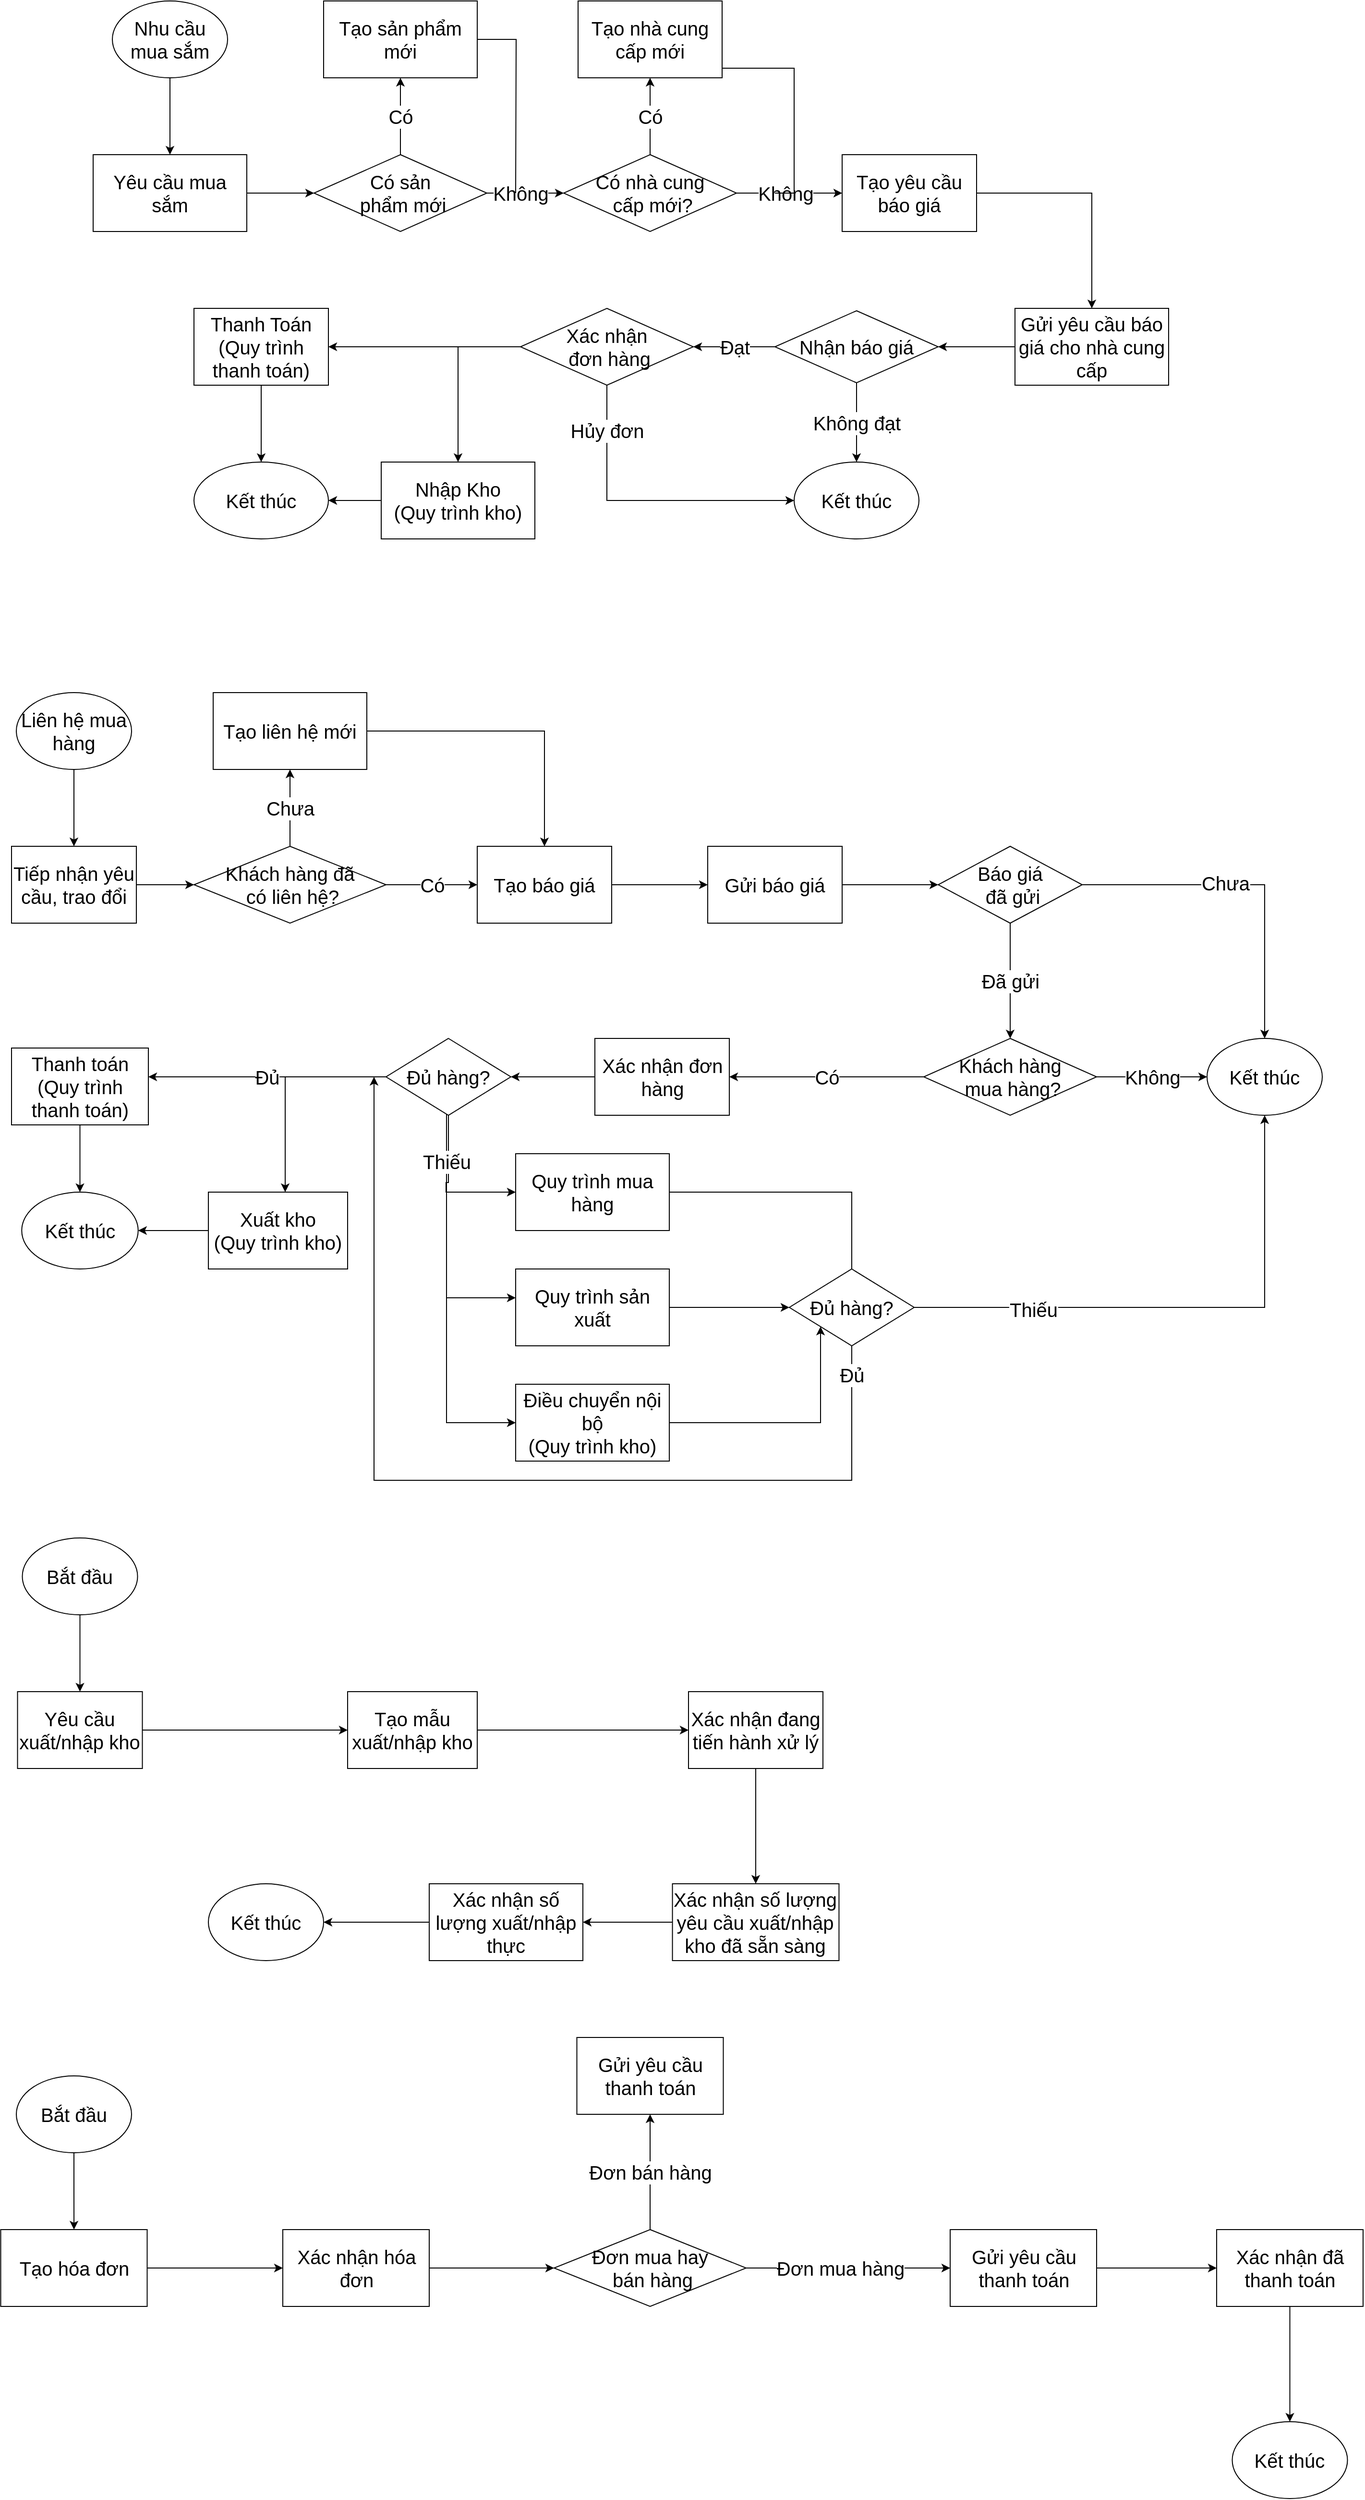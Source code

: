 <mxfile version="20.4.0" type="github" pages="4">
  <diagram id="C5RBs43oDa-KdzZeNtuy" name="Odoo-ERP">
    <mxGraphModel dx="1490" dy="1750" grid="1" gridSize="10" guides="1" tooltips="1" connect="1" arrows="1" fold="1" page="1" pageScale="1" pageWidth="827" pageHeight="1169" math="0" shadow="0">
      <root>
        <mxCell id="WIyWlLk6GJQsqaUBKTNV-0" />
        <mxCell id="WIyWlLk6GJQsqaUBKTNV-1" parent="WIyWlLk6GJQsqaUBKTNV-0" />
        <mxCell id="Wsw88-fqIVrCZRTNJ-jJ-0" value="Nhu cầu mua sắm" style="ellipse;whiteSpace=wrap;html=1;fontSize=20;" parent="WIyWlLk6GJQsqaUBKTNV-1" vertex="1">
          <mxGeometry x="140" y="-80" width="120" height="80" as="geometry" />
        </mxCell>
        <mxCell id="Wsw88-fqIVrCZRTNJ-jJ-3" value="Yêu cầu mua sắm" style="rounded=0;whiteSpace=wrap;html=1;fontSize=20;" parent="WIyWlLk6GJQsqaUBKTNV-1" vertex="1">
          <mxGeometry x="120" y="80" width="160" height="80" as="geometry" />
        </mxCell>
        <mxCell id="Wsw88-fqIVrCZRTNJ-jJ-14" value="Không" style="edgeStyle=orthogonalEdgeStyle;rounded=0;orthogonalLoop=1;jettySize=auto;html=1;exitX=1;exitY=0.5;exitDx=0;exitDy=0;fontSize=20;" parent="WIyWlLk6GJQsqaUBKTNV-1" source="Wsw88-fqIVrCZRTNJ-jJ-5" target="Wsw88-fqIVrCZRTNJ-jJ-13" edge="1">
          <mxGeometry x="-0.132" relative="1" as="geometry">
            <mxPoint as="offset" />
          </mxGeometry>
        </mxCell>
        <mxCell id="Wsw88-fqIVrCZRTNJ-jJ-5" value="Có sản&lt;br&gt;&amp;nbsp;phẩm mới" style="rhombus;whiteSpace=wrap;html=1;fontSize=20;" parent="WIyWlLk6GJQsqaUBKTNV-1" vertex="1">
          <mxGeometry x="350" y="80" width="180" height="80" as="geometry" />
        </mxCell>
        <mxCell id="Wsw88-fqIVrCZRTNJ-jJ-6" value="" style="endArrow=classic;html=1;rounded=0;exitX=1;exitY=0.5;exitDx=0;exitDy=0;entryX=0;entryY=0.5;entryDx=0;entryDy=0;fontSize=20;" parent="WIyWlLk6GJQsqaUBKTNV-1" source="Wsw88-fqIVrCZRTNJ-jJ-3" target="Wsw88-fqIVrCZRTNJ-jJ-5" edge="1">
          <mxGeometry width="50" height="50" relative="1" as="geometry">
            <mxPoint x="390" y="200" as="sourcePoint" />
            <mxPoint x="440" y="150" as="targetPoint" />
          </mxGeometry>
        </mxCell>
        <mxCell id="Wsw88-fqIVrCZRTNJ-jJ-15" style="edgeStyle=orthogonalEdgeStyle;rounded=0;orthogonalLoop=1;jettySize=auto;html=1;endArrow=none;endFill=0;fontSize=20;" parent="WIyWlLk6GJQsqaUBKTNV-1" source="Wsw88-fqIVrCZRTNJ-jJ-7" edge="1">
          <mxGeometry relative="1" as="geometry">
            <mxPoint x="560" y="120" as="targetPoint" />
          </mxGeometry>
        </mxCell>
        <mxCell id="Wsw88-fqIVrCZRTNJ-jJ-7" value="Tạo sản phẩm mới" style="rounded=0;whiteSpace=wrap;html=1;fontSize=20;" parent="WIyWlLk6GJQsqaUBKTNV-1" vertex="1">
          <mxGeometry x="360" y="-80" width="160" height="80" as="geometry" />
        </mxCell>
        <mxCell id="Wsw88-fqIVrCZRTNJ-jJ-9" value="" style="endArrow=classic;html=1;rounded=0;exitX=0.5;exitY=1;exitDx=0;exitDy=0;fontSize=20;" parent="WIyWlLk6GJQsqaUBKTNV-1" source="Wsw88-fqIVrCZRTNJ-jJ-0" target="Wsw88-fqIVrCZRTNJ-jJ-3" edge="1">
          <mxGeometry width="50" height="50" relative="1" as="geometry">
            <mxPoint x="390" y="200" as="sourcePoint" />
            <mxPoint x="440" y="150" as="targetPoint" />
          </mxGeometry>
        </mxCell>
        <mxCell id="Wsw88-fqIVrCZRTNJ-jJ-11" value="Có" style="endArrow=classic;html=1;rounded=0;entryX=0.5;entryY=1;entryDx=0;entryDy=0;fontSize=20;" parent="WIyWlLk6GJQsqaUBKTNV-1" source="Wsw88-fqIVrCZRTNJ-jJ-5" target="Wsw88-fqIVrCZRTNJ-jJ-7" edge="1">
          <mxGeometry width="50" height="50" relative="1" as="geometry">
            <mxPoint x="390" y="200" as="sourcePoint" />
            <mxPoint x="440" y="150" as="targetPoint" />
          </mxGeometry>
        </mxCell>
        <mxCell id="Wsw88-fqIVrCZRTNJ-jJ-17" value="Có" style="edgeStyle=orthogonalEdgeStyle;rounded=0;orthogonalLoop=1;jettySize=auto;html=1;exitX=0.5;exitY=0;exitDx=0;exitDy=0;entryX=0.5;entryY=1;entryDx=0;entryDy=0;fontSize=20;" parent="WIyWlLk6GJQsqaUBKTNV-1" source="Wsw88-fqIVrCZRTNJ-jJ-13" target="Wsw88-fqIVrCZRTNJ-jJ-16" edge="1">
          <mxGeometry relative="1" as="geometry" />
        </mxCell>
        <mxCell id="Wsw88-fqIVrCZRTNJ-jJ-20" style="edgeStyle=orthogonalEdgeStyle;rounded=0;orthogonalLoop=1;jettySize=auto;html=1;exitX=1;exitY=0.5;exitDx=0;exitDy=0;entryX=0;entryY=0.5;entryDx=0;entryDy=0;fontSize=20;" parent="WIyWlLk6GJQsqaUBKTNV-1" source="Wsw88-fqIVrCZRTNJ-jJ-13" target="Wsw88-fqIVrCZRTNJ-jJ-18" edge="1">
          <mxGeometry relative="1" as="geometry" />
        </mxCell>
        <mxCell id="Wsw88-fqIVrCZRTNJ-jJ-22" value="Không" style="edgeLabel;html=1;align=center;verticalAlign=middle;resizable=0;points=[];fontSize=20;" parent="Wsw88-fqIVrCZRTNJ-jJ-20" vertex="1" connectable="0">
          <mxGeometry x="-0.29" relative="1" as="geometry">
            <mxPoint x="12" as="offset" />
          </mxGeometry>
        </mxCell>
        <mxCell id="Wsw88-fqIVrCZRTNJ-jJ-13" value="Có nhà cung&lt;br&gt;&amp;nbsp;cấp mới?" style="rhombus;whiteSpace=wrap;html=1;fontSize=20;" parent="WIyWlLk6GJQsqaUBKTNV-1" vertex="1">
          <mxGeometry x="610" y="80" width="180" height="80" as="geometry" />
        </mxCell>
        <mxCell id="Wsw88-fqIVrCZRTNJ-jJ-21" style="edgeStyle=orthogonalEdgeStyle;rounded=0;orthogonalLoop=1;jettySize=auto;html=1;exitX=1;exitY=0.5;exitDx=0;exitDy=0;endArrow=none;endFill=0;fontSize=20;" parent="WIyWlLk6GJQsqaUBKTNV-1" source="Wsw88-fqIVrCZRTNJ-jJ-16" edge="1">
          <mxGeometry relative="1" as="geometry">
            <mxPoint x="830" y="120" as="targetPoint" />
            <Array as="points">
              <mxPoint x="775" y="-10" />
              <mxPoint x="850" y="-10" />
              <mxPoint x="850" y="120" />
            </Array>
          </mxGeometry>
        </mxCell>
        <mxCell id="Wsw88-fqIVrCZRTNJ-jJ-16" value="Tạo nhà cung cấp mới" style="rounded=0;whiteSpace=wrap;html=1;fontSize=20;" parent="WIyWlLk6GJQsqaUBKTNV-1" vertex="1">
          <mxGeometry x="625" y="-80" width="150" height="80" as="geometry" />
        </mxCell>
        <mxCell id="0FIO3fTtbNcWNQrVMIMX-1" style="edgeStyle=orthogonalEdgeStyle;rounded=0;orthogonalLoop=1;jettySize=auto;html=1;fontSize=20;" parent="WIyWlLk6GJQsqaUBKTNV-1" source="Wsw88-fqIVrCZRTNJ-jJ-18" target="Wsw88-fqIVrCZRTNJ-jJ-48" edge="1">
          <mxGeometry relative="1" as="geometry" />
        </mxCell>
        <mxCell id="Wsw88-fqIVrCZRTNJ-jJ-18" value="Tạo yêu cầu báo giá" style="rounded=0;whiteSpace=wrap;html=1;fontSize=20;" parent="WIyWlLk6GJQsqaUBKTNV-1" vertex="1">
          <mxGeometry x="900" y="80" width="140" height="80" as="geometry" />
        </mxCell>
        <mxCell id="Wsw88-fqIVrCZRTNJ-jJ-40" style="edgeStyle=orthogonalEdgeStyle;rounded=0;orthogonalLoop=1;jettySize=auto;html=1;exitX=0.5;exitY=1;exitDx=0;exitDy=0;fontSize=20;" parent="WIyWlLk6GJQsqaUBKTNV-1" source="Wsw88-fqIVrCZRTNJ-jJ-30" target="Wsw88-fqIVrCZRTNJ-jJ-38" edge="1">
          <mxGeometry relative="1" as="geometry" />
        </mxCell>
        <mxCell id="Wsw88-fqIVrCZRTNJ-jJ-30" value="Thanh Toán&lt;br style=&quot;font-size: 20px;&quot;&gt;(Quy trình thanh toán)" style="rounded=0;whiteSpace=wrap;html=1;fontSize=20;" parent="WIyWlLk6GJQsqaUBKTNV-1" vertex="1">
          <mxGeometry x="225" y="240" width="140" height="80" as="geometry" />
        </mxCell>
        <mxCell id="Wsw88-fqIVrCZRTNJ-jJ-39" style="edgeStyle=orthogonalEdgeStyle;rounded=0;orthogonalLoop=1;jettySize=auto;html=1;exitX=0;exitY=0.5;exitDx=0;exitDy=0;entryX=1;entryY=0.5;entryDx=0;entryDy=0;fontSize=20;" parent="WIyWlLk6GJQsqaUBKTNV-1" source="Wsw88-fqIVrCZRTNJ-jJ-35" target="Wsw88-fqIVrCZRTNJ-jJ-38" edge="1">
          <mxGeometry relative="1" as="geometry" />
        </mxCell>
        <mxCell id="Wsw88-fqIVrCZRTNJ-jJ-35" value="Nhập Kho&lt;br style=&quot;font-size: 20px;&quot;&gt;(Quy trình kho)" style="rounded=0;whiteSpace=wrap;html=1;fontSize=20;" parent="WIyWlLk6GJQsqaUBKTNV-1" vertex="1">
          <mxGeometry x="420" y="400" width="160" height="80" as="geometry" />
        </mxCell>
        <mxCell id="Wsw88-fqIVrCZRTNJ-jJ-38" value="Kết thúc" style="ellipse;whiteSpace=wrap;html=1;fontSize=20;" parent="WIyWlLk6GJQsqaUBKTNV-1" vertex="1">
          <mxGeometry x="225" y="400" width="140" height="80" as="geometry" />
        </mxCell>
        <mxCell id="Wsw88-fqIVrCZRTNJ-jJ-65" value="Đạt" style="edgeStyle=orthogonalEdgeStyle;rounded=0;orthogonalLoop=1;jettySize=auto;html=1;endArrow=classic;endFill=1;fontSize=20;" parent="WIyWlLk6GJQsqaUBKTNV-1" source="Wsw88-fqIVrCZRTNJ-jJ-41" target="Wsw88-fqIVrCZRTNJ-jJ-51" edge="1">
          <mxGeometry relative="1" as="geometry" />
        </mxCell>
        <mxCell id="Wsw88-fqIVrCZRTNJ-jJ-66" value="Không đạt" style="edgeStyle=orthogonalEdgeStyle;rounded=0;orthogonalLoop=1;jettySize=auto;html=1;endArrow=classic;endFill=1;fontSize=20;" parent="WIyWlLk6GJQsqaUBKTNV-1" source="Wsw88-fqIVrCZRTNJ-jJ-41" target="Wsw88-fqIVrCZRTNJ-jJ-46" edge="1">
          <mxGeometry relative="1" as="geometry" />
        </mxCell>
        <mxCell id="Wsw88-fqIVrCZRTNJ-jJ-41" value="Nhận báo giá" style="rhombus;whiteSpace=wrap;html=1;fontSize=20;" parent="WIyWlLk6GJQsqaUBKTNV-1" vertex="1">
          <mxGeometry x="830" y="242.5" width="170" height="75" as="geometry" />
        </mxCell>
        <mxCell id="Wsw88-fqIVrCZRTNJ-jJ-46" value="Kết thúc" style="ellipse;whiteSpace=wrap;html=1;fontSize=20;" parent="WIyWlLk6GJQsqaUBKTNV-1" vertex="1">
          <mxGeometry x="850" y="400" width="130" height="80" as="geometry" />
        </mxCell>
        <mxCell id="Wsw88-fqIVrCZRTNJ-jJ-64" value="" style="edgeStyle=orthogonalEdgeStyle;rounded=0;orthogonalLoop=1;jettySize=auto;html=1;endArrow=classic;endFill=1;fontSize=20;" parent="WIyWlLk6GJQsqaUBKTNV-1" source="Wsw88-fqIVrCZRTNJ-jJ-48" target="Wsw88-fqIVrCZRTNJ-jJ-41" edge="1">
          <mxGeometry relative="1" as="geometry" />
        </mxCell>
        <mxCell id="Wsw88-fqIVrCZRTNJ-jJ-48" value="Gửi yêu cầu báo giá cho nhà cung cấp" style="rounded=0;whiteSpace=wrap;html=1;fontSize=20;" parent="WIyWlLk6GJQsqaUBKTNV-1" vertex="1">
          <mxGeometry x="1080" y="240" width="160" height="80" as="geometry" />
        </mxCell>
        <mxCell id="Wsw88-fqIVrCZRTNJ-jJ-59" style="edgeStyle=orthogonalEdgeStyle;rounded=0;orthogonalLoop=1;jettySize=auto;html=1;endArrow=classic;endFill=1;fontSize=20;" parent="WIyWlLk6GJQsqaUBKTNV-1" source="Wsw88-fqIVrCZRTNJ-jJ-51" target="Wsw88-fqIVrCZRTNJ-jJ-46" edge="1">
          <mxGeometry relative="1" as="geometry">
            <Array as="points">
              <mxPoint x="655" y="440" />
            </Array>
          </mxGeometry>
        </mxCell>
        <mxCell id="Wsw88-fqIVrCZRTNJ-jJ-68" value="Hủy đơn" style="edgeLabel;html=1;align=center;verticalAlign=middle;resizable=0;points=[];fontSize=20;" parent="Wsw88-fqIVrCZRTNJ-jJ-59" vertex="1" connectable="0">
          <mxGeometry x="-0.78" y="-1" relative="1" as="geometry">
            <mxPoint x="1" y="12" as="offset" />
          </mxGeometry>
        </mxCell>
        <mxCell id="0FIO3fTtbNcWNQrVMIMX-2" style="edgeStyle=orthogonalEdgeStyle;rounded=0;orthogonalLoop=1;jettySize=auto;html=1;fontSize=20;" parent="WIyWlLk6GJQsqaUBKTNV-1" source="Wsw88-fqIVrCZRTNJ-jJ-51" target="Wsw88-fqIVrCZRTNJ-jJ-30" edge="1">
          <mxGeometry relative="1" as="geometry">
            <Array as="points">
              <mxPoint x="470" y="280" />
              <mxPoint x="470" y="280" />
            </Array>
          </mxGeometry>
        </mxCell>
        <mxCell id="Wsw88-fqIVrCZRTNJ-jJ-51" value="Xác nhận&lt;br&gt;&amp;nbsp;đơn hàng" style="rhombus;whiteSpace=wrap;html=1;fontSize=20;" parent="WIyWlLk6GJQsqaUBKTNV-1" vertex="1">
          <mxGeometry x="565" y="240" width="180" height="80" as="geometry" />
        </mxCell>
        <mxCell id="Wsw88-fqIVrCZRTNJ-jJ-108" value="" style="edgeStyle=orthogonalEdgeStyle;rounded=0;orthogonalLoop=1;jettySize=auto;html=1;endArrow=classic;endFill=1;fontSize=20;" parent="WIyWlLk6GJQsqaUBKTNV-1" source="Wsw88-fqIVrCZRTNJ-jJ-70" target="Wsw88-fqIVrCZRTNJ-jJ-102" edge="1">
          <mxGeometry relative="1" as="geometry" />
        </mxCell>
        <mxCell id="Wsw88-fqIVrCZRTNJ-jJ-70" value="Liên hệ mua hàng" style="ellipse;whiteSpace=wrap;html=1;fontSize=20;" parent="WIyWlLk6GJQsqaUBKTNV-1" vertex="1">
          <mxGeometry x="40" y="640" width="120" height="80" as="geometry" />
        </mxCell>
        <mxCell id="Wsw88-fqIVrCZRTNJ-jJ-80" value="" style="edgeStyle=orthogonalEdgeStyle;rounded=0;orthogonalLoop=1;jettySize=auto;html=1;endArrow=classic;endFill=1;entryX=0;entryY=0.5;entryDx=0;entryDy=0;fontSize=20;" parent="WIyWlLk6GJQsqaUBKTNV-1" source="Wsw88-fqIVrCZRTNJ-jJ-71" target="Wsw88-fqIVrCZRTNJ-jJ-73" edge="1">
          <mxGeometry relative="1" as="geometry">
            <mxPoint x="610" y="840" as="targetPoint" />
          </mxGeometry>
        </mxCell>
        <mxCell id="Wsw88-fqIVrCZRTNJ-jJ-71" value="Tạo báo giá" style="rounded=0;whiteSpace=wrap;html=1;fontSize=20;" parent="WIyWlLk6GJQsqaUBKTNV-1" vertex="1">
          <mxGeometry x="520" y="800" width="140" height="80" as="geometry" />
        </mxCell>
        <mxCell id="HLVXxb5ft1GFaanI9ygh-1" style="edgeStyle=orthogonalEdgeStyle;rounded=0;orthogonalLoop=1;jettySize=auto;html=1;fontSize=20;" edge="1" parent="WIyWlLk6GJQsqaUBKTNV-1" source="Wsw88-fqIVrCZRTNJ-jJ-73" target="Wsw88-fqIVrCZRTNJ-jJ-74">
          <mxGeometry relative="1" as="geometry" />
        </mxCell>
        <mxCell id="Wsw88-fqIVrCZRTNJ-jJ-73" value="Gửi báo giá" style="rounded=0;whiteSpace=wrap;html=1;fontSize=20;" parent="WIyWlLk6GJQsqaUBKTNV-1" vertex="1">
          <mxGeometry x="760" y="800" width="140" height="80" as="geometry" />
        </mxCell>
        <mxCell id="Wsw88-fqIVrCZRTNJ-jJ-89" style="edgeStyle=orthogonalEdgeStyle;rounded=0;orthogonalLoop=1;jettySize=auto;html=1;endArrow=classic;endFill=1;fontSize=20;exitX=1;exitY=0.5;exitDx=0;exitDy=0;" parent="WIyWlLk6GJQsqaUBKTNV-1" source="Wsw88-fqIVrCZRTNJ-jJ-74" target="Wsw88-fqIVrCZRTNJ-jJ-87" edge="1">
          <mxGeometry relative="1" as="geometry">
            <mxPoint x="1200" y="852" as="sourcePoint" />
          </mxGeometry>
        </mxCell>
        <mxCell id="Wsw88-fqIVrCZRTNJ-jJ-139" value="Chưa" style="edgeLabel;html=1;align=center;verticalAlign=middle;resizable=0;points=[];fontSize=20;" parent="Wsw88-fqIVrCZRTNJ-jJ-89" vertex="1" connectable="0">
          <mxGeometry x="-0.153" y="2" relative="1" as="geometry">
            <mxPoint x="1" as="offset" />
          </mxGeometry>
        </mxCell>
        <mxCell id="Wsw88-fqIVrCZRTNJ-jJ-140" value="Đã gửi" style="edgeStyle=orthogonalEdgeStyle;rounded=0;orthogonalLoop=1;jettySize=auto;html=1;endArrow=classic;endFill=1;fontSize=20;exitX=0.5;exitY=1;exitDx=0;exitDy=0;" parent="WIyWlLk6GJQsqaUBKTNV-1" source="Wsw88-fqIVrCZRTNJ-jJ-74" target="Wsw88-fqIVrCZRTNJ-jJ-78" edge="1">
          <mxGeometry relative="1" as="geometry">
            <mxPoint x="1125" y="892" as="sourcePoint" />
            <Array as="points">
              <mxPoint x="1075" y="880" />
              <mxPoint x="1075" y="880" />
            </Array>
          </mxGeometry>
        </mxCell>
        <mxCell id="Wsw88-fqIVrCZRTNJ-jJ-74" value="Báo giá&lt;br&gt;&amp;nbsp;đã gửi" style="rhombus;whiteSpace=wrap;html=1;fontSize=20;" parent="WIyWlLk6GJQsqaUBKTNV-1" vertex="1">
          <mxGeometry x="1000" y="800" width="150" height="80" as="geometry" />
        </mxCell>
        <mxCell id="Wsw88-fqIVrCZRTNJ-jJ-90" value="Không" style="edgeStyle=orthogonalEdgeStyle;rounded=0;orthogonalLoop=1;jettySize=auto;html=1;entryX=0;entryY=0.5;entryDx=0;entryDy=0;endArrow=classic;endFill=1;fontSize=20;" parent="WIyWlLk6GJQsqaUBKTNV-1" source="Wsw88-fqIVrCZRTNJ-jJ-78" target="Wsw88-fqIVrCZRTNJ-jJ-87" edge="1">
          <mxGeometry relative="1" as="geometry" />
        </mxCell>
        <mxCell id="Wsw88-fqIVrCZRTNJ-jJ-114" value="Có" style="edgeStyle=orthogonalEdgeStyle;rounded=0;orthogonalLoop=1;jettySize=auto;html=1;endArrow=classic;endFill=1;fontSize=20;" parent="WIyWlLk6GJQsqaUBKTNV-1" source="Wsw88-fqIVrCZRTNJ-jJ-78" target="Wsw88-fqIVrCZRTNJ-jJ-113" edge="1">
          <mxGeometry relative="1" as="geometry" />
        </mxCell>
        <mxCell id="Wsw88-fqIVrCZRTNJ-jJ-78" value="Khách hàng&lt;br style=&quot;font-size: 20px;&quot;&gt;&amp;nbsp;mua hàng?" style="rhombus;whiteSpace=wrap;html=1;fontSize=20;" parent="WIyWlLk6GJQsqaUBKTNV-1" vertex="1">
          <mxGeometry x="985" y="1000" width="180" height="80" as="geometry" />
        </mxCell>
        <mxCell id="Wsw88-fqIVrCZRTNJ-jJ-98" value="Đủ" style="edgeStyle=orthogonalEdgeStyle;rounded=0;orthogonalLoop=1;jettySize=auto;html=1;endArrow=classic;endFill=1;fontSize=20;" parent="WIyWlLk6GJQsqaUBKTNV-1" source="Wsw88-fqIVrCZRTNJ-jJ-115" target="Wsw88-fqIVrCZRTNJ-jJ-94" edge="1">
          <mxGeometry relative="1" as="geometry">
            <mxPoint x="322.5" y="1040" as="sourcePoint" />
            <Array as="points">
              <mxPoint x="270" y="1040" />
              <mxPoint x="270" y="1040" />
            </Array>
          </mxGeometry>
        </mxCell>
        <mxCell id="Wsw88-fqIVrCZRTNJ-jJ-87" value="Kết thúc" style="ellipse;whiteSpace=wrap;html=1;fontSize=20;" parent="WIyWlLk6GJQsqaUBKTNV-1" vertex="1">
          <mxGeometry x="1280" y="1000" width="120" height="80" as="geometry" />
        </mxCell>
        <mxCell id="Wsw88-fqIVrCZRTNJ-jJ-97" value="" style="edgeStyle=orthogonalEdgeStyle;rounded=0;orthogonalLoop=1;jettySize=auto;html=1;endArrow=classic;endFill=1;fontSize=20;" parent="WIyWlLk6GJQsqaUBKTNV-1" source="Wsw88-fqIVrCZRTNJ-jJ-92" target="Wsw88-fqIVrCZRTNJ-jJ-93" edge="1">
          <mxGeometry relative="1" as="geometry" />
        </mxCell>
        <mxCell id="Wsw88-fqIVrCZRTNJ-jJ-92" value="Xuất kho&lt;br style=&quot;font-size: 20px;&quot;&gt;(Quy trình kho)" style="rounded=0;whiteSpace=wrap;html=1;fontSize=20;" parent="WIyWlLk6GJQsqaUBKTNV-1" vertex="1">
          <mxGeometry x="240" y="1160" width="145" height="80" as="geometry" />
        </mxCell>
        <mxCell id="Wsw88-fqIVrCZRTNJ-jJ-93" value="Kết thúc" style="ellipse;whiteSpace=wrap;html=1;fontSize=20;" parent="WIyWlLk6GJQsqaUBKTNV-1" vertex="1">
          <mxGeometry x="45.63" y="1160" width="121.25" height="80" as="geometry" />
        </mxCell>
        <mxCell id="Wsw88-fqIVrCZRTNJ-jJ-99" value="" style="edgeStyle=orthogonalEdgeStyle;rounded=0;orthogonalLoop=1;jettySize=auto;html=1;endArrow=classic;endFill=1;fontSize=20;" parent="WIyWlLk6GJQsqaUBKTNV-1" source="Wsw88-fqIVrCZRTNJ-jJ-94" target="Wsw88-fqIVrCZRTNJ-jJ-93" edge="1">
          <mxGeometry relative="1" as="geometry" />
        </mxCell>
        <mxCell id="Wsw88-fqIVrCZRTNJ-jJ-94" value="Thanh toán&lt;br style=&quot;font-size: 20px;&quot;&gt;(Quy trình thanh toán)" style="rounded=0;whiteSpace=wrap;html=1;fontSize=20;" parent="WIyWlLk6GJQsqaUBKTNV-1" vertex="1">
          <mxGeometry x="35" y="1010" width="142.5" height="80" as="geometry" />
        </mxCell>
        <mxCell id="Wsw88-fqIVrCZRTNJ-jJ-107" value="" style="edgeStyle=orthogonalEdgeStyle;rounded=0;orthogonalLoop=1;jettySize=auto;html=1;endArrow=classic;endFill=1;fontSize=20;" parent="WIyWlLk6GJQsqaUBKTNV-1" source="Wsw88-fqIVrCZRTNJ-jJ-102" target="Wsw88-fqIVrCZRTNJ-jJ-104" edge="1">
          <mxGeometry relative="1" as="geometry" />
        </mxCell>
        <mxCell id="Wsw88-fqIVrCZRTNJ-jJ-102" value="Tiếp nhận yêu cầu, trao đổi" style="rounded=0;whiteSpace=wrap;html=1;fontSize=20;" parent="WIyWlLk6GJQsqaUBKTNV-1" vertex="1">
          <mxGeometry x="35" y="800" width="130" height="80" as="geometry" />
        </mxCell>
        <mxCell id="Wsw88-fqIVrCZRTNJ-jJ-109" value="Chưa" style="edgeStyle=orthogonalEdgeStyle;rounded=0;orthogonalLoop=1;jettySize=auto;html=1;endArrow=classic;endFill=1;fontSize=20;" parent="WIyWlLk6GJQsqaUBKTNV-1" source="Wsw88-fqIVrCZRTNJ-jJ-104" target="Wsw88-fqIVrCZRTNJ-jJ-105" edge="1">
          <mxGeometry relative="1" as="geometry" />
        </mxCell>
        <mxCell id="Wsw88-fqIVrCZRTNJ-jJ-110" value="Có" style="edgeStyle=orthogonalEdgeStyle;rounded=0;orthogonalLoop=1;jettySize=auto;html=1;endArrow=classic;endFill=1;fontSize=20;" parent="WIyWlLk6GJQsqaUBKTNV-1" source="Wsw88-fqIVrCZRTNJ-jJ-104" target="Wsw88-fqIVrCZRTNJ-jJ-71" edge="1">
          <mxGeometry relative="1" as="geometry" />
        </mxCell>
        <mxCell id="Wsw88-fqIVrCZRTNJ-jJ-104" value="Khách hàng đã&lt;br style=&quot;font-size: 20px;&quot;&gt;&amp;nbsp;có liên hệ?" style="rhombus;whiteSpace=wrap;html=1;fontSize=20;" parent="WIyWlLk6GJQsqaUBKTNV-1" vertex="1">
          <mxGeometry x="225" y="800" width="200" height="80" as="geometry" />
        </mxCell>
        <mxCell id="0FIO3fTtbNcWNQrVMIMX-0" style="edgeStyle=orthogonalEdgeStyle;rounded=0;orthogonalLoop=1;jettySize=auto;html=1;fontSize=20;" parent="WIyWlLk6GJQsqaUBKTNV-1" source="Wsw88-fqIVrCZRTNJ-jJ-105" target="Wsw88-fqIVrCZRTNJ-jJ-71" edge="1">
          <mxGeometry relative="1" as="geometry" />
        </mxCell>
        <mxCell id="Wsw88-fqIVrCZRTNJ-jJ-105" value="Tạo liên hệ mới" style="rounded=0;whiteSpace=wrap;html=1;fontSize=20;" parent="WIyWlLk6GJQsqaUBKTNV-1" vertex="1">
          <mxGeometry x="245" y="640" width="160" height="80" as="geometry" />
        </mxCell>
        <mxCell id="Wsw88-fqIVrCZRTNJ-jJ-116" style="edgeStyle=orthogonalEdgeStyle;rounded=0;orthogonalLoop=1;jettySize=auto;html=1;endArrow=classic;endFill=1;fontSize=20;" parent="WIyWlLk6GJQsqaUBKTNV-1" source="Wsw88-fqIVrCZRTNJ-jJ-113" target="Wsw88-fqIVrCZRTNJ-jJ-115" edge="1">
          <mxGeometry relative="1" as="geometry" />
        </mxCell>
        <mxCell id="Wsw88-fqIVrCZRTNJ-jJ-113" value="Xác nhận đơn hàng" style="rounded=0;whiteSpace=wrap;html=1;fontSize=20;" parent="WIyWlLk6GJQsqaUBKTNV-1" vertex="1">
          <mxGeometry x="642.5" y="1000" width="140" height="80" as="geometry" />
        </mxCell>
        <mxCell id="Wsw88-fqIVrCZRTNJ-jJ-118" style="edgeStyle=orthogonalEdgeStyle;rounded=0;orthogonalLoop=1;jettySize=auto;html=1;exitX=0.5;exitY=1;exitDx=0;exitDy=0;entryX=0;entryY=0.5;entryDx=0;entryDy=0;endArrow=classic;endFill=1;fontSize=20;" parent="WIyWlLk6GJQsqaUBKTNV-1" source="Wsw88-fqIVrCZRTNJ-jJ-115" target="Wsw88-fqIVrCZRTNJ-jJ-117" edge="1">
          <mxGeometry relative="1" as="geometry">
            <Array as="points">
              <mxPoint x="487.5" y="1150" />
            </Array>
          </mxGeometry>
        </mxCell>
        <mxCell id="Wsw88-fqIVrCZRTNJ-jJ-124" style="edgeStyle=orthogonalEdgeStyle;rounded=0;orthogonalLoop=1;jettySize=auto;html=1;endArrow=classic;endFill=1;fontSize=20;" parent="WIyWlLk6GJQsqaUBKTNV-1" source="Wsw88-fqIVrCZRTNJ-jJ-115" edge="1">
          <mxGeometry relative="1" as="geometry">
            <Array as="points">
              <mxPoint x="488" y="1270" />
            </Array>
            <mxPoint x="560" y="1270" as="targetPoint" />
          </mxGeometry>
        </mxCell>
        <mxCell id="Wsw88-fqIVrCZRTNJ-jJ-125" value="Thiếu" style="edgeStyle=orthogonalEdgeStyle;rounded=0;orthogonalLoop=1;jettySize=auto;html=1;entryX=0;entryY=0.5;entryDx=0;entryDy=0;endArrow=classic;endFill=1;fontSize=20;" parent="WIyWlLk6GJQsqaUBKTNV-1" source="Wsw88-fqIVrCZRTNJ-jJ-115" target="Wsw88-fqIVrCZRTNJ-jJ-120" edge="1">
          <mxGeometry x="-0.744" relative="1" as="geometry">
            <Array as="points">
              <mxPoint x="488" y="1400" />
            </Array>
            <mxPoint y="-1" as="offset" />
          </mxGeometry>
        </mxCell>
        <mxCell id="Wsw88-fqIVrCZRTNJ-jJ-115" value="Đủ hàng?" style="rhombus;whiteSpace=wrap;html=1;fontSize=20;" parent="WIyWlLk6GJQsqaUBKTNV-1" vertex="1">
          <mxGeometry x="425" y="1000" width="130" height="80" as="geometry" />
        </mxCell>
        <mxCell id="Wsw88-fqIVrCZRTNJ-jJ-133" style="edgeStyle=orthogonalEdgeStyle;rounded=0;orthogonalLoop=1;jettySize=auto;html=1;entryX=0;entryY=0;entryDx=0;entryDy=0;endArrow=classic;endFill=1;fontSize=20;" parent="WIyWlLk6GJQsqaUBKTNV-1" source="Wsw88-fqIVrCZRTNJ-jJ-117" target="Wsw88-fqIVrCZRTNJ-jJ-132" edge="1">
          <mxGeometry relative="1" as="geometry">
            <Array as="points">
              <mxPoint x="910" y="1160" />
              <mxPoint x="910" y="1260" />
            </Array>
          </mxGeometry>
        </mxCell>
        <mxCell id="Wsw88-fqIVrCZRTNJ-jJ-117" value="Quy trình mua hàng" style="rounded=0;whiteSpace=wrap;html=1;fontSize=20;" parent="WIyWlLk6GJQsqaUBKTNV-1" vertex="1">
          <mxGeometry x="560" y="1120" width="160" height="80" as="geometry" />
        </mxCell>
        <mxCell id="Wsw88-fqIVrCZRTNJ-jJ-135" style="edgeStyle=orthogonalEdgeStyle;rounded=0;orthogonalLoop=1;jettySize=auto;html=1;entryX=0;entryY=0.5;entryDx=0;entryDy=0;endArrow=classic;endFill=1;fontSize=20;" parent="WIyWlLk6GJQsqaUBKTNV-1" source="Wsw88-fqIVrCZRTNJ-jJ-119" target="Wsw88-fqIVrCZRTNJ-jJ-132" edge="1">
          <mxGeometry relative="1" as="geometry" />
        </mxCell>
        <mxCell id="Wsw88-fqIVrCZRTNJ-jJ-119" value="Quy trình sản xuất" style="rounded=0;whiteSpace=wrap;html=1;fontSize=20;" parent="WIyWlLk6GJQsqaUBKTNV-1" vertex="1">
          <mxGeometry x="560" y="1240" width="160" height="80" as="geometry" />
        </mxCell>
        <mxCell id="Wsw88-fqIVrCZRTNJ-jJ-136" style="edgeStyle=orthogonalEdgeStyle;rounded=0;orthogonalLoop=1;jettySize=auto;html=1;entryX=0;entryY=1;entryDx=0;entryDy=0;endArrow=classic;endFill=1;fontSize=20;" parent="WIyWlLk6GJQsqaUBKTNV-1" source="Wsw88-fqIVrCZRTNJ-jJ-120" target="Wsw88-fqIVrCZRTNJ-jJ-132" edge="1">
          <mxGeometry relative="1" as="geometry" />
        </mxCell>
        <mxCell id="Wsw88-fqIVrCZRTNJ-jJ-120" value="Điều chuyển nội bộ&lt;br style=&quot;font-size: 20px;&quot;&gt;(Quy trình kho)" style="rounded=0;whiteSpace=wrap;html=1;fontSize=20;" parent="WIyWlLk6GJQsqaUBKTNV-1" vertex="1">
          <mxGeometry x="560" y="1360" width="160" height="80" as="geometry" />
        </mxCell>
        <mxCell id="Wsw88-fqIVrCZRTNJ-jJ-127" value="" style="endArrow=classic;html=1;rounded=0;fontSize=20;" parent="WIyWlLk6GJQsqaUBKTNV-1" edge="1">
          <mxGeometry width="50" height="50" relative="1" as="geometry">
            <mxPoint x="320" y="1040" as="sourcePoint" />
            <mxPoint x="320" y="1160" as="targetPoint" />
            <Array as="points">
              <mxPoint x="320" y="1110" />
            </Array>
          </mxGeometry>
        </mxCell>
        <mxCell id="Wsw88-fqIVrCZRTNJ-jJ-137" style="edgeStyle=orthogonalEdgeStyle;rounded=0;orthogonalLoop=1;jettySize=auto;html=1;endArrow=classic;endFill=1;fontSize=20;" parent="WIyWlLk6GJQsqaUBKTNV-1" source="Wsw88-fqIVrCZRTNJ-jJ-132" edge="1">
          <mxGeometry relative="1" as="geometry">
            <mxPoint x="412.5" y="1040" as="targetPoint" />
            <Array as="points">
              <mxPoint x="910" y="1460" />
              <mxPoint x="413" y="1460" />
            </Array>
          </mxGeometry>
        </mxCell>
        <mxCell id="Wsw88-fqIVrCZRTNJ-jJ-141" value="Đủ" style="edgeLabel;html=1;align=center;verticalAlign=middle;resizable=0;points=[];fontSize=20;" parent="Wsw88-fqIVrCZRTNJ-jJ-137" vertex="1" connectable="0">
          <mxGeometry x="-0.943" relative="1" as="geometry">
            <mxPoint as="offset" />
          </mxGeometry>
        </mxCell>
        <mxCell id="Wsw88-fqIVrCZRTNJ-jJ-138" style="edgeStyle=orthogonalEdgeStyle;rounded=0;orthogonalLoop=1;jettySize=auto;html=1;endArrow=classic;endFill=1;fontSize=20;" parent="WIyWlLk6GJQsqaUBKTNV-1" source="Wsw88-fqIVrCZRTNJ-jJ-132" edge="1">
          <mxGeometry relative="1" as="geometry">
            <Array as="points">
              <mxPoint x="1340" y="1280" />
              <mxPoint x="1340" y="1080" />
            </Array>
            <mxPoint x="1340" y="1080" as="targetPoint" />
          </mxGeometry>
        </mxCell>
        <mxCell id="Wsw88-fqIVrCZRTNJ-jJ-142" value="Thiếu" style="edgeLabel;html=1;align=center;verticalAlign=middle;resizable=0;points=[];fontSize=20;" parent="Wsw88-fqIVrCZRTNJ-jJ-138" vertex="1" connectable="0">
          <mxGeometry x="-0.562" y="-2" relative="1" as="geometry">
            <mxPoint as="offset" />
          </mxGeometry>
        </mxCell>
        <mxCell id="Wsw88-fqIVrCZRTNJ-jJ-132" value="Đủ hàng?" style="rhombus;whiteSpace=wrap;html=1;fontSize=20;" parent="WIyWlLk6GJQsqaUBKTNV-1" vertex="1">
          <mxGeometry x="845" y="1240" width="130" height="80" as="geometry" />
        </mxCell>
        <mxCell id="m30z7P5YXBHpGdLrqCGo-0" value="" style="edgeStyle=orthogonalEdgeStyle;rounded=0;orthogonalLoop=1;jettySize=auto;html=1;exitX=0.5;exitY=1;exitDx=0;exitDy=0;fontSize=20;" parent="WIyWlLk6GJQsqaUBKTNV-1" source="m30z7P5YXBHpGdLrqCGo-1" target="m30z7P5YXBHpGdLrqCGo-3" edge="1">
          <mxGeometry relative="1" as="geometry">
            <mxPoint x="116.88" y="1610" as="sourcePoint" />
          </mxGeometry>
        </mxCell>
        <mxCell id="m30z7P5YXBHpGdLrqCGo-1" value="Bắt đầu" style="ellipse;whiteSpace=wrap;html=1;fontSize=20;" parent="WIyWlLk6GJQsqaUBKTNV-1" vertex="1">
          <mxGeometry x="46.26" y="1520" width="120" height="80" as="geometry" />
        </mxCell>
        <mxCell id="m30z7P5YXBHpGdLrqCGo-2" style="edgeStyle=orthogonalEdgeStyle;rounded=0;orthogonalLoop=1;jettySize=auto;html=1;fontSize=20;" parent="WIyWlLk6GJQsqaUBKTNV-1" source="m30z7P5YXBHpGdLrqCGo-3" target="m30z7P5YXBHpGdLrqCGo-5" edge="1">
          <mxGeometry relative="1" as="geometry" />
        </mxCell>
        <mxCell id="m30z7P5YXBHpGdLrqCGo-3" value="Yêu cầu xuất/nhập kho" style="rounded=0;whiteSpace=wrap;html=1;fontSize=20;" parent="WIyWlLk6GJQsqaUBKTNV-1" vertex="1">
          <mxGeometry x="41.26" y="1680" width="130" height="80" as="geometry" />
        </mxCell>
        <mxCell id="m30z7P5YXBHpGdLrqCGo-4" style="edgeStyle=orthogonalEdgeStyle;rounded=0;orthogonalLoop=1;jettySize=auto;html=1;entryX=0;entryY=0.5;entryDx=0;entryDy=0;fontSize=20;" parent="WIyWlLk6GJQsqaUBKTNV-1" source="m30z7P5YXBHpGdLrqCGo-5" target="m30z7P5YXBHpGdLrqCGo-9" edge="1">
          <mxGeometry relative="1" as="geometry">
            <mxPoint x="546.88" y="1730" as="targetPoint" />
          </mxGeometry>
        </mxCell>
        <mxCell id="m30z7P5YXBHpGdLrqCGo-5" value="Tạo mẫu xuất/nhập kho" style="rounded=0;whiteSpace=wrap;html=1;fontSize=20;" parent="WIyWlLk6GJQsqaUBKTNV-1" vertex="1">
          <mxGeometry x="385" y="1680" width="135" height="80" as="geometry" />
        </mxCell>
        <mxCell id="m30z7P5YXBHpGdLrqCGo-8" value="" style="edgeStyle=orthogonalEdgeStyle;rounded=0;orthogonalLoop=1;jettySize=auto;html=1;fontSize=20;" parent="WIyWlLk6GJQsqaUBKTNV-1" source="m30z7P5YXBHpGdLrqCGo-9" target="m30z7P5YXBHpGdLrqCGo-11" edge="1">
          <mxGeometry relative="1" as="geometry" />
        </mxCell>
        <mxCell id="m30z7P5YXBHpGdLrqCGo-9" value="Xác nhận đang tiến hành xử lý" style="rounded=0;whiteSpace=wrap;html=1;fontSize=20;" parent="WIyWlLk6GJQsqaUBKTNV-1" vertex="1">
          <mxGeometry x="740" y="1680" width="140" height="80" as="geometry" />
        </mxCell>
        <mxCell id="m30z7P5YXBHpGdLrqCGo-10" value="" style="edgeStyle=orthogonalEdgeStyle;rounded=0;orthogonalLoop=1;jettySize=auto;html=1;fontSize=20;" parent="WIyWlLk6GJQsqaUBKTNV-1" source="m30z7P5YXBHpGdLrqCGo-11" target="m30z7P5YXBHpGdLrqCGo-13" edge="1">
          <mxGeometry relative="1" as="geometry" />
        </mxCell>
        <mxCell id="m30z7P5YXBHpGdLrqCGo-11" value="Xác nhận số lượng yêu cầu xuất/nhập kho đã sẵn sàng" style="rounded=0;whiteSpace=wrap;html=1;fontSize=20;" parent="WIyWlLk6GJQsqaUBKTNV-1" vertex="1">
          <mxGeometry x="723.28" y="1880" width="173.44" height="80" as="geometry" />
        </mxCell>
        <mxCell id="m30z7P5YXBHpGdLrqCGo-12" style="edgeStyle=orthogonalEdgeStyle;rounded=0;orthogonalLoop=1;jettySize=auto;html=1;fontSize=20;" parent="WIyWlLk6GJQsqaUBKTNV-1" source="m30z7P5YXBHpGdLrqCGo-13" target="m30z7P5YXBHpGdLrqCGo-14" edge="1">
          <mxGeometry relative="1" as="geometry" />
        </mxCell>
        <mxCell id="m30z7P5YXBHpGdLrqCGo-13" value="Xác nhận số lượng xuất/nhập thực" style="rounded=0;whiteSpace=wrap;html=1;fontSize=20;" parent="WIyWlLk6GJQsqaUBKTNV-1" vertex="1">
          <mxGeometry x="470" y="1880" width="160" height="80" as="geometry" />
        </mxCell>
        <mxCell id="m30z7P5YXBHpGdLrqCGo-14" value="Kết thúc" style="ellipse;whiteSpace=wrap;html=1;fontSize=20;" parent="WIyWlLk6GJQsqaUBKTNV-1" vertex="1">
          <mxGeometry x="240" y="1880" width="120" height="80" as="geometry" />
        </mxCell>
        <mxCell id="HLVXxb5ft1GFaanI9ygh-0" value="" style="endArrow=classic;html=1;rounded=0;fontSize=20;entryX=0.5;entryY=0;entryDx=0;entryDy=0;" edge="1" parent="WIyWlLk6GJQsqaUBKTNV-1" target="Wsw88-fqIVrCZRTNJ-jJ-35">
          <mxGeometry width="50" height="50" relative="1" as="geometry">
            <mxPoint x="500" y="280" as="sourcePoint" />
            <mxPoint x="720" y="210" as="targetPoint" />
          </mxGeometry>
        </mxCell>
        <mxCell id="HLVXxb5ft1GFaanI9ygh-8" style="edgeStyle=orthogonalEdgeStyle;rounded=0;orthogonalLoop=1;jettySize=auto;html=1;fontSize=20;" edge="1" parent="WIyWlLk6GJQsqaUBKTNV-1" source="HLVXxb5ft1GFaanI9ygh-6" target="HLVXxb5ft1GFaanI9ygh-7">
          <mxGeometry relative="1" as="geometry" />
        </mxCell>
        <mxCell id="HLVXxb5ft1GFaanI9ygh-6" value="Bắt đầu" style="ellipse;whiteSpace=wrap;html=1;fontSize=20;" vertex="1" parent="WIyWlLk6GJQsqaUBKTNV-1">
          <mxGeometry x="40" y="2080" width="120" height="80" as="geometry" />
        </mxCell>
        <mxCell id="HLVXxb5ft1GFaanI9ygh-11" style="edgeStyle=orthogonalEdgeStyle;rounded=0;orthogonalLoop=1;jettySize=auto;html=1;fontSize=20;entryX=0;entryY=0.5;entryDx=0;entryDy=0;" edge="1" parent="WIyWlLk6GJQsqaUBKTNV-1" source="HLVXxb5ft1GFaanI9ygh-7" target="HLVXxb5ft1GFaanI9ygh-9">
          <mxGeometry relative="1" as="geometry">
            <mxPoint x="310" y="2280" as="targetPoint" />
          </mxGeometry>
        </mxCell>
        <mxCell id="HLVXxb5ft1GFaanI9ygh-7" value="Tạo hóa đơn" style="rounded=0;whiteSpace=wrap;html=1;fontSize=20;" vertex="1" parent="WIyWlLk6GJQsqaUBKTNV-1">
          <mxGeometry x="23.75" y="2240" width="152.5" height="80" as="geometry" />
        </mxCell>
        <mxCell id="HLVXxb5ft1GFaanI9ygh-12" style="edgeStyle=orthogonalEdgeStyle;rounded=0;orthogonalLoop=1;jettySize=auto;html=1;fontSize=20;" edge="1" parent="WIyWlLk6GJQsqaUBKTNV-1" source="HLVXxb5ft1GFaanI9ygh-9" target="HLVXxb5ft1GFaanI9ygh-10">
          <mxGeometry relative="1" as="geometry" />
        </mxCell>
        <mxCell id="HLVXxb5ft1GFaanI9ygh-9" value="Xác nhận hóa đơn" style="rounded=0;whiteSpace=wrap;html=1;fontSize=20;" vertex="1" parent="WIyWlLk6GJQsqaUBKTNV-1">
          <mxGeometry x="317.5" y="2240" width="152.5" height="80" as="geometry" />
        </mxCell>
        <mxCell id="HLVXxb5ft1GFaanI9ygh-14" value="Đơn bán hàng" style="edgeStyle=orthogonalEdgeStyle;rounded=0;orthogonalLoop=1;jettySize=auto;html=1;entryX=0.5;entryY=1;entryDx=0;entryDy=0;fontSize=20;" edge="1" parent="WIyWlLk6GJQsqaUBKTNV-1" source="HLVXxb5ft1GFaanI9ygh-10" target="HLVXxb5ft1GFaanI9ygh-13">
          <mxGeometry relative="1" as="geometry" />
        </mxCell>
        <mxCell id="HLVXxb5ft1GFaanI9ygh-16" style="edgeStyle=orthogonalEdgeStyle;rounded=0;orthogonalLoop=1;jettySize=auto;html=1;fontSize=20;" edge="1" parent="WIyWlLk6GJQsqaUBKTNV-1" source="HLVXxb5ft1GFaanI9ygh-10" target="HLVXxb5ft1GFaanI9ygh-15">
          <mxGeometry relative="1" as="geometry" />
        </mxCell>
        <mxCell id="HLVXxb5ft1GFaanI9ygh-17" value="Đơn mua hàng" style="edgeLabel;html=1;align=center;verticalAlign=middle;resizable=0;points=[];fontSize=20;" vertex="1" connectable="0" parent="HLVXxb5ft1GFaanI9ygh-16">
          <mxGeometry x="-0.338" relative="1" as="geometry">
            <mxPoint x="27" as="offset" />
          </mxGeometry>
        </mxCell>
        <mxCell id="HLVXxb5ft1GFaanI9ygh-10" value="Đơn mua hay&lt;br&gt;&amp;nbsp;bán hàng" style="rhombus;whiteSpace=wrap;html=1;fontSize=20;" vertex="1" parent="WIyWlLk6GJQsqaUBKTNV-1">
          <mxGeometry x="600" y="2240" width="200" height="80" as="geometry" />
        </mxCell>
        <mxCell id="HLVXxb5ft1GFaanI9ygh-13" value="Gửi yêu cầu thanh toán" style="rounded=0;whiteSpace=wrap;html=1;fontSize=20;" vertex="1" parent="WIyWlLk6GJQsqaUBKTNV-1">
          <mxGeometry x="623.75" y="2040" width="152.5" height="80" as="geometry" />
        </mxCell>
        <mxCell id="HLVXxb5ft1GFaanI9ygh-21" style="edgeStyle=orthogonalEdgeStyle;rounded=0;orthogonalLoop=1;jettySize=auto;html=1;fontSize=20;" edge="1" parent="WIyWlLk6GJQsqaUBKTNV-1" source="HLVXxb5ft1GFaanI9ygh-15" target="HLVXxb5ft1GFaanI9ygh-18">
          <mxGeometry relative="1" as="geometry" />
        </mxCell>
        <mxCell id="HLVXxb5ft1GFaanI9ygh-15" value="Gửi yêu cầu thanh toán" style="rounded=0;whiteSpace=wrap;html=1;fontSize=20;" vertex="1" parent="WIyWlLk6GJQsqaUBKTNV-1">
          <mxGeometry x="1012.5" y="2240" width="152.5" height="80" as="geometry" />
        </mxCell>
        <mxCell id="HLVXxb5ft1GFaanI9ygh-20" style="edgeStyle=orthogonalEdgeStyle;rounded=0;orthogonalLoop=1;jettySize=auto;html=1;fontSize=20;" edge="1" parent="WIyWlLk6GJQsqaUBKTNV-1" source="HLVXxb5ft1GFaanI9ygh-18" target="HLVXxb5ft1GFaanI9ygh-19">
          <mxGeometry relative="1" as="geometry" />
        </mxCell>
        <mxCell id="HLVXxb5ft1GFaanI9ygh-18" value="Xác nhận đã thanh toán" style="rounded=0;whiteSpace=wrap;html=1;fontSize=20;" vertex="1" parent="WIyWlLk6GJQsqaUBKTNV-1">
          <mxGeometry x="1290" y="2240" width="152.5" height="80" as="geometry" />
        </mxCell>
        <mxCell id="HLVXxb5ft1GFaanI9ygh-19" value="Kết thúc" style="ellipse;whiteSpace=wrap;html=1;fontSize=20;" vertex="1" parent="WIyWlLk6GJQsqaUBKTNV-1">
          <mxGeometry x="1306.25" y="2440" width="120" height="80" as="geometry" />
        </mxCell>
      </root>
    </mxGraphModel>
  </diagram>
  <diagram id="RVSgq4qtMoVZtAPoYeZw" name="NDTL">
    <mxGraphModel dx="2128" dy="1647" grid="1" gridSize="10" guides="1" tooltips="1" connect="1" arrows="1" fold="1" page="1" pageScale="1" pageWidth="850" pageHeight="1100" math="0" shadow="0">
      <root>
        <mxCell id="0" />
        <mxCell id="1" parent="0" />
        <mxCell id="qGMR8PUXoTUF3LEPU5ob-10" style="edgeStyle=orthogonalEdgeStyle;rounded=0;orthogonalLoop=1;jettySize=auto;html=1;" parent="1" source="eUtJeobhXYWIzW9L6U3j-1" target="qGMR8PUXoTUF3LEPU5ob-9" edge="1">
          <mxGeometry relative="1" as="geometry" />
        </mxCell>
        <mxCell id="eUtJeobhXYWIzW9L6U3j-1" value="Bắt đầu" style="ellipse;whiteSpace=wrap;html=1;" parent="1" vertex="1">
          <mxGeometry x="-137.5" y="-100" width="110" height="60" as="geometry" />
        </mxCell>
        <mxCell id="dZwq0PvbUm-HlDLdur0d-1" style="edgeStyle=orthogonalEdgeStyle;rounded=0;orthogonalLoop=1;jettySize=auto;html=1;" parent="1" source="48EZdoFa_8btzE-onVlL-1" target="JexUl-AOm7EpZx6QIYQ9-4" edge="1">
          <mxGeometry relative="1" as="geometry" />
        </mxCell>
        <mxCell id="48EZdoFa_8btzE-onVlL-1" value="Tiếp nhận thông tin đặt mua hàng" style="rounded=0;whiteSpace=wrap;html=1;" parent="1" vertex="1">
          <mxGeometry x="55" y="150" width="120" height="60" as="geometry" />
        </mxCell>
        <mxCell id="436xJIF3ysZ6hMvCE_4r-5" style="edgeStyle=orthogonalEdgeStyle;rounded=0;orthogonalLoop=1;jettySize=auto;html=1;" parent="1" source="aTRPts_-hSO3bIx-3XRt-2" target="436xJIF3ysZ6hMvCE_4r-1" edge="1">
          <mxGeometry relative="1" as="geometry" />
        </mxCell>
        <mxCell id="aTRPts_-hSO3bIx-3XRt-2" value="Thông tin đặt mua hàng" style="shape=document;whiteSpace=wrap;html=1;boundedLbl=1;" parent="1" vertex="1">
          <mxGeometry x="250" y="5" width="120" height="80" as="geometry" />
        </mxCell>
        <mxCell id="JexUl-AOm7EpZx6QIYQ9-1" value="Không" style="edgeStyle=orthogonalEdgeStyle;rounded=0;orthogonalLoop=1;jettySize=auto;html=1;" parent="1" source="aTRPts_-hSO3bIx-3XRt-4" target="ZRWKdBDNmAK9VIIswhOw-4" edge="1">
          <mxGeometry relative="1" as="geometry" />
        </mxCell>
        <mxCell id="JexUl-AOm7EpZx6QIYQ9-2" value="Đủ" style="edgeStyle=orthogonalEdgeStyle;rounded=0;orthogonalLoop=1;jettySize=auto;html=1;entryX=0;entryY=0.5;entryDx=0;entryDy=0;" parent="1" source="aTRPts_-hSO3bIx-3XRt-4" target="KBrXHa2NZWEka196EYNB-32" edge="1">
          <mxGeometry relative="1" as="geometry">
            <mxPoint x="690" y="40" as="targetPoint" />
          </mxGeometry>
        </mxCell>
        <mxCell id="aTRPts_-hSO3bIx-3XRt-4" value="Kiểm tra hàng&lt;br&gt;&amp;nbsp;ở các kho" style="rhombus;whiteSpace=wrap;html=1;" parent="1" vertex="1">
          <mxGeometry x="420" y="5" width="160" height="70" as="geometry" />
        </mxCell>
        <mxCell id="3Z8jPWFeukK22EXifG9i-2" style="edgeStyle=orthogonalEdgeStyle;rounded=0;orthogonalLoop=1;jettySize=auto;html=1;exitX=1;exitY=0.5;exitDx=0;exitDy=0;" parent="1" source="KBrXHa2NZWEka196EYNB-32" target="ZxttTYR7bVAwFq0EBWqq-1" edge="1">
          <mxGeometry relative="1" as="geometry">
            <mxPoint x="810" y="40.0" as="sourcePoint" />
          </mxGeometry>
        </mxCell>
        <mxCell id="3Z8jPWFeukK22EXifG9i-3" style="edgeStyle=orthogonalEdgeStyle;rounded=0;orthogonalLoop=1;jettySize=auto;html=1;entryX=0.5;entryY=0;entryDx=0;entryDy=0;" parent="1" source="ZRWKdBDNmAK9VIIswhOw-4" target="ZxttTYR7bVAwFq0EBWqq-1" edge="1">
          <mxGeometry relative="1" as="geometry" />
        </mxCell>
        <mxCell id="ZRWKdBDNmAK9VIIswhOw-4" value="Mua hàng" style="rounded=0;whiteSpace=wrap;html=1;" parent="1" vertex="1">
          <mxGeometry x="440" y="-110" width="120" height="60" as="geometry" />
        </mxCell>
        <mxCell id="JexUl-AOm7EpZx6QIYQ9-6" value="Không" style="edgeStyle=orthogonalEdgeStyle;rounded=0;orthogonalLoop=1;jettySize=auto;html=1;entryX=0.5;entryY=1;entryDx=0;entryDy=0;" parent="1" source="JexUl-AOm7EpZx6QIYQ9-4" target="aTRPts_-hSO3bIx-3XRt-4" edge="1">
          <mxGeometry relative="1" as="geometry" />
        </mxCell>
        <mxCell id="3Z8jPWFeukK22EXifG9i-1" style="edgeStyle=orthogonalEdgeStyle;rounded=0;orthogonalLoop=1;jettySize=auto;html=1;" parent="1" source="JexUl-AOm7EpZx6QIYQ9-4" target="ZxttTYR7bVAwFq0EBWqq-1" edge="1">
          <mxGeometry relative="1" as="geometry" />
        </mxCell>
        <mxCell id="436xJIF3ysZ6hMvCE_4r-12" value="Đủ" style="edgeLabel;html=1;align=center;verticalAlign=middle;resizable=0;points=[];" parent="3Z8jPWFeukK22EXifG9i-1" vertex="1" connectable="0">
          <mxGeometry x="-0.214" relative="1" as="geometry">
            <mxPoint as="offset" />
          </mxGeometry>
        </mxCell>
        <mxCell id="JexUl-AOm7EpZx6QIYQ9-4" value="Kiểm tra hàng&lt;br&gt;&amp;nbsp;đủ giao một lần" style="rhombus;whiteSpace=wrap;html=1;" parent="1" vertex="1">
          <mxGeometry x="420" y="145" width="160" height="70" as="geometry" />
        </mxCell>
        <mxCell id="436xJIF3ysZ6hMvCE_4r-18" style="edgeStyle=orthogonalEdgeStyle;rounded=0;orthogonalLoop=1;jettySize=auto;html=1;" parent="1" source="05Cf-xtKs1j8EGZJGnpI-2" target="436xJIF3ysZ6hMvCE_4r-17" edge="1">
          <mxGeometry relative="1" as="geometry" />
        </mxCell>
        <mxCell id="qGMR8PUXoTUF3LEPU5ob-1" style="edgeStyle=orthogonalEdgeStyle;rounded=0;orthogonalLoop=1;jettySize=auto;html=1;" parent="1" source="05Cf-xtKs1j8EGZJGnpI-2" target="436xJIF3ysZ6hMvCE_4r-7" edge="1">
          <mxGeometry relative="1" as="geometry" />
        </mxCell>
        <mxCell id="05Cf-xtKs1j8EGZJGnpI-2" value="Soạn hàng và xuất kho" style="verticalLabelPosition=middle;verticalAlign=middle;html=1;shape=trapezoid;perimeter=trapezoidPerimeter;whiteSpace=wrap;size=0.23;arcSize=10;flipV=1;labelPosition=center;align=center;" parent="1" vertex="1">
          <mxGeometry x="810" y="392.5" width="100" height="60" as="geometry" />
        </mxCell>
        <mxCell id="436xJIF3ysZ6hMvCE_4r-6" style="edgeStyle=orthogonalEdgeStyle;rounded=0;orthogonalLoop=1;jettySize=auto;html=1;" parent="1" source="ZxttTYR7bVAwFq0EBWqq-1" target="E9eLPFodkOITQBsvcFQs-1" edge="1">
          <mxGeometry relative="1" as="geometry" />
        </mxCell>
        <mxCell id="ZxttTYR7bVAwFq0EBWqq-1" value="Lock hàng" style="rounded=0;whiteSpace=wrap;html=1;" parent="1" vertex="1">
          <mxGeometry x="840" y="150" width="120" height="60" as="geometry" />
        </mxCell>
        <mxCell id="436xJIF3ysZ6hMvCE_4r-10" style="edgeStyle=orthogonalEdgeStyle;rounded=0;orthogonalLoop=1;jettySize=auto;html=1;" parent="1" source="E9eLPFodkOITQBsvcFQs-1" target="436xJIF3ysZ6hMvCE_4r-8" edge="1">
          <mxGeometry relative="1" as="geometry" />
        </mxCell>
        <mxCell id="E9eLPFodkOITQBsvcFQs-1" value="Báo giá" style="rounded=0;whiteSpace=wrap;html=1;" parent="1" vertex="1">
          <mxGeometry x="1060" y="150" width="120" height="60" as="geometry" />
        </mxCell>
        <mxCell id="E9eLPFodkOITQBsvcFQs-5" value="" style="edgeStyle=orthogonalEdgeStyle;rounded=0;orthogonalLoop=1;jettySize=auto;html=1;" parent="1" source="E9eLPFodkOITQBsvcFQs-3" target="ZRWKdBDNmAK9VIIswhOw-4" edge="1">
          <mxGeometry relative="1" as="geometry" />
        </mxCell>
        <mxCell id="E9eLPFodkOITQBsvcFQs-3" value="Phiếu yêu cầu mua hàng" style="shape=document;whiteSpace=wrap;html=1;boundedLbl=1;" parent="1" vertex="1">
          <mxGeometry x="240" y="-120" width="120" height="80" as="geometry" />
        </mxCell>
        <mxCell id="KBrXHa2NZWEka196EYNB-33" style="edgeStyle=orthogonalEdgeStyle;rounded=0;orthogonalLoop=1;jettySize=auto;html=1;" parent="1" source="E9eLPFodkOITQBsvcFQs-6" target="KBrXHa2NZWEka196EYNB-32" edge="1">
          <mxGeometry relative="1" as="geometry">
            <Array as="points">
              <mxPoint x="750" y="125" />
            </Array>
          </mxGeometry>
        </mxCell>
        <mxCell id="E9eLPFodkOITQBsvcFQs-6" value="Phiếu yêu cầu điều chuyển" style="shape=document;whiteSpace=wrap;html=1;boundedLbl=1;" parent="1" vertex="1">
          <mxGeometry x="590" y="85" width="120" height="80" as="geometry" />
        </mxCell>
        <mxCell id="436xJIF3ysZ6hMvCE_4r-15" style="edgeStyle=orthogonalEdgeStyle;rounded=0;orthogonalLoop=1;jettySize=auto;html=1;" parent="1" source="E9eLPFodkOITQBsvcFQs-8" target="05Cf-xtKs1j8EGZJGnpI-2" edge="1">
          <mxGeometry relative="1" as="geometry" />
        </mxCell>
        <mxCell id="E9eLPFodkOITQBsvcFQs-8" value="Phiếu bán hàng" style="shape=document;whiteSpace=wrap;html=1;boundedLbl=1;" parent="1" vertex="1">
          <mxGeometry x="1020" y="382.5" width="120" height="80" as="geometry" />
        </mxCell>
        <mxCell id="436xJIF3ysZ6hMvCE_4r-3" style="edgeStyle=orthogonalEdgeStyle;rounded=0;orthogonalLoop=1;jettySize=auto;html=1;" parent="1" source="436xJIF3ysZ6hMvCE_4r-1" target="48EZdoFa_8btzE-onVlL-1" edge="1">
          <mxGeometry relative="1" as="geometry" />
        </mxCell>
        <mxCell id="436xJIF3ysZ6hMvCE_4r-1" value="Đặt mua hàng" style="rounded=0;whiteSpace=wrap;html=1;" parent="1" vertex="1">
          <mxGeometry x="55" y="15" width="120" height="60" as="geometry" />
        </mxCell>
        <mxCell id="qGMR8PUXoTUF3LEPU5ob-3" style="edgeStyle=orthogonalEdgeStyle;rounded=0;orthogonalLoop=1;jettySize=auto;html=1;" parent="1" source="436xJIF3ysZ6hMvCE_4r-7" target="qGMR8PUXoTUF3LEPU5ob-2" edge="1">
          <mxGeometry relative="1" as="geometry" />
        </mxCell>
        <mxCell id="KBrXHa2NZWEka196EYNB-29" value="" style="edgeStyle=orthogonalEdgeStyle;rounded=0;orthogonalLoop=1;jettySize=auto;html=1;" parent="1" source="436xJIF3ysZ6hMvCE_4r-7" target="KBrXHa2NZWEka196EYNB-26" edge="1">
          <mxGeometry relative="1" as="geometry" />
        </mxCell>
        <mxCell id="436xJIF3ysZ6hMvCE_4r-7" value="Thanh toán" style="rounded=0;whiteSpace=wrap;html=1;" parent="1" vertex="1">
          <mxGeometry x="570" y="392.5" width="120" height="60" as="geometry" />
        </mxCell>
        <mxCell id="436xJIF3ysZ6hMvCE_4r-13" style="edgeStyle=orthogonalEdgeStyle;rounded=0;orthogonalLoop=1;jettySize=auto;html=1;" parent="1" source="436xJIF3ysZ6hMvCE_4r-8" target="436xJIF3ysZ6hMvCE_4r-11" edge="1">
          <mxGeometry relative="1" as="geometry" />
        </mxCell>
        <mxCell id="436xJIF3ysZ6hMvCE_4r-8" value="Báo giá hàng đặt mua" style="shape=document;whiteSpace=wrap;html=1;boundedLbl=1;" parent="1" vertex="1">
          <mxGeometry x="1280" y="140" width="120" height="80" as="geometry" />
        </mxCell>
        <mxCell id="436xJIF3ysZ6hMvCE_4r-14" style="edgeStyle=orthogonalEdgeStyle;rounded=0;orthogonalLoop=1;jettySize=auto;html=1;" parent="1" source="436xJIF3ysZ6hMvCE_4r-11" target="E9eLPFodkOITQBsvcFQs-8" edge="1">
          <mxGeometry relative="1" as="geometry" />
        </mxCell>
        <mxCell id="436xJIF3ysZ6hMvCE_4r-16" value="Đồng ý" style="edgeLabel;html=1;align=center;verticalAlign=middle;resizable=0;points=[];" parent="436xJIF3ysZ6hMvCE_4r-14" vertex="1" connectable="0">
          <mxGeometry x="-0.22" relative="1" as="geometry">
            <mxPoint as="offset" />
          </mxGeometry>
        </mxCell>
        <mxCell id="jmNxWjSj-WqI-WEgaD2B-1" style="edgeStyle=orthogonalEdgeStyle;rounded=0;orthogonalLoop=1;jettySize=auto;html=1;entryX=0.5;entryY=1;entryDx=0;entryDy=0;" parent="1" source="436xJIF3ysZ6hMvCE_4r-11" target="KBrXHa2NZWEka196EYNB-3" edge="1">
          <mxGeometry relative="1" as="geometry">
            <Array as="points">
              <mxPoint x="1340" y="660" />
              <mxPoint x="-25" y="660" />
            </Array>
          </mxGeometry>
        </mxCell>
        <mxCell id="jmNxWjSj-WqI-WEgaD2B-3" value="Không đủ" style="edgeLabel;html=1;align=center;verticalAlign=middle;resizable=0;points=[];" parent="jmNxWjSj-WqI-WEgaD2B-1" vertex="1" connectable="0">
          <mxGeometry x="-0.752" y="-4" relative="1" as="geometry">
            <mxPoint x="-153" y="4" as="offset" />
          </mxGeometry>
        </mxCell>
        <mxCell id="436xJIF3ysZ6hMvCE_4r-11" value="Đồng ý mua hàng" style="rhombus;whiteSpace=wrap;html=1;" parent="1" vertex="1">
          <mxGeometry x="1260" y="387.5" width="160" height="70" as="geometry" />
        </mxCell>
        <mxCell id="436xJIF3ysZ6hMvCE_4r-17" value="Phiếu xuất hàng" style="shape=document;whiteSpace=wrap;html=1;boundedLbl=1;" parent="1" vertex="1">
          <mxGeometry x="800" y="260" width="120" height="80" as="geometry" />
        </mxCell>
        <mxCell id="qGMR8PUXoTUF3LEPU5ob-2" value="Hóa đơn thanh toán" style="shape=document;whiteSpace=wrap;html=1;boundedLbl=1;" parent="1" vertex="1">
          <mxGeometry x="570" y="260" width="120" height="80" as="geometry" />
        </mxCell>
        <mxCell id="qGMR8PUXoTUF3LEPU5ob-11" value="" style="edgeStyle=orthogonalEdgeStyle;rounded=0;orthogonalLoop=1;jettySize=auto;html=1;" parent="1" source="qGMR8PUXoTUF3LEPU5ob-9" target="436xJIF3ysZ6hMvCE_4r-1" edge="1">
          <mxGeometry relative="1" as="geometry" />
        </mxCell>
        <mxCell id="qGMR8PUXoTUF3LEPU5ob-13" value="" style="edgeStyle=orthogonalEdgeStyle;rounded=0;orthogonalLoop=1;jettySize=auto;html=1;" parent="1" source="qGMR8PUXoTUF3LEPU5ob-9" target="qGMR8PUXoTUF3LEPU5ob-12" edge="1">
          <mxGeometry relative="1" as="geometry" />
        </mxCell>
        <mxCell id="qGMR8PUXoTUF3LEPU5ob-9" value="" style="strokeWidth=2;html=1;shape=mxgraph.flowchart.extract_or_measurement;whiteSpace=wrap;" parent="1" vertex="1">
          <mxGeometry x="-130" y="15" width="95" height="60" as="geometry" />
        </mxCell>
        <mxCell id="KBrXHa2NZWEka196EYNB-7" style="edgeStyle=orthogonalEdgeStyle;rounded=0;orthogonalLoop=1;jettySize=auto;html=1;" parent="1" source="qGMR8PUXoTUF3LEPU5ob-12" target="KBrXHa2NZWEka196EYNB-6" edge="1">
          <mxGeometry relative="1" as="geometry" />
        </mxCell>
        <mxCell id="KBrXHa2NZWEka196EYNB-18" style="edgeStyle=orthogonalEdgeStyle;rounded=0;orthogonalLoop=1;jettySize=auto;html=1;" parent="1" source="qGMR8PUXoTUF3LEPU5ob-12" target="KBrXHa2NZWEka196EYNB-16" edge="1">
          <mxGeometry relative="1" as="geometry">
            <Array as="points">
              <mxPoint x="-160" y="185" />
              <mxPoint x="-160" y="55" />
            </Array>
          </mxGeometry>
        </mxCell>
        <mxCell id="qGMR8PUXoTUF3LEPU5ob-12" value="Bảo hành sản phẩm" style="rounded=0;whiteSpace=wrap;html=1;" parent="1" vertex="1">
          <mxGeometry x="-142.5" y="155" width="120" height="60" as="geometry" />
        </mxCell>
        <mxCell id="KBrXHa2NZWEka196EYNB-3" value="Kết thúc" style="ellipse;whiteSpace=wrap;html=1;" parent="1" vertex="1">
          <mxGeometry x="-80" y="392.5" width="110" height="60" as="geometry" />
        </mxCell>
        <mxCell id="KBrXHa2NZWEka196EYNB-9" value="Không" style="edgeStyle=orthogonalEdgeStyle;rounded=0;orthogonalLoop=1;jettySize=auto;html=1;" parent="1" source="KBrXHa2NZWEka196EYNB-6" target="KBrXHa2NZWEka196EYNB-34" edge="1">
          <mxGeometry relative="1" as="geometry">
            <mxPoint x="60" y="300" as="targetPoint" />
          </mxGeometry>
        </mxCell>
        <mxCell id="KBrXHa2NZWEka196EYNB-20" value="Đủ" style="edgeStyle=orthogonalEdgeStyle;rounded=0;orthogonalLoop=1;jettySize=auto;html=1;" parent="1" source="KBrXHa2NZWEka196EYNB-6" target="KBrXHa2NZWEka196EYNB-38" edge="1">
          <mxGeometry relative="1" as="geometry">
            <mxPoint x="-220" y="300" as="targetPoint" />
          </mxGeometry>
        </mxCell>
        <mxCell id="KBrXHa2NZWEka196EYNB-6" value="Đủ điều kiện bảo hành?" style="rhombus;whiteSpace=wrap;html=1;" parent="1" vertex="1">
          <mxGeometry x="-162.5" y="265" width="160" height="70" as="geometry" />
        </mxCell>
        <mxCell id="KBrXHa2NZWEka196EYNB-15" style="edgeStyle=orthogonalEdgeStyle;rounded=0;orthogonalLoop=1;jettySize=auto;html=1;entryX=0;entryY=0.5;entryDx=0;entryDy=0;" parent="1" source="KBrXHa2NZWEka196EYNB-34" target="KBrXHa2NZWEka196EYNB-13" edge="1">
          <mxGeometry relative="1" as="geometry">
            <mxPoint x="180" y="300" as="sourcePoint" />
          </mxGeometry>
        </mxCell>
        <mxCell id="KBrXHa2NZWEka196EYNB-11" value="Phiếu giao hàng" style="shape=document;whiteSpace=wrap;html=1;boundedLbl=1;" parent="1" vertex="1">
          <mxGeometry x="370" y="260" width="120" height="80" as="geometry" />
        </mxCell>
        <mxCell id="KBrXHa2NZWEka196EYNB-13" value="Phiếu trả hàng" style="shape=document;whiteSpace=wrap;html=1;boundedLbl=1;" parent="1" vertex="1">
          <mxGeometry x="220" y="210" width="120" height="80" as="geometry" />
        </mxCell>
        <mxCell id="KBrXHa2NZWEka196EYNB-16" value="Phiếu bảo hành" style="shape=document;whiteSpace=wrap;html=1;boundedLbl=1;" parent="1" vertex="1">
          <mxGeometry x="-320" y="15" width="120" height="80" as="geometry" />
        </mxCell>
        <mxCell id="KBrXHa2NZWEka196EYNB-21" style="edgeStyle=orthogonalEdgeStyle;rounded=0;orthogonalLoop=1;jettySize=auto;html=1;entryX=0;entryY=0.5;entryDx=0;entryDy=0;exitX=0.5;exitY=1;exitDx=0;exitDy=0;" parent="1" source="KBrXHa2NZWEka196EYNB-38" target="KBrXHa2NZWEka196EYNB-3" edge="1">
          <mxGeometry relative="1" as="geometry">
            <mxPoint x="-279.941" y="330" as="sourcePoint" />
            <Array as="points">
              <mxPoint x="-280" y="422" />
            </Array>
          </mxGeometry>
        </mxCell>
        <mxCell id="KBrXHa2NZWEka196EYNB-24" value="" style="edgeStyle=orthogonalEdgeStyle;rounded=0;orthogonalLoop=1;jettySize=auto;html=1;" parent="1" source="KBrXHa2NZWEka196EYNB-38" target="KBrXHa2NZWEka196EYNB-22" edge="1">
          <mxGeometry relative="1" as="geometry">
            <mxPoint x="-280" y="270" as="sourcePoint" />
          </mxGeometry>
        </mxCell>
        <mxCell id="KBrXHa2NZWEka196EYNB-22" value="Phiếu đổi bảo hành" style="shape=document;whiteSpace=wrap;html=1;boundedLbl=1;" parent="1" vertex="1">
          <mxGeometry x="-340" y="130" width="120" height="80" as="geometry" />
        </mxCell>
        <mxCell id="KBrXHa2NZWEka196EYNB-28" value="" style="edgeStyle=orthogonalEdgeStyle;rounded=0;orthogonalLoop=1;jettySize=auto;html=1;" parent="1" source="KBrXHa2NZWEka196EYNB-26" target="KBrXHa2NZWEka196EYNB-11" edge="1">
          <mxGeometry relative="1" as="geometry" />
        </mxCell>
        <mxCell id="ZCsc53EtAYk0XIdgvCmc-2" style="edgeStyle=orthogonalEdgeStyle;rounded=0;orthogonalLoop=1;jettySize=auto;html=1;" parent="1" source="KBrXHa2NZWEka196EYNB-26" target="ZCsc53EtAYk0XIdgvCmc-1" edge="1">
          <mxGeometry relative="1" as="geometry" />
        </mxCell>
        <mxCell id="KBrXHa2NZWEka196EYNB-26" value="Giao hàng" style="verticalLabelPosition=middle;verticalAlign=middle;html=1;shape=trapezoid;perimeter=trapezoidPerimeter;whiteSpace=wrap;size=0.23;arcSize=10;flipV=1;labelPosition=center;align=center;" parent="1" vertex="1">
          <mxGeometry x="380" y="392.5" width="100" height="60" as="geometry" />
        </mxCell>
        <mxCell id="KBrXHa2NZWEka196EYNB-32" value="Điều chuyển&lt;br&gt;&amp;nbsp;nội bộ" style="verticalLabelPosition=middle;verticalAlign=middle;html=1;shape=trapezoid;perimeter=trapezoidPerimeter;whiteSpace=wrap;size=0.23;arcSize=10;flipV=1;labelPosition=center;align=center;" parent="1" vertex="1">
          <mxGeometry x="700" y="10" width="100" height="60" as="geometry" />
        </mxCell>
        <mxCell id="KBrXHa2NZWEka196EYNB-35" style="edgeStyle=orthogonalEdgeStyle;rounded=0;orthogonalLoop=1;jettySize=auto;html=1;" parent="1" source="KBrXHa2NZWEka196EYNB-34" target="KBrXHa2NZWEka196EYNB-3" edge="1">
          <mxGeometry relative="1" as="geometry">
            <Array as="points">
              <mxPoint x="105" y="360" />
              <mxPoint x="-25" y="360" />
            </Array>
          </mxGeometry>
        </mxCell>
        <mxCell id="KBrXHa2NZWEka196EYNB-34" value="Trả hàng" style="verticalLabelPosition=middle;verticalAlign=middle;html=1;shape=trapezoid;perimeter=trapezoidPerimeter;whiteSpace=wrap;size=0.23;arcSize=10;flipV=1;labelPosition=center;align=center;" parent="1" vertex="1">
          <mxGeometry x="55" y="270" width="100" height="60" as="geometry" />
        </mxCell>
        <mxCell id="KBrXHa2NZWEka196EYNB-38" value="Đổi bảo hành" style="verticalLabelPosition=middle;verticalAlign=middle;html=1;shape=trapezoid;perimeter=trapezoidPerimeter;whiteSpace=wrap;size=0.23;arcSize=10;flipV=1;labelPosition=center;align=center;" parent="1" vertex="1">
          <mxGeometry x="-330" y="270" width="100" height="60" as="geometry" />
        </mxCell>
        <mxCell id="xbPl5cOwojXi3xSoBqVz-5" style="edgeStyle=orthogonalEdgeStyle;rounded=0;orthogonalLoop=1;jettySize=auto;html=1;" parent="1" source="xbPl5cOwojXi3xSoBqVz-2" target="xbPl5cOwojXi3xSoBqVz-4" edge="1">
          <mxGeometry relative="1" as="geometry" />
        </mxCell>
        <mxCell id="xbPl5cOwojXi3xSoBqVz-2" value="Bắt đầu" style="ellipse;whiteSpace=wrap;html=1;" parent="1" vertex="1">
          <mxGeometry x="-230" y="940" width="110" height="60" as="geometry" />
        </mxCell>
        <mxCell id="VV-7KNlgJ4Lv9gEotTPG-1" style="edgeStyle=orthogonalEdgeStyle;rounded=0;orthogonalLoop=1;jettySize=auto;html=1;" parent="1" source="xbPl5cOwojXi3xSoBqVz-4" target="VV-7KNlgJ4Lv9gEotTPG-2" edge="1">
          <mxGeometry relative="1" as="geometry">
            <mxPoint x="290.0" y="970" as="targetPoint" />
          </mxGeometry>
        </mxCell>
        <mxCell id="xbPl5cOwojXi3xSoBqVz-4" value="Phiếu yêu cầu điều chuyển" style="shape=document;whiteSpace=wrap;html=1;boundedLbl=1;" parent="1" vertex="1">
          <mxGeometry y="930" width="120" height="80" as="geometry" />
        </mxCell>
        <mxCell id="VV-7KNlgJ4Lv9gEotTPG-4" style="edgeStyle=orthogonalEdgeStyle;rounded=0;orthogonalLoop=1;jettySize=auto;html=1;" parent="1" source="VV-7KNlgJ4Lv9gEotTPG-2" target="VV-7KNlgJ4Lv9gEotTPG-3" edge="1">
          <mxGeometry relative="1" as="geometry" />
        </mxCell>
        <mxCell id="VV-7KNlgJ4Lv9gEotTPG-2" value="Xuất điều &lt;br&gt;chuyển" style="verticalLabelPosition=middle;verticalAlign=middle;html=1;shape=trapezoid;perimeter=trapezoidPerimeter;whiteSpace=wrap;size=0.23;arcSize=10;flipV=1;labelPosition=center;align=center;" parent="1" vertex="1">
          <mxGeometry x="260" y="940" width="100" height="60" as="geometry" />
        </mxCell>
        <mxCell id="T55MEEfeWrUTjtvoFoTt-17" value="" style="edgeStyle=orthogonalEdgeStyle;rounded=0;orthogonalLoop=1;jettySize=auto;html=1;" parent="1" source="VV-7KNlgJ4Lv9gEotTPG-3" target="T55MEEfeWrUTjtvoFoTt-16" edge="1">
          <mxGeometry relative="1" as="geometry" />
        </mxCell>
        <mxCell id="T55MEEfeWrUTjtvoFoTt-22" style="edgeStyle=orthogonalEdgeStyle;rounded=0;orthogonalLoop=1;jettySize=auto;html=1;" parent="1" source="VV-7KNlgJ4Lv9gEotTPG-3" target="T55MEEfeWrUTjtvoFoTt-19" edge="1">
          <mxGeometry relative="1" as="geometry" />
        </mxCell>
        <mxCell id="VV-7KNlgJ4Lv9gEotTPG-3" value="Xuất đủ hàng?" style="rhombus;whiteSpace=wrap;html=1;" parent="1" vertex="1">
          <mxGeometry x="460" y="935" width="160" height="70" as="geometry" />
        </mxCell>
        <mxCell id="T55MEEfeWrUTjtvoFoTt-34" style="edgeStyle=orthogonalEdgeStyle;rounded=0;orthogonalLoop=1;jettySize=auto;html=1;" parent="1" source="T55MEEfeWrUTjtvoFoTt-1" target="T55MEEfeWrUTjtvoFoTt-33" edge="1">
          <mxGeometry relative="1" as="geometry" />
        </mxCell>
        <mxCell id="T55MEEfeWrUTjtvoFoTt-1" value="Phiếu xuất kho" style="shape=document;whiteSpace=wrap;html=1;boundedLbl=1;" parent="1" vertex="1">
          <mxGeometry x="990" y="930" width="120" height="80" as="geometry" />
        </mxCell>
        <mxCell id="T55MEEfeWrUTjtvoFoTt-3" value="Phiếu xuất cho phần còn lại" style="shape=document;whiteSpace=wrap;html=1;boundedLbl=1;" parent="1" vertex="1">
          <mxGeometry x="260" y="790" width="120" height="80" as="geometry" />
        </mxCell>
        <mxCell id="T55MEEfeWrUTjtvoFoTt-10" style="edgeStyle=orthogonalEdgeStyle;rounded=0;orthogonalLoop=1;jettySize=auto;html=1;" parent="1" source="T55MEEfeWrUTjtvoFoTt-6" target="T55MEEfeWrUTjtvoFoTt-9" edge="1">
          <mxGeometry relative="1" as="geometry" />
        </mxCell>
        <mxCell id="T55MEEfeWrUTjtvoFoTt-6" value="Nhập điều &lt;br&gt;chuyển" style="verticalLabelPosition=middle;verticalAlign=middle;html=1;shape=trapezoid;perimeter=trapezoidPerimeter;whiteSpace=wrap;size=0.23;arcSize=10;flipV=1;labelPosition=center;align=center;" parent="1" vertex="1">
          <mxGeometry x="1220" y="1100" width="100" height="60" as="geometry" />
        </mxCell>
        <mxCell id="T55MEEfeWrUTjtvoFoTt-29" style="edgeStyle=orthogonalEdgeStyle;rounded=0;orthogonalLoop=1;jettySize=auto;html=1;" parent="1" source="T55MEEfeWrUTjtvoFoTt-9" target="T55MEEfeWrUTjtvoFoTt-27" edge="1">
          <mxGeometry relative="1" as="geometry" />
        </mxCell>
        <mxCell id="T55MEEfeWrUTjtvoFoTt-31" style="edgeStyle=orthogonalEdgeStyle;rounded=0;orthogonalLoop=1;jettySize=auto;html=1;" parent="1" source="T55MEEfeWrUTjtvoFoTt-9" target="T55MEEfeWrUTjtvoFoTt-26" edge="1">
          <mxGeometry relative="1" as="geometry" />
        </mxCell>
        <mxCell id="T55MEEfeWrUTjtvoFoTt-9" value="Nhập đủ hàng?" style="rhombus;whiteSpace=wrap;html=1;" parent="1" vertex="1">
          <mxGeometry x="940" y="1095" width="160" height="70" as="geometry" />
        </mxCell>
        <mxCell id="T55MEEfeWrUTjtvoFoTt-11" value="Phiếu nhập cho phần còn lại" style="shape=document;whiteSpace=wrap;html=1;boundedLbl=1;" parent="1" vertex="1">
          <mxGeometry x="740" y="1200" width="120" height="80" as="geometry" />
        </mxCell>
        <mxCell id="jwfgqANRYOtYQrqyK3-L-2" style="edgeStyle=orthogonalEdgeStyle;rounded=0;orthogonalLoop=1;jettySize=auto;html=1;" parent="1" source="T55MEEfeWrUTjtvoFoTt-14" target="jwfgqANRYOtYQrqyK3-L-1" edge="1">
          <mxGeometry relative="1" as="geometry" />
        </mxCell>
        <mxCell id="T55MEEfeWrUTjtvoFoTt-14" value="Phiếu nhập kho" style="shape=document;whiteSpace=wrap;html=1;boundedLbl=1;" parent="1" vertex="1">
          <mxGeometry x="480" y="1090" width="120" height="80" as="geometry" />
        </mxCell>
        <mxCell id="T55MEEfeWrUTjtvoFoTt-18" value="" style="edgeStyle=orthogonalEdgeStyle;rounded=0;orthogonalLoop=1;jettySize=auto;html=1;" parent="1" source="T55MEEfeWrUTjtvoFoTt-16" target="T55MEEfeWrUTjtvoFoTt-3" edge="1">
          <mxGeometry relative="1" as="geometry" />
        </mxCell>
        <mxCell id="T55MEEfeWrUTjtvoFoTt-16" value="Lập phiếu xuất cho phần còn lại" style="rounded=0;whiteSpace=wrap;html=1;" parent="1" vertex="1">
          <mxGeometry x="480" y="800" width="120" height="60" as="geometry" />
        </mxCell>
        <mxCell id="T55MEEfeWrUTjtvoFoTt-24" style="edgeStyle=orthogonalEdgeStyle;rounded=0;orthogonalLoop=1;jettySize=auto;html=1;" parent="1" source="T55MEEfeWrUTjtvoFoTt-19" target="T55MEEfeWrUTjtvoFoTt-1" edge="1">
          <mxGeometry relative="1" as="geometry" />
        </mxCell>
        <mxCell id="T55MEEfeWrUTjtvoFoTt-19" value="Lập phiếu xuất" style="rounded=0;whiteSpace=wrap;html=1;" parent="1" vertex="1">
          <mxGeometry x="750" y="940" width="120" height="60" as="geometry" />
        </mxCell>
        <mxCell id="T55MEEfeWrUTjtvoFoTt-32" style="edgeStyle=orthogonalEdgeStyle;rounded=0;orthogonalLoop=1;jettySize=auto;html=1;" parent="1" source="T55MEEfeWrUTjtvoFoTt-26" target="T55MEEfeWrUTjtvoFoTt-14" edge="1">
          <mxGeometry relative="1" as="geometry" />
        </mxCell>
        <mxCell id="T55MEEfeWrUTjtvoFoTt-26" value="Lập phiếu nhập" style="rounded=0;whiteSpace=wrap;html=1;" parent="1" vertex="1">
          <mxGeometry x="720" y="1100" width="120" height="60" as="geometry" />
        </mxCell>
        <mxCell id="T55MEEfeWrUTjtvoFoTt-28" style="edgeStyle=orthogonalEdgeStyle;rounded=0;orthogonalLoop=1;jettySize=auto;html=1;" parent="1" source="T55MEEfeWrUTjtvoFoTt-27" edge="1">
          <mxGeometry relative="1" as="geometry">
            <mxPoint x="860.0" y="1290" as="targetPoint" />
          </mxGeometry>
        </mxCell>
        <mxCell id="T55MEEfeWrUTjtvoFoTt-30" style="edgeStyle=orthogonalEdgeStyle;rounded=0;orthogonalLoop=1;jettySize=auto;html=1;entryX=0.5;entryY=1;entryDx=0;entryDy=0;" parent="1" source="T55MEEfeWrUTjtvoFoTt-27" target="T55MEEfeWrUTjtvoFoTt-6" edge="1">
          <mxGeometry relative="1" as="geometry" />
        </mxCell>
        <mxCell id="T55MEEfeWrUTjtvoFoTt-27" value="Lập phiếu nhập cho phần còn lại" style="rounded=0;whiteSpace=wrap;html=1;" parent="1" vertex="1">
          <mxGeometry x="960" y="1260" width="120" height="60" as="geometry" />
        </mxCell>
        <mxCell id="T55MEEfeWrUTjtvoFoTt-35" style="edgeStyle=orthogonalEdgeStyle;rounded=0;orthogonalLoop=1;jettySize=auto;html=1;" parent="1" source="T55MEEfeWrUTjtvoFoTt-33" target="T55MEEfeWrUTjtvoFoTt-6" edge="1">
          <mxGeometry relative="1" as="geometry" />
        </mxCell>
        <mxCell id="T55MEEfeWrUTjtvoFoTt-33" value="Giao hàng" style="rounded=0;whiteSpace=wrap;html=1;" parent="1" vertex="1">
          <mxGeometry x="1210" y="940" width="120" height="60" as="geometry" />
        </mxCell>
        <mxCell id="VD-kUXg3Pv05Sa2VgGz0-2" style="edgeStyle=orthogonalEdgeStyle;rounded=0;orthogonalLoop=1;jettySize=auto;html=1;" parent="1" source="T55MEEfeWrUTjtvoFoTt-36" target="VD-kUXg3Pv05Sa2VgGz0-1" edge="1">
          <mxGeometry relative="1" as="geometry" />
        </mxCell>
        <mxCell id="T55MEEfeWrUTjtvoFoTt-36" value="Cập nhật số lượng hàng hóa" style="rounded=0;whiteSpace=wrap;html=1;" parent="1" vertex="1">
          <mxGeometry x="220" y="1240" width="120" height="60" as="geometry" />
        </mxCell>
        <mxCell id="jwfgqANRYOtYQrqyK3-L-3" style="edgeStyle=orthogonalEdgeStyle;rounded=0;orthogonalLoop=1;jettySize=auto;html=1;" parent="1" source="jwfgqANRYOtYQrqyK3-L-1" target="T55MEEfeWrUTjtvoFoTt-36" edge="1">
          <mxGeometry relative="1" as="geometry" />
        </mxCell>
        <mxCell id="jwfgqANRYOtYQrqyK3-L-5" style="edgeStyle=orthogonalEdgeStyle;rounded=0;orthogonalLoop=1;jettySize=auto;html=1;" parent="1" source="jwfgqANRYOtYQrqyK3-L-1" target="jwfgqANRYOtYQrqyK3-L-4" edge="1">
          <mxGeometry relative="1" as="geometry" />
        </mxCell>
        <mxCell id="jwfgqANRYOtYQrqyK3-L-1" value="Mất /Trả hàng?" style="rhombus;whiteSpace=wrap;html=1;" parent="1" vertex="1">
          <mxGeometry x="200" y="1095" width="160" height="70" as="geometry" />
        </mxCell>
        <mxCell id="VD-kUXg3Pv05Sa2VgGz0-3" style="edgeStyle=orthogonalEdgeStyle;rounded=0;orthogonalLoop=1;jettySize=auto;html=1;" parent="1" source="jwfgqANRYOtYQrqyK3-L-4" target="VD-kUXg3Pv05Sa2VgGz0-1" edge="1">
          <mxGeometry relative="1" as="geometry" />
        </mxCell>
        <mxCell id="jwfgqANRYOtYQrqyK3-L-4" value="Xử lý Mất/ Trả hàng" style="verticalLabelPosition=middle;verticalAlign=middle;html=1;shape=trapezoid;perimeter=trapezoidPerimeter;whiteSpace=wrap;size=0.23;arcSize=10;flipV=1;labelPosition=center;align=center;" parent="1" vertex="1">
          <mxGeometry x="-2.5" y="1100" width="100" height="60" as="geometry" />
        </mxCell>
        <mxCell id="VD-kUXg3Pv05Sa2VgGz0-1" value="Kết thúc" style="ellipse;whiteSpace=wrap;html=1;" parent="1" vertex="1">
          <mxGeometry x="-7.5" y="1240" width="110" height="60" as="geometry" />
        </mxCell>
        <mxCell id="VD-kUXg3Pv05Sa2VgGz0-4" style="edgeStyle=orthogonalEdgeStyle;rounded=0;orthogonalLoop=1;jettySize=auto;html=1;" parent="1" source="VD-kUXg3Pv05Sa2VgGz0-5" target="VD-kUXg3Pv05Sa2VgGz0-6" edge="1">
          <mxGeometry relative="1" as="geometry" />
        </mxCell>
        <mxCell id="VD-kUXg3Pv05Sa2VgGz0-5" value="Bắt đầu" style="ellipse;whiteSpace=wrap;html=1;" parent="1" vertex="1">
          <mxGeometry x="-220" y="1470" width="110" height="60" as="geometry" />
        </mxCell>
        <mxCell id="P_joiB5_UKG2ffQrjD8d-2" style="edgeStyle=orthogonalEdgeStyle;rounded=0;orthogonalLoop=1;jettySize=auto;html=1;" parent="1" source="VD-kUXg3Pv05Sa2VgGz0-6" target="P_joiB5_UKG2ffQrjD8d-1" edge="1">
          <mxGeometry relative="1" as="geometry" />
        </mxCell>
        <mxCell id="VD-kUXg3Pv05Sa2VgGz0-6" value="Phiếu mua hàng" style="shape=document;whiteSpace=wrap;html=1;boundedLbl=1;" parent="1" vertex="1">
          <mxGeometry x="10" y="1460" width="120" height="80" as="geometry" />
        </mxCell>
        <mxCell id="pKcnNmlHr86pGDQBlHql-4" style="edgeStyle=orthogonalEdgeStyle;rounded=0;orthogonalLoop=1;jettySize=auto;html=1;" parent="1" source="pKcnNmlHr86pGDQBlHql-1" target="pKcnNmlHr86pGDQBlHql-2" edge="1">
          <mxGeometry relative="1" as="geometry" />
        </mxCell>
        <mxCell id="pKcnNmlHr86pGDQBlHql-1" value="Soạn hàng" style="verticalLabelPosition=middle;verticalAlign=middle;html=1;shape=trapezoid;perimeter=trapezoidPerimeter;whiteSpace=wrap;size=0.23;arcSize=10;flipV=1;labelPosition=center;align=center;" parent="1" vertex="1">
          <mxGeometry x="700" y="1470" width="100" height="60" as="geometry" />
        </mxCell>
        <mxCell id="P_joiB5_UKG2ffQrjD8d-6" style="edgeStyle=orthogonalEdgeStyle;rounded=0;orthogonalLoop=1;jettySize=auto;html=1;" parent="1" source="pKcnNmlHr86pGDQBlHql-2" target="TxEfllphZcabF_RPF9k7-1" edge="1">
          <mxGeometry relative="1" as="geometry" />
        </mxCell>
        <mxCell id="pKcnNmlHr86pGDQBlHql-2" value="Tập kết hàng" style="verticalLabelPosition=middle;verticalAlign=middle;html=1;shape=trapezoid;perimeter=trapezoidPerimeter;whiteSpace=wrap;size=0.23;arcSize=10;flipV=1;labelPosition=center;align=center;" parent="1" vertex="1">
          <mxGeometry x="890" y="1470" width="100" height="60" as="geometry" />
        </mxCell>
        <mxCell id="P_joiB5_UKG2ffQrjD8d-9" style="edgeStyle=orthogonalEdgeStyle;rounded=0;orthogonalLoop=1;jettySize=auto;html=1;" parent="1" source="pKcnNmlHr86pGDQBlHql-8" target="P_joiB5_UKG2ffQrjD8d-8" edge="1">
          <mxGeometry relative="1" as="geometry" />
        </mxCell>
        <mxCell id="P_joiB5_UKG2ffQrjD8d-16" style="edgeStyle=orthogonalEdgeStyle;rounded=0;orthogonalLoop=1;jettySize=auto;html=1;" parent="1" source="pKcnNmlHr86pGDQBlHql-8" target="P_joiB5_UKG2ffQrjD8d-15" edge="1">
          <mxGeometry relative="1" as="geometry" />
        </mxCell>
        <mxCell id="pKcnNmlHr86pGDQBlHql-8" value="Đủ hàng?" style="rhombus;whiteSpace=wrap;html=1;" parent="1" vertex="1">
          <mxGeometry x="660" y="1625" width="160" height="70" as="geometry" />
        </mxCell>
        <mxCell id="P_joiB5_UKG2ffQrjD8d-7" style="edgeStyle=orthogonalEdgeStyle;rounded=0;orthogonalLoop=1;jettySize=auto;html=1;" parent="1" source="TxEfllphZcabF_RPF9k7-1" target="pKcnNmlHr86pGDQBlHql-8" edge="1">
          <mxGeometry relative="1" as="geometry" />
        </mxCell>
        <mxCell id="TxEfllphZcabF_RPF9k7-1" value="Quét hàng" style="verticalLabelPosition=middle;verticalAlign=middle;html=1;shape=trapezoid;perimeter=trapezoidPerimeter;whiteSpace=wrap;size=0.23;arcSize=10;flipV=1;labelPosition=center;align=center;" parent="1" vertex="1">
          <mxGeometry x="890" y="1630" width="100" height="60" as="geometry" />
        </mxCell>
        <mxCell id="P_joiB5_UKG2ffQrjD8d-4" style="edgeStyle=orthogonalEdgeStyle;rounded=0;orthogonalLoop=1;jettySize=auto;html=1;" parent="1" source="P_joiB5_UKG2ffQrjD8d-1" target="P_joiB5_UKG2ffQrjD8d-3" edge="1">
          <mxGeometry relative="1" as="geometry" />
        </mxCell>
        <mxCell id="P_joiB5_UKG2ffQrjD8d-1" value="In phiếu soạn hàng" style="rounded=0;whiteSpace=wrap;html=1;" parent="1" vertex="1">
          <mxGeometry x="240" y="1470" width="120" height="60" as="geometry" />
        </mxCell>
        <mxCell id="P_joiB5_UKG2ffQrjD8d-5" style="edgeStyle=orthogonalEdgeStyle;rounded=0;orthogonalLoop=1;jettySize=auto;html=1;" parent="1" source="P_joiB5_UKG2ffQrjD8d-3" target="pKcnNmlHr86pGDQBlHql-1" edge="1">
          <mxGeometry relative="1" as="geometry" />
        </mxCell>
        <mxCell id="P_joiB5_UKG2ffQrjD8d-3" value="Phiếu soạn hàng" style="shape=document;whiteSpace=wrap;html=1;boundedLbl=1;" parent="1" vertex="1">
          <mxGeometry x="470" y="1460" width="120" height="80" as="geometry" />
        </mxCell>
        <mxCell id="P_joiB5_UKG2ffQrjD8d-13" style="edgeStyle=orthogonalEdgeStyle;rounded=0;orthogonalLoop=1;jettySize=auto;html=1;" parent="1" source="P_joiB5_UKG2ffQrjD8d-8" target="P_joiB5_UKG2ffQrjD8d-11" edge="1">
          <mxGeometry relative="1" as="geometry" />
        </mxCell>
        <mxCell id="P_joiB5_UKG2ffQrjD8d-8" value="Tạo phiếu cho phần còn lại" style="rounded=0;whiteSpace=wrap;html=1;" parent="1" vertex="1">
          <mxGeometry x="450" y="1630" width="120" height="60" as="geometry" />
        </mxCell>
        <mxCell id="P_joiB5_UKG2ffQrjD8d-14" style="edgeStyle=orthogonalEdgeStyle;rounded=0;orthogonalLoop=1;jettySize=auto;html=1;" parent="1" source="P_joiB5_UKG2ffQrjD8d-11" target="P_joiB5_UKG2ffQrjD8d-1" edge="1">
          <mxGeometry relative="1" as="geometry" />
        </mxCell>
        <mxCell id="P_joiB5_UKG2ffQrjD8d-11" value="Phiếu cho phần còn lại" style="shape=document;whiteSpace=wrap;html=1;boundedLbl=1;" parent="1" vertex="1">
          <mxGeometry x="240" y="1620" width="120" height="80" as="geometry" />
        </mxCell>
        <mxCell id="P_joiB5_UKG2ffQrjD8d-18" style="edgeStyle=orthogonalEdgeStyle;rounded=0;orthogonalLoop=1;jettySize=auto;html=1;" parent="1" source="P_joiB5_UKG2ffQrjD8d-15" target="P_joiB5_UKG2ffQrjD8d-17" edge="1">
          <mxGeometry relative="1" as="geometry" />
        </mxCell>
        <mxCell id="P_joiB5_UKG2ffQrjD8d-15" value="Lập phiếu giao hàng" style="rounded=0;whiteSpace=wrap;html=1;" parent="1" vertex="1">
          <mxGeometry x="680" y="1790" width="120" height="60" as="geometry" />
        </mxCell>
        <mxCell id="P_joiB5_UKG2ffQrjD8d-22" style="edgeStyle=orthogonalEdgeStyle;rounded=0;orthogonalLoop=1;jettySize=auto;html=1;" parent="1" source="P_joiB5_UKG2ffQrjD8d-17" target="P_joiB5_UKG2ffQrjD8d-19" edge="1">
          <mxGeometry relative="1" as="geometry" />
        </mxCell>
        <mxCell id="P_joiB5_UKG2ffQrjD8d-23" style="edgeStyle=orthogonalEdgeStyle;rounded=0;orthogonalLoop=1;jettySize=auto;html=1;" parent="1" source="P_joiB5_UKG2ffQrjD8d-17" target="P_joiB5_UKG2ffQrjD8d-21" edge="1">
          <mxGeometry relative="1" as="geometry" />
        </mxCell>
        <mxCell id="P_joiB5_UKG2ffQrjD8d-17" value="Phiếu giao hàng" style="shape=document;whiteSpace=wrap;html=1;boundedLbl=1;" parent="1" vertex="1">
          <mxGeometry x="450" y="1780" width="120" height="80" as="geometry" />
        </mxCell>
        <mxCell id="P_joiB5_UKG2ffQrjD8d-19" value="Cập nhật số lượng" style="rounded=0;whiteSpace=wrap;html=1;" parent="1" vertex="1">
          <mxGeometry x="210" y="1790" width="120" height="60" as="geometry" />
        </mxCell>
        <mxCell id="P_joiB5_UKG2ffQrjD8d-25" style="edgeStyle=orthogonalEdgeStyle;rounded=0;orthogonalLoop=1;jettySize=auto;html=1;" parent="1" source="P_joiB5_UKG2ffQrjD8d-21" target="P_joiB5_UKG2ffQrjD8d-24" edge="1">
          <mxGeometry relative="1" as="geometry" />
        </mxCell>
        <mxCell id="P_joiB5_UKG2ffQrjD8d-21" value="Giao hàng" style="verticalLabelPosition=middle;verticalAlign=middle;html=1;shape=trapezoid;perimeter=trapezoidPerimeter;whiteSpace=wrap;size=0.23;arcSize=10;flipV=1;labelPosition=center;align=center;" parent="1" vertex="1">
          <mxGeometry x="460" y="1950" width="100" height="60" as="geometry" />
        </mxCell>
        <mxCell id="P_joiB5_UKG2ffQrjD8d-24" value="Kết thúc" style="ellipse;whiteSpace=wrap;html=1;" parent="1" vertex="1">
          <mxGeometry x="230" y="1950" width="110" height="60" as="geometry" />
        </mxCell>
        <mxCell id="P_joiB5_UKG2ffQrjD8d-26" style="edgeStyle=orthogonalEdgeStyle;rounded=0;orthogonalLoop=1;jettySize=auto;html=1;" parent="1" source="P_joiB5_UKG2ffQrjD8d-27" target="P_joiB5_UKG2ffQrjD8d-28" edge="1">
          <mxGeometry relative="1" as="geometry" />
        </mxCell>
        <mxCell id="P_joiB5_UKG2ffQrjD8d-27" value="Bắt đầu" style="ellipse;whiteSpace=wrap;html=1;" parent="1" vertex="1">
          <mxGeometry x="-210" y="2090" width="110" height="60" as="geometry" />
        </mxCell>
        <mxCell id="Mt2-WyOFgmYNkLljy1S--3" style="edgeStyle=orthogonalEdgeStyle;rounded=0;orthogonalLoop=1;jettySize=auto;html=1;" parent="1" source="P_joiB5_UKG2ffQrjD8d-28" target="Mt2-WyOFgmYNkLljy1S--1" edge="1">
          <mxGeometry relative="1" as="geometry" />
        </mxCell>
        <mxCell id="P_joiB5_UKG2ffQrjD8d-28" value="Phiếu giao hàng" style="shape=document;whiteSpace=wrap;html=1;boundedLbl=1;" parent="1" vertex="1">
          <mxGeometry x="20" y="2080" width="120" height="80" as="geometry" />
        </mxCell>
        <mxCell id="Mt2-WyOFgmYNkLljy1S--4" style="edgeStyle=orthogonalEdgeStyle;rounded=0;orthogonalLoop=1;jettySize=auto;html=1;" parent="1" source="Mt2-WyOFgmYNkLljy1S--1" target="Mt2-WyOFgmYNkLljy1S--2" edge="1">
          <mxGeometry relative="1" as="geometry" />
        </mxCell>
        <mxCell id="Mt2-WyOFgmYNkLljy1S--1" value="Lập phiếu trả hàng" style="rounded=0;whiteSpace=wrap;html=1;" parent="1" vertex="1">
          <mxGeometry x="260" y="2090" width="120" height="60" as="geometry" />
        </mxCell>
        <mxCell id="Mt2-WyOFgmYNkLljy1S--6" style="edgeStyle=orthogonalEdgeStyle;rounded=0;orthogonalLoop=1;jettySize=auto;html=1;" parent="1" source="Mt2-WyOFgmYNkLljy1S--2" target="Mt2-WyOFgmYNkLljy1S--5" edge="1">
          <mxGeometry relative="1" as="geometry" />
        </mxCell>
        <mxCell id="Mt2-WyOFgmYNkLljy1S--2" value="Phiếu trả hàng" style="shape=document;whiteSpace=wrap;html=1;boundedLbl=1;" parent="1" vertex="1">
          <mxGeometry x="530" y="2080" width="120" height="80" as="geometry" />
        </mxCell>
        <mxCell id="eH5rh8q4MzKSuqQs_PEe-2" style="edgeStyle=orthogonalEdgeStyle;rounded=0;orthogonalLoop=1;jettySize=auto;html=1;" parent="1" source="Mt2-WyOFgmYNkLljy1S--5" target="Mt2-WyOFgmYNkLljy1S--8" edge="1">
          <mxGeometry relative="1" as="geometry" />
        </mxCell>
        <mxCell id="c5t34vY-bYqFQUjjcach-4" style="edgeStyle=orthogonalEdgeStyle;rounded=0;orthogonalLoop=1;jettySize=auto;html=1;" parent="1" source="Mt2-WyOFgmYNkLljy1S--5" target="c5t34vY-bYqFQUjjcach-3" edge="1">
          <mxGeometry relative="1" as="geometry" />
        </mxCell>
        <mxCell id="Mt2-WyOFgmYNkLljy1S--5" value="Trả toàn bộ?" style="rhombus;whiteSpace=wrap;html=1;" parent="1" vertex="1">
          <mxGeometry x="790" y="2085" width="160" height="70" as="geometry" />
        </mxCell>
        <mxCell id="eH5rh8q4MzKSuqQs_PEe-3" style="edgeStyle=orthogonalEdgeStyle;rounded=0;orthogonalLoop=1;jettySize=auto;html=1;" parent="1" source="Mt2-WyOFgmYNkLljy1S--8" target="eH5rh8q4MzKSuqQs_PEe-1" edge="1">
          <mxGeometry relative="1" as="geometry" />
        </mxCell>
        <mxCell id="Mt2-WyOFgmYNkLljy1S--8" value="Quét hàng" style="verticalLabelPosition=middle;verticalAlign=middle;html=1;shape=trapezoid;perimeter=trapezoidPerimeter;whiteSpace=wrap;size=0.23;arcSize=10;flipV=1;labelPosition=center;align=center;" parent="1" vertex="1">
          <mxGeometry x="820" y="2250" width="100" height="60" as="geometry" />
        </mxCell>
        <mxCell id="WDV5RJPINNT6sZDkjpHf-3" style="edgeStyle=orthogonalEdgeStyle;rounded=0;orthogonalLoop=1;jettySize=auto;html=1;" parent="1" source="eH5rh8q4MzKSuqQs_PEe-1" target="WDV5RJPINNT6sZDkjpHf-1" edge="1">
          <mxGeometry relative="1" as="geometry" />
        </mxCell>
        <mxCell id="c5t34vY-bYqFQUjjcach-5" style="edgeStyle=orthogonalEdgeStyle;rounded=0;orthogonalLoop=1;jettySize=auto;html=1;entryX=0.5;entryY=1;entryDx=0;entryDy=0;" parent="1" source="eH5rh8q4MzKSuqQs_PEe-1" target="c5t34vY-bYqFQUjjcach-3" edge="1">
          <mxGeometry relative="1" as="geometry" />
        </mxCell>
        <mxCell id="eH5rh8q4MzKSuqQs_PEe-1" value="Đủ hàng?" style="rhombus;whiteSpace=wrap;html=1;" parent="1" vertex="1">
          <mxGeometry x="1060" y="2245" width="160" height="70" as="geometry" />
        </mxCell>
        <mxCell id="WDV5RJPINNT6sZDkjpHf-5" style="edgeStyle=orthogonalEdgeStyle;rounded=0;orthogonalLoop=1;jettySize=auto;html=1;" parent="1" source="WDV5RJPINNT6sZDkjpHf-1" target="WDV5RJPINNT6sZDkjpHf-4" edge="1">
          <mxGeometry relative="1" as="geometry" />
        </mxCell>
        <mxCell id="WDV5RJPINNT6sZDkjpHf-1" value="Tạo phiếu cho phần còn lại" style="rounded=0;whiteSpace=wrap;html=1;" parent="1" vertex="1">
          <mxGeometry x="1080" y="2410" width="120" height="60" as="geometry" />
        </mxCell>
        <mxCell id="WDV5RJPINNT6sZDkjpHf-6" style="edgeStyle=orthogonalEdgeStyle;rounded=0;orthogonalLoop=1;jettySize=auto;html=1;entryX=0.5;entryY=1;entryDx=0;entryDy=0;" parent="1" source="WDV5RJPINNT6sZDkjpHf-4" target="Mt2-WyOFgmYNkLljy1S--8" edge="1">
          <mxGeometry relative="1" as="geometry" />
        </mxCell>
        <mxCell id="WDV5RJPINNT6sZDkjpHf-4" value="Phiếu cho phần còn lại" style="shape=document;whiteSpace=wrap;html=1;boundedLbl=1;" parent="1" vertex="1">
          <mxGeometry x="810" y="2400" width="120" height="80" as="geometry" />
        </mxCell>
        <mxCell id="TlpJb6AGaL9nHYsgMXG1-1" value="Kết thúc" style="ellipse;whiteSpace=wrap;html=1;" parent="1" vertex="1">
          <mxGeometry x="1320" y="2090" width="110" height="60" as="geometry" />
        </mxCell>
        <mxCell id="ZCsc53EtAYk0XIdgvCmc-3" style="edgeStyle=orthogonalEdgeStyle;rounded=0;orthogonalLoop=1;jettySize=auto;html=1;" parent="1" source="ZCsc53EtAYk0XIdgvCmc-1" target="KBrXHa2NZWEka196EYNB-3" edge="1">
          <mxGeometry relative="1" as="geometry" />
        </mxCell>
        <mxCell id="ZCsc53EtAYk0XIdgvCmc-18" style="edgeStyle=orthogonalEdgeStyle;rounded=0;orthogonalLoop=1;jettySize=auto;html=1;exitX=1;exitY=1;exitDx=0;exitDy=0;" parent="1" source="ZCsc53EtAYk0XIdgvCmc-1" target="ZCsc53EtAYk0XIdgvCmc-4" edge="1">
          <mxGeometry relative="1" as="geometry" />
        </mxCell>
        <mxCell id="ZCsc53EtAYk0XIdgvCmc-1" value="Đồng ý nhận hàng?" style="rhombus;whiteSpace=wrap;html=1;" parent="1" vertex="1">
          <mxGeometry x="130" y="387.5" width="160" height="70" as="geometry" />
        </mxCell>
        <mxCell id="ZCsc53EtAYk0XIdgvCmc-9" style="edgeStyle=orthogonalEdgeStyle;rounded=0;orthogonalLoop=1;jettySize=auto;html=1;" parent="1" source="ZCsc53EtAYk0XIdgvCmc-4" target="ZCsc53EtAYk0XIdgvCmc-7" edge="1">
          <mxGeometry relative="1" as="geometry" />
        </mxCell>
        <mxCell id="ZCsc53EtAYk0XIdgvCmc-10" style="edgeStyle=orthogonalEdgeStyle;rounded=0;orthogonalLoop=1;jettySize=auto;html=1;" parent="1" source="ZCsc53EtAYk0XIdgvCmc-4" target="ZCsc53EtAYk0XIdgvCmc-8" edge="1">
          <mxGeometry relative="1" as="geometry" />
        </mxCell>
        <mxCell id="ZCsc53EtAYk0XIdgvCmc-4" value="Đổi/Trả hàng?" style="rhombus;whiteSpace=wrap;html=1;" parent="1" vertex="1">
          <mxGeometry x="290" y="555" width="160" height="70" as="geometry" />
        </mxCell>
        <mxCell id="ZCsc53EtAYk0XIdgvCmc-12" style="edgeStyle=orthogonalEdgeStyle;rounded=0;orthogonalLoop=1;jettySize=auto;html=1;entryX=0;entryY=1;entryDx=0;entryDy=0;" parent="1" source="ZCsc53EtAYk0XIdgvCmc-7" target="ZCsc53EtAYk0XIdgvCmc-1" edge="1">
          <mxGeometry relative="1" as="geometry" />
        </mxCell>
        <mxCell id="ZCsc53EtAYk0XIdgvCmc-15" style="edgeStyle=orthogonalEdgeStyle;rounded=0;orthogonalLoop=1;jettySize=auto;html=1;" parent="1" source="ZCsc53EtAYk0XIdgvCmc-7" target="ZCsc53EtAYk0XIdgvCmc-14" edge="1">
          <mxGeometry relative="1" as="geometry">
            <Array as="points">
              <mxPoint x="70" y="600" />
            </Array>
          </mxGeometry>
        </mxCell>
        <mxCell id="ZCsc53EtAYk0XIdgvCmc-7" value="Đổi hàng" style="verticalLabelPosition=middle;verticalAlign=middle;html=1;shape=trapezoid;perimeter=trapezoidPerimeter;whiteSpace=wrap;size=0.23;arcSize=10;flipV=1;labelPosition=center;align=center;" parent="1" vertex="1">
          <mxGeometry x="120" y="560" width="100" height="60" as="geometry" />
        </mxCell>
        <mxCell id="ZCsc53EtAYk0XIdgvCmc-13" style="edgeStyle=orthogonalEdgeStyle;rounded=0;orthogonalLoop=1;jettySize=auto;html=1;entryX=0.5;entryY=1;entryDx=0;entryDy=0;" parent="1" source="ZCsc53EtAYk0XIdgvCmc-8" target="KBrXHa2NZWEka196EYNB-3" edge="1">
          <mxGeometry relative="1" as="geometry">
            <Array as="points">
              <mxPoint x="560" y="660" />
              <mxPoint x="-25" y="660" />
            </Array>
          </mxGeometry>
        </mxCell>
        <mxCell id="ZCsc53EtAYk0XIdgvCmc-17" style="edgeStyle=orthogonalEdgeStyle;rounded=0;orthogonalLoop=1;jettySize=auto;html=1;" parent="1" source="ZCsc53EtAYk0XIdgvCmc-8" target="ZCsc53EtAYk0XIdgvCmc-16" edge="1">
          <mxGeometry relative="1" as="geometry" />
        </mxCell>
        <mxCell id="ZCsc53EtAYk0XIdgvCmc-8" value="Trả hảng" style="verticalLabelPosition=middle;verticalAlign=middle;html=1;shape=trapezoid;perimeter=trapezoidPerimeter;whiteSpace=wrap;size=0.23;arcSize=10;flipV=1;labelPosition=center;align=center;" parent="1" vertex="1">
          <mxGeometry x="520" y="560" width="100" height="60" as="geometry" />
        </mxCell>
        <mxCell id="ZCsc53EtAYk0XIdgvCmc-14" value="Phiếu đổi hàng" style="shape=document;whiteSpace=wrap;html=1;boundedLbl=1;" parent="1" vertex="1">
          <mxGeometry x="10" y="457.5" width="120" height="80" as="geometry" />
        </mxCell>
        <mxCell id="ZCsc53EtAYk0XIdgvCmc-16" value="Phiếu trả hàng" style="shape=document;whiteSpace=wrap;html=1;boundedLbl=1;" parent="1" vertex="1">
          <mxGeometry x="700" y="550" width="120" height="80" as="geometry" />
        </mxCell>
        <mxCell id="gWeBn0eSBmJ7GhjLdBAV-2" style="edgeStyle=orthogonalEdgeStyle;rounded=0;orthogonalLoop=1;jettySize=auto;html=1;" parent="1" source="ZCsc53EtAYk0XIdgvCmc-19" target="gWeBn0eSBmJ7GhjLdBAV-1" edge="1">
          <mxGeometry relative="1" as="geometry" />
        </mxCell>
        <mxCell id="ZCsc53EtAYk0XIdgvCmc-19" value="Bắt đầu" style="ellipse;whiteSpace=wrap;html=1;" parent="1" vertex="1">
          <mxGeometry x="-210" y="2650" width="110" height="60" as="geometry" />
        </mxCell>
        <mxCell id="ICM8p5nqpaN8rItAPMFQ-2" style="edgeStyle=orthogonalEdgeStyle;rounded=0;orthogonalLoop=1;jettySize=auto;html=1;" parent="1" source="gWeBn0eSBmJ7GhjLdBAV-1" target="oi3emlF55G1kWI_7ufAJ-2" edge="1">
          <mxGeometry relative="1" as="geometry">
            <mxPoint x="270" y="2680" as="targetPoint" />
          </mxGeometry>
        </mxCell>
        <mxCell id="gWeBn0eSBmJ7GhjLdBAV-1" value="Phiếu giao hàng" style="shape=document;whiteSpace=wrap;html=1;boundedLbl=1;" parent="1" vertex="1">
          <mxGeometry x="30" y="2640" width="120" height="80" as="geometry" />
        </mxCell>
        <mxCell id="iD1RR6jz1jkE6sVBLjDY-3" style="edgeStyle=orthogonalEdgeStyle;rounded=0;orthogonalLoop=1;jettySize=auto;html=1;" parent="1" source="oi3emlF55G1kWI_7ufAJ-2" target="iD1RR6jz1jkE6sVBLjDY-2" edge="1">
          <mxGeometry relative="1" as="geometry" />
        </mxCell>
        <mxCell id="oi3emlF55G1kWI_7ufAJ-2" value="trả hàng" style="verticalLabelPosition=middle;verticalAlign=middle;html=1;shape=trapezoid;perimeter=trapezoidPerimeter;whiteSpace=wrap;size=0.23;arcSize=10;flipV=1;labelPosition=center;align=center;" parent="1" vertex="1">
          <mxGeometry x="270" y="2650" width="100" height="60" as="geometry" />
        </mxCell>
        <mxCell id="sWEIBQ4TohDt1IpKFkZd-2" style="edgeStyle=orthogonalEdgeStyle;rounded=0;orthogonalLoop=1;jettySize=auto;html=1;exitX=0.5;exitY=1;exitDx=0;exitDy=0;entryX=0.5;entryY=0;entryDx=0;entryDy=0;" parent="1" source="iD1RR6jz1jkE6sVBLjDY-2" target="sWEIBQ4TohDt1IpKFkZd-1" edge="1">
          <mxGeometry relative="1" as="geometry" />
        </mxCell>
        <mxCell id="iD1RR6jz1jkE6sVBLjDY-2" value="Lập phiếu đổi hàng" style="rounded=0;whiteSpace=wrap;html=1;" parent="1" vertex="1">
          <mxGeometry x="490" y="2650" width="120" height="60" as="geometry" />
        </mxCell>
        <mxCell id="c5t34vY-bYqFQUjjcach-2" style="edgeStyle=orthogonalEdgeStyle;rounded=0;orthogonalLoop=1;jettySize=auto;html=1;" parent="1" source="qftR5l69pV6HroKpzImE-1" target="c5t34vY-bYqFQUjjcach-1" edge="1">
          <mxGeometry relative="1" as="geometry" />
        </mxCell>
        <mxCell id="qftR5l69pV6HroKpzImE-1" value="Quét mã &lt;br&gt;hàng đổi" style="verticalLabelPosition=middle;verticalAlign=middle;html=1;shape=trapezoid;perimeter=trapezoidPerimeter;whiteSpace=wrap;size=0.23;arcSize=10;flipV=1;labelPosition=center;align=center;" parent="1" vertex="1">
          <mxGeometry x="280" y="2850" width="100" height="60" as="geometry" />
        </mxCell>
        <mxCell id="sWEIBQ4TohDt1IpKFkZd-3" style="edgeStyle=orthogonalEdgeStyle;rounded=0;orthogonalLoop=1;jettySize=auto;html=1;" parent="1" source="sWEIBQ4TohDt1IpKFkZd-1" target="qftR5l69pV6HroKpzImE-1" edge="1">
          <mxGeometry relative="1" as="geometry" />
        </mxCell>
        <mxCell id="sWEIBQ4TohDt1IpKFkZd-1" value="Phiếu đổi hàng" style="shape=document;whiteSpace=wrap;html=1;boundedLbl=1;" parent="1" vertex="1">
          <mxGeometry x="490" y="2840" width="120" height="80" as="geometry" />
        </mxCell>
        <mxCell id="c5t34vY-bYqFQUjjcach-1" value="Kết thúc" style="ellipse;whiteSpace=wrap;html=1;" parent="1" vertex="1">
          <mxGeometry x="50" y="2850" width="110" height="60" as="geometry" />
        </mxCell>
        <mxCell id="c5t34vY-bYqFQUjjcach-6" style="edgeStyle=orthogonalEdgeStyle;rounded=0;orthogonalLoop=1;jettySize=auto;html=1;" parent="1" source="c5t34vY-bYqFQUjjcach-3" target="TlpJb6AGaL9nHYsgMXG1-1" edge="1">
          <mxGeometry relative="1" as="geometry" />
        </mxCell>
        <mxCell id="c5t34vY-bYqFQUjjcach-3" value="Cập nhật số lượng" style="rounded=0;whiteSpace=wrap;html=1;" parent="1" vertex="1">
          <mxGeometry x="1080" y="2090" width="120" height="60" as="geometry" />
        </mxCell>
      </root>
    </mxGraphModel>
  </diagram>
  <diagram id="o5UVGX9MOFKe3_3xY_rX" name="Quy trình hệ thống ERP">
    <mxGraphModel dx="1490" dy="2781" grid="1" gridSize="10" guides="1" tooltips="1" connect="1" arrows="1" fold="1" page="1" pageScale="1" pageWidth="850" pageHeight="1100" math="0" shadow="0">
      <root>
        <mxCell id="0" />
        <mxCell id="1" parent="0" />
        <mxCell id="wPIOkGs6woOoaNdy3Bfi-26" value="" style="edgeStyle=orthogonalEdgeStyle;rounded=0;orthogonalLoop=1;jettySize=auto;html=1;fontSize=20;" parent="1" source="wPIOkGs6woOoaNdy3Bfi-1" target="wPIOkGs6woOoaNdy3Bfi-2" edge="1">
          <mxGeometry relative="1" as="geometry" />
        </mxCell>
        <mxCell id="wPIOkGs6woOoaNdy3Bfi-1" value="Bắt đầu" style="ellipse;whiteSpace=wrap;html=1;fontSize=20;" parent="1" vertex="1">
          <mxGeometry x="45" y="320" width="120" height="80" as="geometry" />
        </mxCell>
        <mxCell id="wPIOkGs6woOoaNdy3Bfi-27" value="" style="edgeStyle=orthogonalEdgeStyle;rounded=0;orthogonalLoop=1;jettySize=auto;html=1;fontSize=20;" parent="1" source="wPIOkGs6woOoaNdy3Bfi-2" target="wPIOkGs6woOoaNdy3Bfi-3" edge="1">
          <mxGeometry relative="1" as="geometry" />
        </mxCell>
        <mxCell id="wPIOkGs6woOoaNdy3Bfi-2" value="1. Tạo yêu cầu bán hàng" style="rounded=0;whiteSpace=wrap;html=1;fillColor=#dae8fc;strokeColor=#6c8ebf;fontSize=20;" parent="1" vertex="1">
          <mxGeometry x="270" y="320" width="130" height="80" as="geometry" />
        </mxCell>
        <mxCell id="wPIOkGs6woOoaNdy3Bfi-28" value="Không" style="edgeStyle=orthogonalEdgeStyle;rounded=0;orthogonalLoop=1;jettySize=auto;html=1;fontSize=20;entryX=0.44;entryY=1.063;entryDx=0;entryDy=0;entryPerimeter=0;" parent="1" source="wPIOkGs6woOoaNdy3Bfi-3" target="wPIOkGs6woOoaNdy3Bfi-4" edge="1">
          <mxGeometry relative="1" as="geometry">
            <mxPoint x="525" y="210" as="targetPoint" />
          </mxGeometry>
        </mxCell>
        <mxCell id="wPIOkGs6woOoaNdy3Bfi-29" value="Có" style="edgeStyle=orthogonalEdgeStyle;rounded=0;orthogonalLoop=1;jettySize=auto;html=1;fontSize=20;" parent="1" source="wPIOkGs6woOoaNdy3Bfi-3" target="wPIOkGs6woOoaNdy3Bfi-5" edge="1">
          <mxGeometry relative="1" as="geometry" />
        </mxCell>
        <mxCell id="wPIOkGs6woOoaNdy3Bfi-3" value="2. Xác nhận&lt;br&gt;&amp;nbsp;yêu cầu" style="rhombus;whiteSpace=wrap;html=1;fillColor=#dae8fc;strokeColor=#6c8ebf;fontSize=20;" parent="1" vertex="1">
          <mxGeometry x="452.5" y="315" width="175" height="90" as="geometry" />
        </mxCell>
        <mxCell id="wPIOkGs6woOoaNdy3Bfi-44" style="edgeStyle=orthogonalEdgeStyle;rounded=0;orthogonalLoop=1;jettySize=auto;html=1;fontSize=20;exitX=0;exitY=0.5;exitDx=0;exitDy=0;" parent="1" source="wPIOkGs6woOoaNdy3Bfi-4" target="wPIOkGs6woOoaNdy3Bfi-2" edge="1">
          <mxGeometry relative="1" as="geometry">
            <mxPoint x="465" y="180" as="sourcePoint" />
          </mxGeometry>
        </mxCell>
        <mxCell id="wPIOkGs6woOoaNdy3Bfi-4" value="3. Hủy phiếu/Treo phiếu" style="rounded=0;whiteSpace=wrap;html=1;fillColor=#dae8fc;strokeColor=#6c8ebf;fontSize=20;" parent="1" vertex="1">
          <mxGeometry x="470" y="120" width="140" height="80" as="geometry" />
        </mxCell>
        <mxCell id="wPIOkGs6woOoaNdy3Bfi-34" value="Có" style="edgeStyle=orthogonalEdgeStyle;rounded=0;orthogonalLoop=1;jettySize=auto;html=1;fontSize=20;" parent="1" source="wPIOkGs6woOoaNdy3Bfi-5" target="wPIOkGs6woOoaNdy3Bfi-7" edge="1">
          <mxGeometry relative="1" as="geometry" />
        </mxCell>
        <mxCell id="wPIOkGs6woOoaNdy3Bfi-45" value="Không" style="edgeStyle=orthogonalEdgeStyle;rounded=0;orthogonalLoop=1;jettySize=auto;html=1;fontSize=20;" parent="1" source="wPIOkGs6woOoaNdy3Bfi-5" target="wPIOkGs6woOoaNdy3Bfi-6" edge="1">
          <mxGeometry relative="1" as="geometry">
            <mxPoint x="760" y="210" as="targetPoint" />
          </mxGeometry>
        </mxCell>
        <mxCell id="wPIOkGs6woOoaNdy3Bfi-5" value="4. Đủ hàng&lt;br&gt;&amp;nbsp;giao 1 lần?" style="rhombus;whiteSpace=wrap;html=1;fillColor=#e1d5e7;strokeColor=#9673a6;fontSize=20;" parent="1" vertex="1">
          <mxGeometry x="710" y="320" width="193.12" height="80" as="geometry" />
        </mxCell>
        <mxCell id="wPIOkGs6woOoaNdy3Bfi-32" style="edgeStyle=orthogonalEdgeStyle;rounded=0;orthogonalLoop=1;jettySize=auto;html=1;fontSize=20;exitX=1;exitY=0.5;exitDx=0;exitDy=0;" parent="1" source="wPIOkGs6woOoaNdy3Bfi-6" target="wPIOkGs6woOoaNdy3Bfi-17" edge="1">
          <mxGeometry relative="1" as="geometry">
            <mxPoint x="820" y="180" as="sourcePoint" />
            <mxPoint x="945" y="180" as="targetPoint" />
          </mxGeometry>
        </mxCell>
        <mxCell id="wPIOkGs6woOoaNdy3Bfi-6" value="5. Yêu cầu điều chuyển" style="rounded=0;whiteSpace=wrap;html=1;fillColor=#e1d5e7;strokeColor=#9673a6;fontSize=20;" parent="1" vertex="1">
          <mxGeometry x="735" y="120" width="140" height="80" as="geometry" />
        </mxCell>
        <mxCell id="wPIOkGs6woOoaNdy3Bfi-35" value="" style="edgeStyle=orthogonalEdgeStyle;rounded=0;orthogonalLoop=1;jettySize=auto;html=1;fontSize=20;" parent="1" source="wPIOkGs6woOoaNdy3Bfi-7" target="wPIOkGs6woOoaNdy3Bfi-8" edge="1">
          <mxGeometry relative="1" as="geometry" />
        </mxCell>
        <mxCell id="wPIOkGs6woOoaNdy3Bfi-7" value="7. Lock hàng" style="rounded=0;whiteSpace=wrap;html=1;fillColor=#e1d5e7;strokeColor=#9673a6;fontSize=20;" parent="1" vertex="1">
          <mxGeometry x="978.75" y="320" width="123.75" height="80" as="geometry" />
        </mxCell>
        <mxCell id="wPIOkGs6woOoaNdy3Bfi-36" value="" style="edgeStyle=orthogonalEdgeStyle;rounded=0;orthogonalLoop=1;jettySize=auto;html=1;fontSize=20;" parent="1" source="wPIOkGs6woOoaNdy3Bfi-8" target="wPIOkGs6woOoaNdy3Bfi-9" edge="1">
          <mxGeometry relative="1" as="geometry" />
        </mxCell>
        <mxCell id="wPIOkGs6woOoaNdy3Bfi-8" value="8. Chuyển thành đơn bán hàng" style="rounded=0;whiteSpace=wrap;html=1;fillColor=#dae8fc;strokeColor=#6c8ebf;fontSize=20;" parent="1" vertex="1">
          <mxGeometry x="1171.25" y="320" width="155" height="80" as="geometry" />
        </mxCell>
        <mxCell id="19n84xlGJ2e-KeqORZ40-31" style="edgeStyle=orthogonalEdgeStyle;rounded=0;orthogonalLoop=1;jettySize=auto;html=1;fontSize=20;" parent="1" source="wPIOkGs6woOoaNdy3Bfi-9" target="19n84xlGJ2e-KeqORZ40-30" edge="1">
          <mxGeometry relative="1" as="geometry" />
        </mxCell>
        <mxCell id="wPIOkGs6woOoaNdy3Bfi-9" value="9. Điều chỉnh và xác nhận đơn bán hàng" style="rounded=0;whiteSpace=wrap;html=1;fillColor=#dae8fc;strokeColor=#6c8ebf;fontSize=20;" parent="1" vertex="1">
          <mxGeometry x="1390" y="320" width="140" height="80" as="geometry" />
        </mxCell>
        <mxCell id="wPIOkGs6woOoaNdy3Bfi-39" style="edgeStyle=orthogonalEdgeStyle;rounded=0;orthogonalLoop=1;jettySize=auto;html=1;fontSize=20;" parent="1" source="wPIOkGs6woOoaNdy3Bfi-11" target="wPIOkGs6woOoaNdy3Bfi-12" edge="1">
          <mxGeometry relative="1" as="geometry" />
        </mxCell>
        <mxCell id="wPIOkGs6woOoaNdy3Bfi-11" value="11. Xác nhận hóa đơn" style="rounded=0;whiteSpace=wrap;html=1;fillColor=#f8cecc;strokeColor=#b85450;fontSize=20;" parent="1" vertex="1">
          <mxGeometry x="1165" y="520" width="140" height="80" as="geometry" />
        </mxCell>
        <mxCell id="wPIOkGs6woOoaNdy3Bfi-40" value="" style="edgeStyle=orthogonalEdgeStyle;rounded=0;orthogonalLoop=1;jettySize=auto;html=1;fontSize=20;" parent="1" source="wPIOkGs6woOoaNdy3Bfi-12" target="wPIOkGs6woOoaNdy3Bfi-13" edge="1">
          <mxGeometry relative="1" as="geometry" />
        </mxCell>
        <mxCell id="wPIOkGs6woOoaNdy3Bfi-12" value="12. Giao Hàng" style="rounded=0;whiteSpace=wrap;html=1;fillColor=#fff2cc;strokeColor=#d6b656;fontSize=20;" parent="1" vertex="1">
          <mxGeometry x="962.5" y="520" width="140" height="80" as="geometry" />
        </mxCell>
        <mxCell id="wPIOkGs6woOoaNdy3Bfi-41" value="Không" style="edgeStyle=orthogonalEdgeStyle;rounded=0;orthogonalLoop=1;jettySize=auto;html=1;entryX=0.5;entryY=1;entryDx=0;entryDy=0;fontSize=20;" parent="1" source="wPIOkGs6woOoaNdy3Bfi-13" target="wPIOkGs6woOoaNdy3Bfi-5" edge="1">
          <mxGeometry relative="1" as="geometry" />
        </mxCell>
        <mxCell id="wPIOkGs6woOoaNdy3Bfi-42" value="Có" style="edgeStyle=orthogonalEdgeStyle;rounded=0;orthogonalLoop=1;jettySize=auto;html=1;fontSize=20;" parent="1" source="wPIOkGs6woOoaNdy3Bfi-13" target="wPIOkGs6woOoaNdy3Bfi-14" edge="1">
          <mxGeometry relative="1" as="geometry" />
        </mxCell>
        <mxCell id="wPIOkGs6woOoaNdy3Bfi-13" value="13. Số lượng yêu&lt;br style=&quot;font-size: 20px;&quot;&gt;&amp;nbsp;cầu đã đủ?" style="rhombus;whiteSpace=wrap;html=1;fillColor=#dae8fc;strokeColor=#6c8ebf;fontSize=20;" parent="1" vertex="1">
          <mxGeometry x="700" y="510" width="210" height="100" as="geometry" />
        </mxCell>
        <mxCell id="wPIOkGs6woOoaNdy3Bfi-43" style="edgeStyle=orthogonalEdgeStyle;rounded=0;orthogonalLoop=1;jettySize=auto;html=1;fontSize=20;" parent="1" source="wPIOkGs6woOoaNdy3Bfi-14" target="wPIOkGs6woOoaNdy3Bfi-15" edge="1">
          <mxGeometry relative="1" as="geometry" />
        </mxCell>
        <mxCell id="wPIOkGs6woOoaNdy3Bfi-14" value="14. Đóng phiếu yêu cầu" style="rounded=0;whiteSpace=wrap;html=1;fillColor=#dae8fc;strokeColor=#6c8ebf;fontSize=20;" parent="1" vertex="1">
          <mxGeometry x="407.5" y="520" width="145" height="80" as="geometry" />
        </mxCell>
        <mxCell id="wPIOkGs6woOoaNdy3Bfi-15" value="Kết thúc" style="ellipse;whiteSpace=wrap;html=1;fontSize=20;" parent="1" vertex="1">
          <mxGeometry x="145" y="520" width="120" height="80" as="geometry" />
        </mxCell>
        <mxCell id="wPIOkGs6woOoaNdy3Bfi-33" value="" style="edgeStyle=orthogonalEdgeStyle;rounded=0;orthogonalLoop=1;jettySize=auto;html=1;fontSize=20;" parent="1" source="wPIOkGs6woOoaNdy3Bfi-17" target="wPIOkGs6woOoaNdy3Bfi-7" edge="1">
          <mxGeometry relative="1" as="geometry">
            <mxPoint x="1005" y="210" as="sourcePoint" />
          </mxGeometry>
        </mxCell>
        <mxCell id="wPIOkGs6woOoaNdy3Bfi-17" value="6. Kho giao hàng" style="rounded=0;whiteSpace=wrap;html=1;fillColor=#fff2cc;strokeColor=#d6b656;fontSize=20;" parent="1" vertex="1">
          <mxGeometry x="975.62" y="120" width="130" height="80" as="geometry" />
        </mxCell>
        <mxCell id="wPIOkGs6woOoaNdy3Bfi-18" value="" style="rounded=0;whiteSpace=wrap;html=1;fillColor=#dae8fc;strokeColor=#6c8ebf;fontSize=20;" parent="1" vertex="1">
          <mxGeometry x="40" y="100" width="100" height="20" as="geometry" />
        </mxCell>
        <mxCell id="wPIOkGs6woOoaNdy3Bfi-19" value="" style="rounded=0;whiteSpace=wrap;html=1;fillColor=#fff2cc;strokeColor=#d6b656;fontSize=20;" parent="1" vertex="1">
          <mxGeometry x="40" y="140" width="100" height="20" as="geometry" />
        </mxCell>
        <mxCell id="wPIOkGs6woOoaNdy3Bfi-20" value="" style="rounded=0;whiteSpace=wrap;html=1;fillColor=#f8cecc;strokeColor=#b85450;fontSize=20;" parent="1" vertex="1">
          <mxGeometry x="40" y="180" width="100" height="20" as="geometry" />
        </mxCell>
        <mxCell id="wPIOkGs6woOoaNdy3Bfi-21" value="Bộ phận kho" style="text;html=1;align=center;verticalAlign=middle;resizable=0;points=[];autosize=1;strokeColor=none;fillColor=none;fontSize=20;" parent="1" vertex="1">
          <mxGeometry x="150" y="130" width="140" height="40" as="geometry" />
        </mxCell>
        <mxCell id="wPIOkGs6woOoaNdy3Bfi-22" value="Bộ phận bán hàng" style="text;html=1;align=center;verticalAlign=middle;resizable=0;points=[];autosize=1;strokeColor=none;fillColor=none;fontSize=20;" parent="1" vertex="1">
          <mxGeometry x="150" y="90" width="190" height="40" as="geometry" />
        </mxCell>
        <mxCell id="wPIOkGs6woOoaNdy3Bfi-23" value="Bộ phận kế toán" style="text;html=1;align=center;verticalAlign=middle;resizable=0;points=[];autosize=1;strokeColor=none;fillColor=none;fontSize=20;" parent="1" vertex="1">
          <mxGeometry x="145" y="170" width="170" height="40" as="geometry" />
        </mxCell>
        <mxCell id="wPIOkGs6woOoaNdy3Bfi-62" value="" style="edgeStyle=orthogonalEdgeStyle;rounded=0;orthogonalLoop=1;jettySize=auto;html=1;fontSize=20;" parent="1" source="wPIOkGs6woOoaNdy3Bfi-46" target="wPIOkGs6woOoaNdy3Bfi-49" edge="1">
          <mxGeometry relative="1" as="geometry" />
        </mxCell>
        <mxCell id="wPIOkGs6woOoaNdy3Bfi-46" value="Bắt đầu" style="ellipse;whiteSpace=wrap;html=1;fontSize=20;" parent="1" vertex="1">
          <mxGeometry x="40" y="840" width="120" height="80" as="geometry" />
        </mxCell>
        <mxCell id="wPIOkGs6woOoaNdy3Bfi-47" value="Bán hàng" style="text;html=1;align=center;verticalAlign=middle;resizable=0;points=[];autosize=1;strokeColor=none;fillColor=none;fontSize=20;" parent="1" vertex="1">
          <mxGeometry x="30" y="50" width="110" height="40" as="geometry" />
        </mxCell>
        <mxCell id="wPIOkGs6woOoaNdy3Bfi-48" value="Giao hàng" style="text;html=1;align=center;verticalAlign=middle;resizable=0;points=[];autosize=1;strokeColor=none;fillColor=none;fontSize=20;" parent="1" vertex="1">
          <mxGeometry x="25" y="690" width="120" height="40" as="geometry" />
        </mxCell>
        <mxCell id="wPIOkGs6woOoaNdy3Bfi-63" style="edgeStyle=orthogonalEdgeStyle;rounded=0;orthogonalLoop=1;jettySize=auto;html=1;entryX=0;entryY=0.5;entryDx=0;entryDy=0;fontSize=20;" parent="1" source="wPIOkGs6woOoaNdy3Bfi-49" target="IlusKP5Hbl7wqgEZheNK-1" edge="1">
          <mxGeometry relative="1" as="geometry" />
        </mxCell>
        <mxCell id="wPIOkGs6woOoaNdy3Bfi-49" value="1. Tạo phiếu giao hàng" style="rounded=0;whiteSpace=wrap;html=1;fillColor=#ffe6cc;strokeColor=#d79b00;fontSize=20;" parent="1" vertex="1">
          <mxGeometry x="260" y="840" width="140" height="80" as="geometry" />
        </mxCell>
        <mxCell id="wPIOkGs6woOoaNdy3Bfi-64" style="edgeStyle=orthogonalEdgeStyle;rounded=0;orthogonalLoop=1;jettySize=auto;html=1;entryX=0;entryY=0.5;entryDx=0;entryDy=0;fontSize=20;" parent="1" source="wPIOkGs6woOoaNdy3Bfi-50" target="wPIOkGs6woOoaNdy3Bfi-65" edge="1">
          <mxGeometry relative="1" as="geometry">
            <mxPoint x="970" y="880.0" as="targetPoint" />
          </mxGeometry>
        </mxCell>
        <mxCell id="wPIOkGs6woOoaNdy3Bfi-50" value="3. In phiếu soạn hàng" style="rounded=0;whiteSpace=wrap;html=1;fillColor=#fff2cc;strokeColor=#d6b656;fontSize=20;" parent="1" vertex="1">
          <mxGeometry x="700" y="840" width="130" height="80" as="geometry" />
        </mxCell>
        <mxCell id="wPIOkGs6woOoaNdy3Bfi-71" style="edgeStyle=orthogonalEdgeStyle;rounded=0;orthogonalLoop=1;jettySize=auto;html=1;fontSize=20;" parent="1" source="wPIOkGs6woOoaNdy3Bfi-53" target="wPIOkGs6woOoaNdy3Bfi-54" edge="1">
          <mxGeometry relative="1" as="geometry" />
        </mxCell>
        <mxCell id="wPIOkGs6woOoaNdy3Bfi-53" value="6. Quét hàng" style="rounded=0;whiteSpace=wrap;html=1;fillColor=#fff2cc;strokeColor=#d6b656;fontSize=20;" parent="1" vertex="1">
          <mxGeometry x="1280" y="1000" width="120" height="80" as="geometry" />
        </mxCell>
        <mxCell id="wPIOkGs6woOoaNdy3Bfi-72" value="Không" style="edgeStyle=orthogonalEdgeStyle;rounded=0;orthogonalLoop=1;jettySize=auto;html=1;fontSize=20;" parent="1" source="wPIOkGs6woOoaNdy3Bfi-54" target="wPIOkGs6woOoaNdy3Bfi-55" edge="1">
          <mxGeometry relative="1" as="geometry">
            <Array as="points">
              <mxPoint x="940" y="1040" />
              <mxPoint x="940" y="1040" />
            </Array>
          </mxGeometry>
        </mxCell>
        <mxCell id="wPIOkGs6woOoaNdy3Bfi-74" value="Đủ" style="edgeStyle=orthogonalEdgeStyle;rounded=0;orthogonalLoop=1;jettySize=auto;html=1;fontSize=20;" parent="1" source="wPIOkGs6woOoaNdy3Bfi-54" target="oWQFpuQkTKMBKbNNpxnN-1" edge="1">
          <mxGeometry relative="1" as="geometry" />
        </mxCell>
        <mxCell id="wPIOkGs6woOoaNdy3Bfi-54" value="7. Đủ hàng?" style="rhombus;whiteSpace=wrap;html=1;fillColor=#fff2cc;strokeColor=#d6b656;fontSize=20;" parent="1" vertex="1">
          <mxGeometry x="960" y="1000" width="150" height="80" as="geometry" />
        </mxCell>
        <mxCell id="wPIOkGs6woOoaNdy3Bfi-73" style="edgeStyle=orthogonalEdgeStyle;rounded=0;orthogonalLoop=1;jettySize=auto;html=1;entryX=0.5;entryY=1;entryDx=0;entryDy=0;fontSize=20;" parent="1" source="wPIOkGs6woOoaNdy3Bfi-55" target="wPIOkGs6woOoaNdy3Bfi-50" edge="1">
          <mxGeometry relative="1" as="geometry" />
        </mxCell>
        <mxCell id="wPIOkGs6woOoaNdy3Bfi-55" value="8. Tạo phiếu cho phần còn lại" style="rounded=0;whiteSpace=wrap;html=1;fillColor=#fff2cc;strokeColor=#d6b656;fontSize=20;" parent="1" vertex="1">
          <mxGeometry x="690" y="1000" width="150" height="80" as="geometry" />
        </mxCell>
        <mxCell id="wPIOkGs6woOoaNdy3Bfi-57" value="Kết thúc" style="ellipse;whiteSpace=wrap;html=1;fontSize=20;" parent="1" vertex="1">
          <mxGeometry x="1220" y="1160" width="120" height="80" as="geometry" />
        </mxCell>
        <mxCell id="wPIOkGs6woOoaNdy3Bfi-58" value="" style="rounded=0;whiteSpace=wrap;html=1;fillColor=#fff2cc;strokeColor=#d6b656;fontSize=20;" parent="1" vertex="1">
          <mxGeometry x="40" y="740" width="100" height="20" as="geometry" />
        </mxCell>
        <mxCell id="wPIOkGs6woOoaNdy3Bfi-59" value="" style="rounded=0;whiteSpace=wrap;html=1;fillColor=#ffe6cc;strokeColor=#d79b00;fontSize=20;" parent="1" vertex="1">
          <mxGeometry x="40" y="780" width="100" height="20" as="geometry" />
        </mxCell>
        <mxCell id="wPIOkGs6woOoaNdy3Bfi-60" value="Nhân viên kho" style="text;html=1;align=center;verticalAlign=middle;resizable=0;points=[];autosize=1;strokeColor=none;fillColor=none;fontSize=20;" parent="1" vertex="1">
          <mxGeometry x="150" y="730" width="150" height="40" as="geometry" />
        </mxCell>
        <mxCell id="wPIOkGs6woOoaNdy3Bfi-61" value="Trưởng kho" style="text;html=1;align=center;verticalAlign=middle;resizable=0;points=[];autosize=1;strokeColor=none;fillColor=none;fontSize=20;" parent="1" vertex="1">
          <mxGeometry x="150" y="770" width="130" height="40" as="geometry" />
        </mxCell>
        <mxCell id="wPIOkGs6woOoaNdy3Bfi-69" style="edgeStyle=orthogonalEdgeStyle;rounded=0;orthogonalLoop=1;jettySize=auto;html=1;fontSize=20;" parent="1" source="wPIOkGs6woOoaNdy3Bfi-65" target="wPIOkGs6woOoaNdy3Bfi-68" edge="1">
          <mxGeometry relative="1" as="geometry" />
        </mxCell>
        <mxCell id="wPIOkGs6woOoaNdy3Bfi-65" value="4. Soạn hàng" style="verticalLabelPosition=middle;verticalAlign=middle;html=1;shape=trapezoid;perimeter=trapezoidPerimeter;whiteSpace=wrap;size=0.23;arcSize=10;flipV=1;labelPosition=center;align=center;fillColor=#fff2cc;strokeColor=#d6b656;fontSize=20;" parent="1" vertex="1">
          <mxGeometry x="960" y="840" width="120" height="80" as="geometry" />
        </mxCell>
        <mxCell id="wPIOkGs6woOoaNdy3Bfi-70" style="edgeStyle=orthogonalEdgeStyle;rounded=0;orthogonalLoop=1;jettySize=auto;html=1;fontSize=20;" parent="1" source="wPIOkGs6woOoaNdy3Bfi-68" target="wPIOkGs6woOoaNdy3Bfi-53" edge="1">
          <mxGeometry relative="1" as="geometry" />
        </mxCell>
        <mxCell id="wPIOkGs6woOoaNdy3Bfi-68" value="5. Tập kết&lt;br style=&quot;font-size: 20px;&quot;&gt;&amp;nbsp;hàng" style="verticalLabelPosition=middle;verticalAlign=middle;html=1;shape=trapezoid;perimeter=trapezoidPerimeter;whiteSpace=wrap;size=0.23;arcSize=10;flipV=1;labelPosition=center;align=center;fillColor=#fff2cc;strokeColor=#d6b656;fontSize=20;" parent="1" vertex="1">
          <mxGeometry x="1280" y="840" width="120" height="80" as="geometry" />
        </mxCell>
        <mxCell id="wPIOkGs6woOoaNdy3Bfi-75" value="Trả hàng" style="text;html=1;align=center;verticalAlign=middle;resizable=0;points=[];autosize=1;strokeColor=none;fillColor=none;fontSize=20;" parent="1" vertex="1">
          <mxGeometry x="30" y="1410" width="100" height="40" as="geometry" />
        </mxCell>
        <mxCell id="wPIOkGs6woOoaNdy3Bfi-76" value="" style="rounded=0;whiteSpace=wrap;html=1;fillColor=#fff2cc;strokeColor=#d6b656;fontSize=20;" parent="1" vertex="1">
          <mxGeometry x="40" y="1460" width="100" height="20" as="geometry" />
        </mxCell>
        <mxCell id="wPIOkGs6woOoaNdy3Bfi-77" value="" style="rounded=0;whiteSpace=wrap;html=1;fillColor=#ffe6cc;strokeColor=#d79b00;fontSize=20;" parent="1" vertex="1">
          <mxGeometry x="40" y="1500" width="100" height="20" as="geometry" />
        </mxCell>
        <mxCell id="wPIOkGs6woOoaNdy3Bfi-78" value="Nhân viên kho" style="text;html=1;align=center;verticalAlign=middle;resizable=0;points=[];autosize=1;strokeColor=none;fillColor=none;fontSize=20;" parent="1" vertex="1">
          <mxGeometry x="150" y="1450" width="150" height="40" as="geometry" />
        </mxCell>
        <mxCell id="wPIOkGs6woOoaNdy3Bfi-79" value="Trưởng kho" style="text;html=1;align=center;verticalAlign=middle;resizable=0;points=[];autosize=1;strokeColor=none;fillColor=none;fontSize=20;" parent="1" vertex="1">
          <mxGeometry x="150" y="1490" width="130" height="40" as="geometry" />
        </mxCell>
        <mxCell id="wPIOkGs6woOoaNdy3Bfi-80" value="" style="edgeStyle=orthogonalEdgeStyle;rounded=0;orthogonalLoop=1;jettySize=auto;html=1;fontSize=20;" parent="1" source="wPIOkGs6woOoaNdy3Bfi-81" target="wPIOkGs6woOoaNdy3Bfi-82" edge="1">
          <mxGeometry relative="1" as="geometry" />
        </mxCell>
        <mxCell id="wPIOkGs6woOoaNdy3Bfi-81" value="Bắt đầu" style="ellipse;whiteSpace=wrap;html=1;fontSize=20;" parent="1" vertex="1">
          <mxGeometry x="35" y="1560" width="120" height="80" as="geometry" />
        </mxCell>
        <mxCell id="wPIOkGs6woOoaNdy3Bfi-90" value="" style="edgeStyle=orthogonalEdgeStyle;rounded=0;orthogonalLoop=1;jettySize=auto;html=1;fontSize=20;" parent="1" source="wPIOkGs6woOoaNdy3Bfi-82" target="wPIOkGs6woOoaNdy3Bfi-83" edge="1">
          <mxGeometry relative="1" as="geometry" />
        </mxCell>
        <mxCell id="wPIOkGs6woOoaNdy3Bfi-82" value="1. Chọn phiếu giao hàng cần trả" style="rounded=0;whiteSpace=wrap;html=1;fillColor=#ffe6cc;strokeColor=#d79b00;fontSize=20;" parent="1" vertex="1">
          <mxGeometry x="247.5" y="1560" width="160" height="80" as="geometry" />
        </mxCell>
        <mxCell id="wPIOkGs6woOoaNdy3Bfi-91" style="edgeStyle=orthogonalEdgeStyle;rounded=0;orthogonalLoop=1;jettySize=auto;html=1;fontSize=20;" parent="1" source="wPIOkGs6woOoaNdy3Bfi-83" target="wPIOkGs6woOoaNdy3Bfi-84" edge="1">
          <mxGeometry relative="1" as="geometry" />
        </mxCell>
        <mxCell id="wPIOkGs6woOoaNdy3Bfi-83" value="2 Tạo phiếu trả hàng" style="rounded=0;whiteSpace=wrap;html=1;fillColor=#ffe6cc;strokeColor=#d79b00;fontSize=20;" parent="1" vertex="1">
          <mxGeometry x="500" y="1560" width="160" height="80" as="geometry" />
        </mxCell>
        <mxCell id="wPIOkGs6woOoaNdy3Bfi-92" style="edgeStyle=orthogonalEdgeStyle;rounded=0;orthogonalLoop=1;jettySize=auto;html=1;fontSize=20;" parent="1" source="wPIOkGs6woOoaNdy3Bfi-84" target="wPIOkGs6woOoaNdy3Bfi-85" edge="1">
          <mxGeometry relative="1" as="geometry" />
        </mxCell>
        <mxCell id="wPIOkGs6woOoaNdy3Bfi-95" style="edgeStyle=orthogonalEdgeStyle;rounded=0;orthogonalLoop=1;jettySize=auto;html=1;fontSize=20;" parent="1" source="wPIOkGs6woOoaNdy3Bfi-84" target="wPIOkGs6woOoaNdy3Bfi-89" edge="1">
          <mxGeometry relative="1" as="geometry" />
        </mxCell>
        <mxCell id="wPIOkGs6woOoaNdy3Bfi-84" value="3. Trả toàn bộ?" style="rhombus;whiteSpace=wrap;html=1;fillColor=#ffe6cc;strokeColor=#d79b00;fontSize=20;" parent="1" vertex="1">
          <mxGeometry x="760" y="1560" width="150" height="80" as="geometry" />
        </mxCell>
        <mxCell id="wPIOkGs6woOoaNdy3Bfi-102" style="edgeStyle=orthogonalEdgeStyle;rounded=0;orthogonalLoop=1;jettySize=auto;html=1;entryX=0.5;entryY=0;entryDx=0;entryDy=0;fontSize=20;" parent="1" source="wPIOkGs6woOoaNdy3Bfi-85" target="wPIOkGs6woOoaNdy3Bfi-100" edge="1">
          <mxGeometry relative="1" as="geometry" />
        </mxCell>
        <mxCell id="wPIOkGs6woOoaNdy3Bfi-85" value="7. Xác nhận hoàn thành" style="rounded=0;whiteSpace=wrap;html=1;fillColor=#fff2cc;strokeColor=#d6b656;fontSize=20;" parent="1" vertex="1">
          <mxGeometry x="1030" y="1560" width="130" height="80" as="geometry" />
        </mxCell>
        <mxCell id="wPIOkGs6woOoaNdy3Bfi-97" value="Không" style="edgeStyle=orthogonalEdgeStyle;rounded=0;orthogonalLoop=1;jettySize=auto;html=1;entryX=1;entryY=0.5;entryDx=0;entryDy=0;fontSize=20;" parent="1" source="wPIOkGs6woOoaNdy3Bfi-86" target="wPIOkGs6woOoaNdy3Bfi-88" edge="1">
          <mxGeometry x="0.304" relative="1" as="geometry">
            <Array as="points">
              <mxPoint x="1095" y="1960" />
            </Array>
            <mxPoint as="offset" />
          </mxGeometry>
        </mxCell>
        <mxCell id="oWQFpuQkTKMBKbNNpxnN-3" style="edgeStyle=orthogonalEdgeStyle;rounded=0;orthogonalLoop=1;jettySize=auto;html=1;fontSize=20;" parent="1" source="wPIOkGs6woOoaNdy3Bfi-86" target="wPIOkGs6woOoaNdy3Bfi-85" edge="1">
          <mxGeometry relative="1" as="geometry" />
        </mxCell>
        <mxCell id="oWQFpuQkTKMBKbNNpxnN-4" value="Đủ" style="edgeLabel;html=1;align=center;verticalAlign=middle;resizable=0;points=[];fontSize=20;" parent="oWQFpuQkTKMBKbNNpxnN-3" vertex="1" connectable="0">
          <mxGeometry x="-0.305" y="1" relative="1" as="geometry">
            <mxPoint x="-4" y="-12" as="offset" />
          </mxGeometry>
        </mxCell>
        <mxCell id="wPIOkGs6woOoaNdy3Bfi-86" value="5. Đủ hàng?" style="rhombus;whiteSpace=wrap;html=1;fillColor=#fff2cc;strokeColor=#d6b656;fontSize=20;" parent="1" vertex="1">
          <mxGeometry x="1020" y="1720" width="150" height="80" as="geometry" />
        </mxCell>
        <mxCell id="wPIOkGs6woOoaNdy3Bfi-98" style="edgeStyle=orthogonalEdgeStyle;rounded=0;orthogonalLoop=1;jettySize=auto;html=1;fontSize=20;" parent="1" source="wPIOkGs6woOoaNdy3Bfi-88" target="wPIOkGs6woOoaNdy3Bfi-89" edge="1">
          <mxGeometry relative="1" as="geometry" />
        </mxCell>
        <mxCell id="wPIOkGs6woOoaNdy3Bfi-88" value="6. Tạo phiếu cho phần còn lại" style="rounded=0;whiteSpace=wrap;html=1;fillColor=#fff2cc;strokeColor=#d6b656;fontSize=20;" parent="1" vertex="1">
          <mxGeometry x="760" y="1920" width="150" height="80" as="geometry" />
        </mxCell>
        <mxCell id="wPIOkGs6woOoaNdy3Bfi-99" style="edgeStyle=orthogonalEdgeStyle;rounded=0;orthogonalLoop=1;jettySize=auto;html=1;fontSize=20;" parent="1" source="wPIOkGs6woOoaNdy3Bfi-89" target="wPIOkGs6woOoaNdy3Bfi-86" edge="1">
          <mxGeometry relative="1" as="geometry" />
        </mxCell>
        <mxCell id="wPIOkGs6woOoaNdy3Bfi-89" value="4. Quét hàng" style="rounded=0;whiteSpace=wrap;html=1;fillColor=#fff2cc;strokeColor=#d6b656;fontSize=20;" parent="1" vertex="1">
          <mxGeometry x="770" y="1720" width="130" height="80" as="geometry" />
        </mxCell>
        <mxCell id="wPIOkGs6woOoaNdy3Bfi-100" value="Kết thúc" style="ellipse;whiteSpace=wrap;html=1;fontSize=20;" parent="1" vertex="1">
          <mxGeometry x="1350" y="1740" width="120" height="80" as="geometry" />
        </mxCell>
        <mxCell id="wPIOkGs6woOoaNdy3Bfi-103" value="" style="edgeStyle=orthogonalEdgeStyle;rounded=0;orthogonalLoop=1;jettySize=auto;html=1;fontSize=20;" parent="1" source="wPIOkGs6woOoaNdy3Bfi-104" target="wPIOkGs6woOoaNdy3Bfi-106" edge="1">
          <mxGeometry relative="1" as="geometry" />
        </mxCell>
        <mxCell id="wPIOkGs6woOoaNdy3Bfi-104" value="Bắt đầu" style="ellipse;whiteSpace=wrap;html=1;fontSize=20;" parent="1" vertex="1">
          <mxGeometry x="40" y="2200" width="120" height="80" as="geometry" />
        </mxCell>
        <mxCell id="wPIOkGs6woOoaNdy3Bfi-105" value="Đổi hàng" style="text;html=1;align=center;verticalAlign=middle;resizable=0;points=[];autosize=1;strokeColor=none;fillColor=none;fontSize=20;" parent="1" vertex="1">
          <mxGeometry x="30" y="2050" width="100" height="40" as="geometry" />
        </mxCell>
        <mxCell id="wPIOkGs6woOoaNdy3Bfi-112" style="edgeStyle=orthogonalEdgeStyle;rounded=0;orthogonalLoop=1;jettySize=auto;html=1;fontSize=20;" parent="1" source="wPIOkGs6woOoaNdy3Bfi-106" target="wPIOkGs6woOoaNdy3Bfi-111" edge="1">
          <mxGeometry relative="1" as="geometry" />
        </mxCell>
        <mxCell id="wPIOkGs6woOoaNdy3Bfi-106" value="1. Chọn phiếu giao hàng cần trả" style="rounded=0;whiteSpace=wrap;html=1;fillColor=#ffe6cc;strokeColor=#d79b00;fontSize=20;" parent="1" vertex="1">
          <mxGeometry x="280" y="2200" width="150" height="80" as="geometry" />
        </mxCell>
        <mxCell id="wPIOkGs6woOoaNdy3Bfi-107" value="" style="rounded=0;whiteSpace=wrap;html=1;fillColor=#fff2cc;strokeColor=#d6b656;fontSize=20;" parent="1" vertex="1">
          <mxGeometry x="40" y="2100" width="100" height="20" as="geometry" />
        </mxCell>
        <mxCell id="wPIOkGs6woOoaNdy3Bfi-108" value="" style="rounded=0;whiteSpace=wrap;html=1;fillColor=#ffe6cc;strokeColor=#d79b00;fontSize=20;" parent="1" vertex="1">
          <mxGeometry x="40" y="2140" width="100" height="20" as="geometry" />
        </mxCell>
        <mxCell id="wPIOkGs6woOoaNdy3Bfi-109" value="Nhân viên kho" style="text;html=1;align=center;verticalAlign=middle;resizable=0;points=[];autosize=1;strokeColor=none;fillColor=none;fontSize=20;" parent="1" vertex="1">
          <mxGeometry x="150" y="2090" width="150" height="40" as="geometry" />
        </mxCell>
        <mxCell id="wPIOkGs6woOoaNdy3Bfi-110" value="Trưởng kho" style="text;html=1;align=center;verticalAlign=middle;resizable=0;points=[];autosize=1;strokeColor=none;fillColor=none;fontSize=20;" parent="1" vertex="1">
          <mxGeometry x="150" y="2130" width="130" height="40" as="geometry" />
        </mxCell>
        <mxCell id="wPIOkGs6woOoaNdy3Bfi-119" style="edgeStyle=orthogonalEdgeStyle;rounded=0;orthogonalLoop=1;jettySize=auto;html=1;fontSize=20;" parent="1" source="wPIOkGs6woOoaNdy3Bfi-111" target="wPIOkGs6woOoaNdy3Bfi-113" edge="1">
          <mxGeometry relative="1" as="geometry" />
        </mxCell>
        <mxCell id="wPIOkGs6woOoaNdy3Bfi-111" value="2. Tạo phiếu trả hàng" style="rounded=0;whiteSpace=wrap;html=1;fillColor=#ffe6cc;strokeColor=#d79b00;fontSize=20;" parent="1" vertex="1">
          <mxGeometry x="552.5" y="2200" width="137.5" height="80" as="geometry" />
        </mxCell>
        <mxCell id="wPIOkGs6woOoaNdy3Bfi-120" style="edgeStyle=orthogonalEdgeStyle;rounded=0;orthogonalLoop=1;jettySize=auto;html=1;fontSize=20;" parent="1" source="wPIOkGs6woOoaNdy3Bfi-113" target="wPIOkGs6woOoaNdy3Bfi-114" edge="1">
          <mxGeometry relative="1" as="geometry" />
        </mxCell>
        <mxCell id="wPIOkGs6woOoaNdy3Bfi-113" value="3. Quét mã vạch trả về" style="rounded=0;whiteSpace=wrap;html=1;fillColor=#fff2cc;strokeColor=#d6b656;fontSize=20;" parent="1" vertex="1">
          <mxGeometry x="820" y="2200" width="150" height="80" as="geometry" />
        </mxCell>
        <mxCell id="wPIOkGs6woOoaNdy3Bfi-124" style="edgeStyle=orthogonalEdgeStyle;rounded=0;orthogonalLoop=1;jettySize=auto;html=1;fontSize=20;" parent="1" source="wPIOkGs6woOoaNdy3Bfi-114" target="wPIOkGs6woOoaNdy3Bfi-117" edge="1">
          <mxGeometry relative="1" as="geometry" />
        </mxCell>
        <mxCell id="wPIOkGs6woOoaNdy3Bfi-114" value="4. Tạo phiếu đổi hàng" style="rounded=0;whiteSpace=wrap;html=1;fillColor=#ffe6cc;strokeColor=#d79b00;fontSize=20;" parent="1" vertex="1">
          <mxGeometry x="830" y="2400" width="130" height="80" as="geometry" />
        </mxCell>
        <mxCell id="oWQFpuQkTKMBKbNNpxnN-6" style="edgeStyle=orthogonalEdgeStyle;rounded=0;orthogonalLoop=1;jettySize=auto;html=1;fontSize=20;" parent="1" source="wPIOkGs6woOoaNdy3Bfi-117" target="oWQFpuQkTKMBKbNNpxnN-5" edge="1">
          <mxGeometry relative="1" as="geometry" />
        </mxCell>
        <mxCell id="wPIOkGs6woOoaNdy3Bfi-117" value="5. Quét mã&lt;br&gt;&amp;nbsp;đổi hàng" style="rounded=0;whiteSpace=wrap;html=1;fillColor=#fff2cc;strokeColor=#d6b656;fontSize=20;" parent="1" vertex="1">
          <mxGeometry x="540" y="2400" width="150" height="80" as="geometry" />
        </mxCell>
        <mxCell id="wPIOkGs6woOoaNdy3Bfi-118" value="Kết thúc" style="ellipse;whiteSpace=wrap;html=1;fontSize=20;" parent="1" vertex="1">
          <mxGeometry x="70" y="2400" width="120" height="80" as="geometry" />
        </mxCell>
        <mxCell id="wPIOkGs6woOoaNdy3Bfi-126" value="Bảo hành" style="text;html=1;align=center;verticalAlign=middle;resizable=0;points=[];autosize=1;strokeColor=none;fillColor=none;fontSize=20;" parent="1" vertex="1">
          <mxGeometry x="30" y="2530" width="110" height="40" as="geometry" />
        </mxCell>
        <mxCell id="19n84xlGJ2e-KeqORZ40-6" style="edgeStyle=orthogonalEdgeStyle;rounded=0;orthogonalLoop=1;jettySize=auto;html=1;fontSize=20;" parent="1" source="wPIOkGs6woOoaNdy3Bfi-128" target="19n84xlGJ2e-KeqORZ40-1" edge="1">
          <mxGeometry relative="1" as="geometry" />
        </mxCell>
        <mxCell id="wPIOkGs6woOoaNdy3Bfi-128" value="1. Tạo phiếu giao hàng để đổi bảo hành" style="rounded=0;whiteSpace=wrap;html=1;fillColor=#ffe6cc;strokeColor=#d79b00;fontSize=20;" parent="1" vertex="1">
          <mxGeometry x="300" y="2680" width="140" height="80" as="geometry" />
        </mxCell>
        <mxCell id="wPIOkGs6woOoaNdy3Bfi-129" value="" style="rounded=0;whiteSpace=wrap;html=1;fillColor=#fff2cc;strokeColor=#d6b656;fontSize=20;" parent="1" vertex="1">
          <mxGeometry x="40" y="2580" width="100" height="20" as="geometry" />
        </mxCell>
        <mxCell id="wPIOkGs6woOoaNdy3Bfi-130" value="" style="rounded=0;whiteSpace=wrap;html=1;fillColor=#ffe6cc;strokeColor=#d79b00;fontSize=20;" parent="1" vertex="1">
          <mxGeometry x="40" y="2620" width="100" height="20" as="geometry" />
        </mxCell>
        <mxCell id="wPIOkGs6woOoaNdy3Bfi-131" value="Nhân viên kho" style="text;html=1;align=center;verticalAlign=middle;resizable=0;points=[];autosize=1;strokeColor=none;fillColor=none;fontSize=20;" parent="1" vertex="1">
          <mxGeometry x="150" y="2570" width="150" height="40" as="geometry" />
        </mxCell>
        <mxCell id="wPIOkGs6woOoaNdy3Bfi-132" value="Trưởng kho" style="text;html=1;align=center;verticalAlign=middle;resizable=0;points=[];autosize=1;strokeColor=none;fillColor=none;fontSize=20;" parent="1" vertex="1">
          <mxGeometry x="150" y="2610" width="130" height="40" as="geometry" />
        </mxCell>
        <mxCell id="19n84xlGJ2e-KeqORZ40-9" style="edgeStyle=orthogonalEdgeStyle;rounded=0;orthogonalLoop=1;jettySize=auto;html=1;fontSize=20;" parent="1" source="wPIOkGs6woOoaNdy3Bfi-134" target="19n84xlGJ2e-KeqORZ40-4" edge="1">
          <mxGeometry relative="1" as="geometry" />
        </mxCell>
        <mxCell id="wPIOkGs6woOoaNdy3Bfi-134" value="4. Chọn phiếu đổi bảo hành" style="rounded=0;whiteSpace=wrap;html=1;fillColor=#fff2cc;strokeColor=#d6b656;fontSize=20;" parent="1" vertex="1">
          <mxGeometry x="1050" y="2680" width="140" height="80" as="geometry" />
        </mxCell>
        <mxCell id="wPIOkGs6woOoaNdy3Bfi-139" value="Kết thúc" style="ellipse;whiteSpace=wrap;html=1;fontSize=20;" parent="1" vertex="1">
          <mxGeometry x="527.5" y="2880" width="120" height="80" as="geometry" />
        </mxCell>
        <mxCell id="wPIOkGs6woOoaNdy3Bfi-141" style="edgeStyle=orthogonalEdgeStyle;rounded=0;orthogonalLoop=1;jettySize=auto;html=1;fontSize=20;" parent="1" source="wPIOkGs6woOoaNdy3Bfi-140" target="wPIOkGs6woOoaNdy3Bfi-128" edge="1">
          <mxGeometry relative="1" as="geometry" />
        </mxCell>
        <mxCell id="wPIOkGs6woOoaNdy3Bfi-140" value="Bắt đầu" style="ellipse;whiteSpace=wrap;html=1;fontSize=20;" parent="1" vertex="1">
          <mxGeometry x="43.75" y="2680" width="120" height="80" as="geometry" />
        </mxCell>
        <mxCell id="wPIOkGs6woOoaNdy3Bfi-143" value="Điều chuyển nội bộ" style="text;html=1;align=center;verticalAlign=middle;resizable=0;points=[];autosize=1;strokeColor=none;fillColor=none;fontSize=20;" parent="1" vertex="1">
          <mxGeometry x="30" y="3050" width="190" height="40" as="geometry" />
        </mxCell>
        <mxCell id="wPIOkGs6woOoaNdy3Bfi-144" style="edgeStyle=orthogonalEdgeStyle;rounded=0;orthogonalLoop=1;jettySize=auto;html=1;fontSize=20;" parent="1" source="wPIOkGs6woOoaNdy3Bfi-145" target="wPIOkGs6woOoaNdy3Bfi-151" edge="1">
          <mxGeometry relative="1" as="geometry" />
        </mxCell>
        <mxCell id="wPIOkGs6woOoaNdy3Bfi-145" value="1. Tạo yêu cầu điều chuyển" style="rounded=0;whiteSpace=wrap;html=1;fillColor=#dae8fc;strokeColor=#6c8ebf;fontSize=20;" parent="1" vertex="1">
          <mxGeometry x="240" y="3280" width="150" height="80" as="geometry" />
        </mxCell>
        <mxCell id="wPIOkGs6woOoaNdy3Bfi-146" value="" style="rounded=0;whiteSpace=wrap;html=1;fillColor=#fff2cc;strokeColor=#d6b656;fontSize=20;" parent="1" vertex="1">
          <mxGeometry x="40" y="3140" width="100" height="20" as="geometry" />
        </mxCell>
        <mxCell id="wPIOkGs6woOoaNdy3Bfi-147" value="" style="rounded=0;whiteSpace=wrap;html=1;fillColor=#ffe6cc;strokeColor=#d79b00;fontSize=20;" parent="1" vertex="1">
          <mxGeometry x="40" y="3180" width="100" height="20" as="geometry" />
        </mxCell>
        <mxCell id="wPIOkGs6woOoaNdy3Bfi-148" value="Nhân viên kho xuất" style="text;html=1;align=center;verticalAlign=middle;resizable=0;points=[];autosize=1;strokeColor=none;fillColor=none;fontSize=20;" parent="1" vertex="1">
          <mxGeometry x="150" y="3130" width="190" height="40" as="geometry" />
        </mxCell>
        <mxCell id="wPIOkGs6woOoaNdy3Bfi-149" value="Nhân viên kho nhập" style="text;html=1;align=center;verticalAlign=middle;resizable=0;points=[];autosize=1;strokeColor=none;fillColor=none;fontSize=20;" parent="1" vertex="1">
          <mxGeometry x="150" y="3170" width="200" height="40" as="geometry" />
        </mxCell>
        <mxCell id="wPIOkGs6woOoaNdy3Bfi-159" style="edgeStyle=orthogonalEdgeStyle;rounded=0;orthogonalLoop=1;jettySize=auto;html=1;fontSize=20;" parent="1" source="wPIOkGs6woOoaNdy3Bfi-151" target="wPIOkGs6woOoaNdy3Bfi-155" edge="1">
          <mxGeometry relative="1" as="geometry" />
        </mxCell>
        <mxCell id="wPIOkGs6woOoaNdy3Bfi-151" value="2. Thiết lập thông tin" style="rounded=0;whiteSpace=wrap;html=1;fillColor=#dae8fc;strokeColor=#6c8ebf;fontSize=20;" parent="1" vertex="1">
          <mxGeometry x="480" y="3280" width="150" height="80" as="geometry" />
        </mxCell>
        <mxCell id="wPIOkGs6woOoaNdy3Bfi-152" value="Kết thúc" style="ellipse;whiteSpace=wrap;html=1;fontSize=20;" parent="1" vertex="1">
          <mxGeometry x="35" y="3560" width="120" height="80" as="geometry" />
        </mxCell>
        <mxCell id="wPIOkGs6woOoaNdy3Bfi-153" style="edgeStyle=orthogonalEdgeStyle;rounded=0;orthogonalLoop=1;jettySize=auto;html=1;fontSize=20;exitX=1;exitY=0.5;exitDx=0;exitDy=0;" parent="1" source="wPIOkGs6woOoaNdy3Bfi-154" target="wPIOkGs6woOoaNdy3Bfi-145" edge="1">
          <mxGeometry relative="1" as="geometry">
            <mxPoint x="130" y="3320" as="sourcePoint" />
          </mxGeometry>
        </mxCell>
        <mxCell id="wPIOkGs6woOoaNdy3Bfi-154" value="Bắt đầu" style="ellipse;whiteSpace=wrap;html=1;fontSize=20;" parent="1" vertex="1">
          <mxGeometry x="30" y="3280" width="120" height="80" as="geometry" />
        </mxCell>
        <mxCell id="wPIOkGs6woOoaNdy3Bfi-156" style="edgeStyle=orthogonalEdgeStyle;rounded=0;orthogonalLoop=1;jettySize=auto;html=1;entryX=0.5;entryY=0;entryDx=0;entryDy=0;fontSize=20;" parent="1" source="wPIOkGs6woOoaNdy3Bfi-155" target="wPIOkGs6woOoaNdy3Bfi-151" edge="1">
          <mxGeometry relative="1" as="geometry">
            <Array as="points">
              <mxPoint x="840" y="3230" />
              <mxPoint x="560" y="3230" />
            </Array>
          </mxGeometry>
        </mxCell>
        <mxCell id="wPIOkGs6woOoaNdy3Bfi-160" style="edgeStyle=orthogonalEdgeStyle;rounded=0;orthogonalLoop=1;jettySize=auto;html=1;fontSize=20;" parent="1" source="wPIOkGs6woOoaNdy3Bfi-155" target="wPIOkGs6woOoaNdy3Bfi-157" edge="1">
          <mxGeometry relative="1" as="geometry" />
        </mxCell>
        <mxCell id="wPIOkGs6woOoaNdy3Bfi-155" value="3. Duyệt yêu&lt;br&gt;&amp;nbsp;cầu" style="rhombus;whiteSpace=wrap;html=1;fillColor=#e1d5e7;strokeColor=#9673a6;fontSize=20;" parent="1" vertex="1">
          <mxGeometry x="742.5" y="3280" width="195" height="80" as="geometry" />
        </mxCell>
        <mxCell id="wPIOkGs6woOoaNdy3Bfi-161" style="edgeStyle=orthogonalEdgeStyle;rounded=0;orthogonalLoop=1;jettySize=auto;html=1;fontSize=20;" parent="1" source="wPIOkGs6woOoaNdy3Bfi-157" target="wPIOkGs6woOoaNdy3Bfi-158" edge="1">
          <mxGeometry relative="1" as="geometry" />
        </mxCell>
        <mxCell id="wPIOkGs6woOoaNdy3Bfi-157" value="4. Thực hiện xuất điều chuyển" style="rounded=0;whiteSpace=wrap;html=1;fillColor=#fff2cc;strokeColor=#d6b656;fontSize=20;" parent="1" vertex="1">
          <mxGeometry x="1040" y="3280" width="170" height="80" as="geometry" />
        </mxCell>
        <mxCell id="wPIOkGs6woOoaNdy3Bfi-164" style="edgeStyle=orthogonalEdgeStyle;rounded=0;orthogonalLoop=1;jettySize=auto;html=1;fontSize=20;" parent="1" source="wPIOkGs6woOoaNdy3Bfi-158" target="wPIOkGs6woOoaNdy3Bfi-163" edge="1">
          <mxGeometry relative="1" as="geometry">
            <mxPoint x="1395" y="3215" as="targetPoint" />
          </mxGeometry>
        </mxCell>
        <mxCell id="wPIOkGs6woOoaNdy3Bfi-165" style="edgeStyle=orthogonalEdgeStyle;rounded=0;orthogonalLoop=1;jettySize=auto;html=1;fontSize=20;" parent="1" source="wPIOkGs6woOoaNdy3Bfi-158" target="wPIOkGs6woOoaNdy3Bfi-162" edge="1">
          <mxGeometry relative="1" as="geometry" />
        </mxCell>
        <mxCell id="wPIOkGs6woOoaNdy3Bfi-158" value="5. Xuất đủ&lt;br&gt;&amp;nbsp;hàng?" style="rhombus;whiteSpace=wrap;html=1;fillColor=#fff2cc;strokeColor=#d6b656;fontSize=20;" parent="1" vertex="1">
          <mxGeometry x="1320" y="3280" width="160" height="80" as="geometry" />
        </mxCell>
        <mxCell id="wPIOkGs6woOoaNdy3Bfi-168" style="edgeStyle=orthogonalEdgeStyle;rounded=0;orthogonalLoop=1;jettySize=auto;html=1;fontSize=20;" parent="1" source="wPIOkGs6woOoaNdy3Bfi-162" target="wPIOkGs6woOoaNdy3Bfi-167" edge="1">
          <mxGeometry relative="1" as="geometry" />
        </mxCell>
        <mxCell id="wPIOkGs6woOoaNdy3Bfi-162" value="7. Thực hiện nhập điều chuyển" style="rounded=0;whiteSpace=wrap;html=1;fillColor=#ffe6cc;strokeColor=#d79b00;fontSize=20;" parent="1" vertex="1">
          <mxGeometry x="1330" y="3410" width="140" height="80" as="geometry" />
        </mxCell>
        <mxCell id="twbPS7i3YhW3aXf6LxrZ-1" style="edgeStyle=orthogonalEdgeStyle;rounded=0;orthogonalLoop=1;jettySize=auto;html=1;entryX=0.5;entryY=0;entryDx=0;entryDy=0;fontSize=20;" parent="1" source="wPIOkGs6woOoaNdy3Bfi-163" target="wPIOkGs6woOoaNdy3Bfi-157" edge="1">
          <mxGeometry relative="1" as="geometry" />
        </mxCell>
        <mxCell id="wPIOkGs6woOoaNdy3Bfi-163" value="6. Tạo phiếu yêu cầu cho phần còn lại" style="rounded=0;whiteSpace=wrap;html=1;fillColor=#fff2cc;strokeColor=#d6b656;fontSize=20;" parent="1" vertex="1">
          <mxGeometry x="1326.25" y="3120" width="147.5" height="80" as="geometry" />
        </mxCell>
        <mxCell id="wPIOkGs6woOoaNdy3Bfi-183" style="edgeStyle=orthogonalEdgeStyle;rounded=0;orthogonalLoop=1;jettySize=auto;html=1;fontSize=20;" parent="1" source="wPIOkGs6woOoaNdy3Bfi-167" target="wPIOkGs6woOoaNdy3Bfi-180" edge="1">
          <mxGeometry relative="1" as="geometry" />
        </mxCell>
        <mxCell id="K8vS39_-QvRCSJES1uEh-2" style="edgeStyle=orthogonalEdgeStyle;rounded=0;orthogonalLoop=1;jettySize=auto;html=1;fontSize=20;" parent="1" source="wPIOkGs6woOoaNdy3Bfi-167" target="K8vS39_-QvRCSJES1uEh-1" edge="1">
          <mxGeometry relative="1" as="geometry" />
        </mxCell>
        <mxCell id="wPIOkGs6woOoaNdy3Bfi-167" value="8. Nhập đủ&lt;br&gt;&amp;nbsp;hàng?" style="rhombus;whiteSpace=wrap;html=1;fillColor=#ffe6cc;strokeColor=#d79b00;fontSize=20;" parent="1" vertex="1">
          <mxGeometry x="1065" y="3410" width="170" height="80" as="geometry" />
        </mxCell>
        <mxCell id="wPIOkGs6woOoaNdy3Bfi-173" style="edgeStyle=orthogonalEdgeStyle;rounded=0;orthogonalLoop=1;jettySize=auto;html=1;entryX=1;entryY=0.5;entryDx=0;entryDy=0;fontSize=20;" parent="1" source="wPIOkGs6woOoaNdy3Bfi-169" target="wPIOkGs6woOoaNdy3Bfi-172" edge="1">
          <mxGeometry relative="1" as="geometry" />
        </mxCell>
        <mxCell id="oWQFpuQkTKMBKbNNpxnN-8" style="edgeStyle=orthogonalEdgeStyle;rounded=0;orthogonalLoop=1;jettySize=auto;html=1;entryX=1;entryY=0.5;entryDx=0;entryDy=0;fontSize=20;" parent="1" source="wPIOkGs6woOoaNdy3Bfi-169" target="wPIOkGs6woOoaNdy3Bfi-182" edge="1">
          <mxGeometry relative="1" as="geometry">
            <Array as="points">
              <mxPoint x="648" y="3600" />
            </Array>
          </mxGeometry>
        </mxCell>
        <mxCell id="wPIOkGs6woOoaNdy3Bfi-169" value="11. Mất hàng&lt;br&gt;/Trả hàng" style="rhombus;whiteSpace=wrap;html=1;fillColor=#e1d5e7;strokeColor=#9673a6;fontSize=20;" parent="1" vertex="1">
          <mxGeometry x="560" y="3410" width="175" height="80" as="geometry" />
        </mxCell>
        <mxCell id="wPIOkGs6woOoaNdy3Bfi-186" style="edgeStyle=orthogonalEdgeStyle;rounded=0;orthogonalLoop=1;jettySize=auto;html=1;fontSize=20;" parent="1" source="wPIOkGs6woOoaNdy3Bfi-172" target="wPIOkGs6woOoaNdy3Bfi-182" edge="1">
          <mxGeometry relative="1" as="geometry" />
        </mxCell>
        <mxCell id="wPIOkGs6woOoaNdy3Bfi-172" value="12. Xử lý Mất/ Trả hàng" style="rounded=0;whiteSpace=wrap;html=1;fillColor=#ffe6cc;strokeColor=#d79b00;fontSize=20;" parent="1" vertex="1">
          <mxGeometry x="300" y="3410" width="140" height="80" as="geometry" />
        </mxCell>
        <mxCell id="wPIOkGs6woOoaNdy3Bfi-176" value="" style="rounded=0;whiteSpace=wrap;html=1;fillColor=#e1d5e7;strokeColor=#9673a6;fontSize=20;" parent="1" vertex="1">
          <mxGeometry x="40" y="3220" width="100" height="20" as="geometry" />
        </mxCell>
        <mxCell id="wPIOkGs6woOoaNdy3Bfi-177" value="Quản lý kho" style="text;html=1;align=center;verticalAlign=middle;resizable=0;points=[];autosize=1;strokeColor=none;fillColor=none;fontSize=20;" parent="1" vertex="1">
          <mxGeometry x="150" y="3210" width="130" height="40" as="geometry" />
        </mxCell>
        <mxCell id="wPIOkGs6woOoaNdy3Bfi-178" value="" style="rounded=0;whiteSpace=wrap;html=1;fillColor=#dae8fc;strokeColor=#6c8ebf;fontSize=20;" parent="1" vertex="1">
          <mxGeometry x="40" y="3100" width="100" height="20" as="geometry" />
        </mxCell>
        <mxCell id="wPIOkGs6woOoaNdy3Bfi-179" value="Người yêu cầu điều chuyển" style="text;html=1;align=center;verticalAlign=middle;resizable=0;points=[];autosize=1;strokeColor=none;fillColor=none;fontSize=20;" parent="1" vertex="1">
          <mxGeometry x="150" y="3090" width="270" height="40" as="geometry" />
        </mxCell>
        <mxCell id="wPIOkGs6woOoaNdy3Bfi-184" style="edgeStyle=orthogonalEdgeStyle;rounded=0;orthogonalLoop=1;jettySize=auto;html=1;fontSize=20;" parent="1" source="wPIOkGs6woOoaNdy3Bfi-180" target="wPIOkGs6woOoaNdy3Bfi-169" edge="1">
          <mxGeometry relative="1" as="geometry" />
        </mxCell>
        <mxCell id="wPIOkGs6woOoaNdy3Bfi-180" value="10. Hủy phiếu nhập của hệ thống" style="rounded=0;whiteSpace=wrap;html=1;fillColor=#e1d5e7;strokeColor=#9673a6;fontSize=20;" parent="1" vertex="1">
          <mxGeometry x="830" y="3410" width="150" height="80" as="geometry" />
        </mxCell>
        <mxCell id="wPIOkGs6woOoaNdy3Bfi-187" style="edgeStyle=orthogonalEdgeStyle;rounded=0;orthogonalLoop=1;jettySize=auto;html=1;fontSize=20;" parent="1" source="wPIOkGs6woOoaNdy3Bfi-182" target="wPIOkGs6woOoaNdy3Bfi-152" edge="1">
          <mxGeometry relative="1" as="geometry" />
        </mxCell>
        <mxCell id="wPIOkGs6woOoaNdy3Bfi-182" value="13. Hoàn thành phiếu điều chuyển" style="rounded=0;whiteSpace=wrap;html=1;fillColor=#e1d5e7;strokeColor=#9673a6;fontSize=20;" parent="1" vertex="1">
          <mxGeometry x="285" y="3560" width="170" height="80" as="geometry" />
        </mxCell>
        <mxCell id="K8vS39_-QvRCSJES1uEh-3" style="edgeStyle=orthogonalEdgeStyle;rounded=0;orthogonalLoop=1;jettySize=auto;html=1;entryX=0.5;entryY=1;entryDx=0;entryDy=0;fontSize=20;" parent="1" source="K8vS39_-QvRCSJES1uEh-1" target="wPIOkGs6woOoaNdy3Bfi-162" edge="1">
          <mxGeometry relative="1" as="geometry" />
        </mxCell>
        <mxCell id="K8vS39_-QvRCSJES1uEh-1" value="9. Tạo phiếu yêu cầu cho phần còn lại" style="rounded=0;whiteSpace=wrap;html=1;fillColor=#fff2cc;strokeColor=#d6b656;fontSize=20;" parent="1" vertex="1">
          <mxGeometry x="1080" y="3560" width="140" height="80" as="geometry" />
        </mxCell>
        <mxCell id="K8vS39_-QvRCSJES1uEh-6" style="edgeStyle=orthogonalEdgeStyle;rounded=0;orthogonalLoop=1;jettySize=auto;html=1;entryX=0;entryY=0.5;entryDx=0;entryDy=0;fontSize=20;" parent="1" source="K8vS39_-QvRCSJES1uEh-4" target="K8vS39_-QvRCSJES1uEh-5" edge="1">
          <mxGeometry relative="1" as="geometry" />
        </mxCell>
        <mxCell id="K8vS39_-QvRCSJES1uEh-4" value="1. Tạo phiếu yêu cầu hàng" style="rounded=0;whiteSpace=wrap;html=1;fillColor=#dae8fc;strokeColor=#6c8ebf;fontSize=20;" parent="1" vertex="1">
          <mxGeometry x="43.75" y="-400" width="157.5" height="80" as="geometry" />
        </mxCell>
        <mxCell id="K8vS39_-QvRCSJES1uEh-11" style="edgeStyle=orthogonalEdgeStyle;rounded=0;orthogonalLoop=1;jettySize=auto;html=1;entryX=0;entryY=0.5;entryDx=0;entryDy=0;fontSize=20;" parent="1" source="K8vS39_-QvRCSJES1uEh-5" target="K8vS39_-QvRCSJES1uEh-10" edge="1">
          <mxGeometry relative="1" as="geometry" />
        </mxCell>
        <mxCell id="K8vS39_-QvRCSJES1uEh-5" value="2. Điền các thông tin cần thiết" style="rounded=0;whiteSpace=wrap;html=1;fillColor=#dae8fc;strokeColor=#6c8ebf;fontSize=20;" parent="1" vertex="1">
          <mxGeometry x="320" y="-400" width="160" height="80" as="geometry" />
        </mxCell>
        <mxCell id="K8vS39_-QvRCSJES1uEh-16" style="edgeStyle=orthogonalEdgeStyle;rounded=0;orthogonalLoop=1;jettySize=auto;html=1;fontSize=20;" parent="1" source="K8vS39_-QvRCSJES1uEh-8" target="K8vS39_-QvRCSJES1uEh-13" edge="1">
          <mxGeometry relative="1" as="geometry" />
        </mxCell>
        <mxCell id="K8vS39_-QvRCSJES1uEh-8" value="5. Soạn hàng và giao hàng" style="rounded=0;whiteSpace=wrap;html=1;fillColor=#fff2cc;strokeColor=#d6b656;fontSize=20;" parent="1" vertex="1">
          <mxGeometry x="1035" y="-200" width="142.5" height="80" as="geometry" />
        </mxCell>
        <mxCell id="K8vS39_-QvRCSJES1uEh-14" value="Có" style="edgeStyle=orthogonalEdgeStyle;rounded=0;orthogonalLoop=1;jettySize=auto;html=1;fontSize=20;" parent="1" source="K8vS39_-QvRCSJES1uEh-10" target="K8vS39_-QvRCSJES1uEh-12" edge="1">
          <mxGeometry relative="1" as="geometry" />
        </mxCell>
        <mxCell id="K8vS39_-QvRCSJES1uEh-21" style="edgeStyle=orthogonalEdgeStyle;rounded=0;orthogonalLoop=1;jettySize=auto;html=1;entryX=0.5;entryY=0;entryDx=0;entryDy=0;fontSize=20;" parent="1" source="K8vS39_-QvRCSJES1uEh-10" target="K8vS39_-QvRCSJES1uEh-5" edge="1">
          <mxGeometry relative="1" as="geometry">
            <Array as="points">
              <mxPoint x="743" y="-450" />
              <mxPoint x="400" y="-450" />
            </Array>
          </mxGeometry>
        </mxCell>
        <mxCell id="K8vS39_-QvRCSJES1uEh-10" value="3. Xác nhận&lt;br style=&quot;font-size: 20px;&quot;&gt;&amp;nbsp;phiếu" style="rhombus;whiteSpace=wrap;html=1;fillColor=#dae8fc;strokeColor=#6c8ebf;fontSize=20;" parent="1" vertex="1">
          <mxGeometry x="647.5" y="-405" width="192.5" height="90" as="geometry" />
        </mxCell>
        <mxCell id="K8vS39_-QvRCSJES1uEh-15" value="Có" style="edgeStyle=orthogonalEdgeStyle;rounded=0;orthogonalLoop=1;jettySize=auto;html=1;fontSize=20;" parent="1" source="K8vS39_-QvRCSJES1uEh-12" target="K8vS39_-QvRCSJES1uEh-8" edge="1">
          <mxGeometry relative="1" as="geometry" />
        </mxCell>
        <mxCell id="K8vS39_-QvRCSJES1uEh-22" value="Không" style="edgeStyle=orthogonalEdgeStyle;rounded=0;orthogonalLoop=1;jettySize=auto;html=1;exitX=0.5;exitY=0;exitDx=0;exitDy=0;entryX=0.5;entryY=0;entryDx=0;entryDy=0;fontSize=20;" parent="1" source="K8vS39_-QvRCSJES1uEh-12" target="K8vS39_-QvRCSJES1uEh-5" edge="1">
          <mxGeometry x="0.421" relative="1" as="geometry">
            <Array as="points">
              <mxPoint x="1103" y="-450" />
              <mxPoint x="400" y="-450" />
            </Array>
            <mxPoint as="offset" />
          </mxGeometry>
        </mxCell>
        <mxCell id="K8vS39_-QvRCSJES1uEh-23" value="Không" style="edgeLabel;html=1;align=center;verticalAlign=middle;resizable=0;points=[];fontSize=20;" parent="K8vS39_-QvRCSJES1uEh-22" vertex="1" connectable="0">
          <mxGeometry x="-0.342" y="-2" relative="1" as="geometry">
            <mxPoint as="offset" />
          </mxGeometry>
        </mxCell>
        <mxCell id="K8vS39_-QvRCSJES1uEh-12" value="4. Duyệt phiếu&lt;br&gt;&amp;nbsp;yêu cầu" style="rhombus;whiteSpace=wrap;html=1;fillColor=#fff2cc;strokeColor=#d6b656;fontSize=20;" parent="1" vertex="1">
          <mxGeometry x="1006.25" y="-405" width="192.5" height="90" as="geometry" />
        </mxCell>
        <mxCell id="K8vS39_-QvRCSJES1uEh-20" style="edgeStyle=orthogonalEdgeStyle;rounded=0;orthogonalLoop=1;jettySize=auto;html=1;fontSize=20;" parent="1" source="K8vS39_-QvRCSJES1uEh-13" target="K8vS39_-QvRCSJES1uEh-19" edge="1">
          <mxGeometry relative="1" as="geometry" />
        </mxCell>
        <mxCell id="K8vS39_-QvRCSJES1uEh-13" value="6. Nhận hàng và xác nhận" style="rounded=0;whiteSpace=wrap;html=1;fillColor=#dae8fc;strokeColor=#6c8ebf;fontSize=20;" parent="1" vertex="1">
          <mxGeometry x="680" y="-200" width="140" height="80" as="geometry" />
        </mxCell>
        <mxCell id="K8vS39_-QvRCSJES1uEh-18" style="edgeStyle=orthogonalEdgeStyle;rounded=0;orthogonalLoop=1;jettySize=auto;html=1;fontSize=20;" parent="1" source="K8vS39_-QvRCSJES1uEh-17" target="K8vS39_-QvRCSJES1uEh-4" edge="1">
          <mxGeometry relative="1" as="geometry" />
        </mxCell>
        <mxCell id="K8vS39_-QvRCSJES1uEh-17" value="Bắt đầu" style="ellipse;whiteSpace=wrap;html=1;fontSize=20;" parent="1" vertex="1">
          <mxGeometry x="62.5" y="-560" width="120" height="80" as="geometry" />
        </mxCell>
        <mxCell id="K8vS39_-QvRCSJES1uEh-19" value="Kết thúc" style="ellipse;whiteSpace=wrap;html=1;fontSize=20;" parent="1" vertex="1">
          <mxGeometry x="407.5" y="-200" width="120" height="80" as="geometry" />
        </mxCell>
        <mxCell id="K8vS39_-QvRCSJES1uEh-24" value="" style="rounded=0;whiteSpace=wrap;html=1;fillColor=#dae8fc;strokeColor=#6c8ebf;fontSize=24;" parent="1" vertex="1">
          <mxGeometry x="40" y="-660" width="100" height="20" as="geometry" />
        </mxCell>
        <mxCell id="K8vS39_-QvRCSJES1uEh-25" value="" style="rounded=0;whiteSpace=wrap;html=1;fillColor=#fff2cc;strokeColor=#d6b656;fontSize=24;" parent="1" vertex="1">
          <mxGeometry x="40" y="-620" width="100" height="20" as="geometry" />
        </mxCell>
        <mxCell id="K8vS39_-QvRCSJES1uEh-26" value="NDTL" style="text;html=1;align=center;verticalAlign=middle;resizable=0;points=[];autosize=1;strokeColor=none;fillColor=none;fontSize=24;" parent="1" vertex="1">
          <mxGeometry x="145" y="-630" width="90" height="40" as="geometry" />
        </mxCell>
        <mxCell id="K8vS39_-QvRCSJES1uEh-27" value="Đại lý" style="text;html=1;align=center;verticalAlign=middle;resizable=0;points=[];autosize=1;strokeColor=none;fillColor=none;fontSize=24;" parent="1" vertex="1">
          <mxGeometry x="150" y="-670" width="80" height="40" as="geometry" />
        </mxCell>
        <mxCell id="K8vS39_-QvRCSJES1uEh-28" value="Đặt hàng" style="text;html=1;align=center;verticalAlign=middle;resizable=0;points=[];autosize=1;strokeColor=none;fillColor=none;fontSize=24;" parent="1" vertex="1">
          <mxGeometry x="30" y="-710" width="120" height="40" as="geometry" />
        </mxCell>
        <mxCell id="oWQFpuQkTKMBKbNNpxnN-2" style="edgeStyle=orthogonalEdgeStyle;rounded=0;orthogonalLoop=1;jettySize=auto;html=1;fontSize=20;" parent="1" source="oWQFpuQkTKMBKbNNpxnN-1" target="wPIOkGs6woOoaNdy3Bfi-57" edge="1">
          <mxGeometry relative="1" as="geometry" />
        </mxCell>
        <mxCell id="oWQFpuQkTKMBKbNNpxnN-1" value="9. Xác nhận hoàn thành" style="rounded=0;whiteSpace=wrap;html=1;fillColor=#fff2cc;strokeColor=#d6b656;fontSize=20;" parent="1" vertex="1">
          <mxGeometry x="967.5" y="1160" width="135" height="80" as="geometry" />
        </mxCell>
        <mxCell id="oWQFpuQkTKMBKbNNpxnN-7" style="edgeStyle=orthogonalEdgeStyle;rounded=0;orthogonalLoop=1;jettySize=auto;html=1;fontSize=20;" parent="1" source="oWQFpuQkTKMBKbNNpxnN-5" target="wPIOkGs6woOoaNdy3Bfi-118" edge="1">
          <mxGeometry relative="1" as="geometry">
            <mxPoint x="265" y="2410" as="targetPoint" />
          </mxGeometry>
        </mxCell>
        <mxCell id="oWQFpuQkTKMBKbNNpxnN-5" value="6. Xác nhận hoàn thành" style="rounded=0;whiteSpace=wrap;html=1;fillColor=#fff2cc;strokeColor=#d6b656;fontSize=20;" parent="1" vertex="1">
          <mxGeometry x="285" y="2400" width="130" height="80" as="geometry" />
        </mxCell>
        <mxCell id="IlusKP5Hbl7wqgEZheNK-3" style="edgeStyle=orthogonalEdgeStyle;rounded=0;orthogonalLoop=1;jettySize=auto;html=1;fontSize=20;" parent="1" source="IlusKP5Hbl7wqgEZheNK-1" target="wPIOkGs6woOoaNdy3Bfi-50" edge="1">
          <mxGeometry relative="1" as="geometry" />
        </mxCell>
        <mxCell id="IlusKP5Hbl7wqgEZheNK-1" value="2. Chọn phiếu giao hàng." style="rounded=0;whiteSpace=wrap;html=1;fillColor=#fff2cc;strokeColor=#d6b656;fontSize=20;" parent="1" vertex="1">
          <mxGeometry x="480" y="840" width="140" height="80" as="geometry" />
        </mxCell>
        <mxCell id="IlusKP5Hbl7wqgEZheNK-18" style="edgeStyle=orthogonalEdgeStyle;rounded=0;orthogonalLoop=1;jettySize=auto;html=1;fontSize=20;" parent="1" source="IlusKP5Hbl7wqgEZheNK-4" target="IlusKP5Hbl7wqgEZheNK-6" edge="1">
          <mxGeometry relative="1" as="geometry" />
        </mxCell>
        <mxCell id="IlusKP5Hbl7wqgEZheNK-4" value="1. Cung cấp file template partner" style="rounded=0;whiteSpace=wrap;html=1;fillColor=#dae8fc;strokeColor=#6c8ebf;fontSize=20;" parent="1" vertex="1">
          <mxGeometry x="280" y="3880" width="150" height="80" as="geometry" />
        </mxCell>
        <mxCell id="IlusKP5Hbl7wqgEZheNK-17" style="edgeStyle=orthogonalEdgeStyle;rounded=0;orthogonalLoop=1;jettySize=auto;html=1;fontSize=20;" parent="1" source="IlusKP5Hbl7wqgEZheNK-5" target="IlusKP5Hbl7wqgEZheNK-4" edge="1">
          <mxGeometry relative="1" as="geometry" />
        </mxCell>
        <mxCell id="IlusKP5Hbl7wqgEZheNK-5" value="Bắt đầu" style="ellipse;whiteSpace=wrap;html=1;fontSize=20;" parent="1" vertex="1">
          <mxGeometry x="40" y="3880" width="120" height="80" as="geometry" />
        </mxCell>
        <mxCell id="IlusKP5Hbl7wqgEZheNK-19" style="edgeStyle=orthogonalEdgeStyle;rounded=0;orthogonalLoop=1;jettySize=auto;html=1;fontSize=20;" parent="1" source="IlusKP5Hbl7wqgEZheNK-6" target="IlusKP5Hbl7wqgEZheNK-7" edge="1">
          <mxGeometry relative="1" as="geometry" />
        </mxCell>
        <mxCell id="IlusKP5Hbl7wqgEZheNK-6" value="2.Tạo khách hàng mới" style="rounded=0;whiteSpace=wrap;html=1;fillColor=#fff2cc;strokeColor=#d6b656;fontSize=20;" parent="1" vertex="1">
          <mxGeometry x="540" y="3880" width="130" height="80" as="geometry" />
        </mxCell>
        <mxCell id="IlusKP5Hbl7wqgEZheNK-20" style="edgeStyle=orthogonalEdgeStyle;rounded=0;orthogonalLoop=1;jettySize=auto;html=1;fontSize=20;" parent="1" source="IlusKP5Hbl7wqgEZheNK-7" target="IlusKP5Hbl7wqgEZheNK-8" edge="1">
          <mxGeometry relative="1" as="geometry" />
        </mxCell>
        <mxCell id="IlusKP5Hbl7wqgEZheNK-7" value="3. Điền thông tin khách hàng" style="rounded=0;whiteSpace=wrap;html=1;fillColor=#fff2cc;strokeColor=#d6b656;fontSize=20;" parent="1" vertex="1">
          <mxGeometry x="775" y="3880" width="140" height="80" as="geometry" />
        </mxCell>
        <mxCell id="IlusKP5Hbl7wqgEZheNK-21" style="edgeStyle=orthogonalEdgeStyle;rounded=0;orthogonalLoop=1;jettySize=auto;html=1;fontSize=20;" parent="1" source="IlusKP5Hbl7wqgEZheNK-8" target="IlusKP5Hbl7wqgEZheNK-9" edge="1">
          <mxGeometry relative="1" as="geometry" />
        </mxCell>
        <mxCell id="IlusKP5Hbl7wqgEZheNK-8" value="4. Điền thông tin Delivery Address" style="rounded=0;whiteSpace=wrap;html=1;fillColor=#fff2cc;strokeColor=#d6b656;fontSize=20;" parent="1" vertex="1">
          <mxGeometry x="1035" y="3880" width="155" height="80" as="geometry" />
        </mxCell>
        <mxCell id="IlusKP5Hbl7wqgEZheNK-22" style="edgeStyle=orthogonalEdgeStyle;rounded=0;orthogonalLoop=1;jettySize=auto;html=1;fontSize=20;" parent="1" source="IlusKP5Hbl7wqgEZheNK-9" target="IlusKP5Hbl7wqgEZheNK-10" edge="1">
          <mxGeometry relative="1" as="geometry" />
        </mxCell>
        <mxCell id="IlusKP5Hbl7wqgEZheNK-9" value="5. Điền thông tin Invoice Address" style="rounded=0;whiteSpace=wrap;html=1;fillColor=#fff2cc;strokeColor=#d6b656;fontSize=20;" parent="1" vertex="1">
          <mxGeometry x="1310" y="3880" width="160" height="80" as="geometry" />
        </mxCell>
        <mxCell id="IlusKP5Hbl7wqgEZheNK-23" style="edgeStyle=orthogonalEdgeStyle;rounded=0;orthogonalLoop=1;jettySize=auto;html=1;fontSize=20;" parent="1" source="IlusKP5Hbl7wqgEZheNK-10" target="IlusKP5Hbl7wqgEZheNK-11" edge="1">
          <mxGeometry relative="1" as="geometry" />
        </mxCell>
        <mxCell id="IlusKP5Hbl7wqgEZheNK-10" value="6. Thiết lập bảng giá" style="rounded=0;whiteSpace=wrap;html=1;fillColor=#fff2cc;strokeColor=#d6b656;fontSize=20;" parent="1" vertex="1">
          <mxGeometry x="1317.5" y="4080" width="145" height="80" as="geometry" />
        </mxCell>
        <mxCell id="IlusKP5Hbl7wqgEZheNK-24" style="edgeStyle=orthogonalEdgeStyle;rounded=0;orthogonalLoop=1;jettySize=auto;html=1;fontSize=20;" parent="1" source="IlusKP5Hbl7wqgEZheNK-11" target="IlusKP5Hbl7wqgEZheNK-12" edge="1">
          <mxGeometry relative="1" as="geometry" />
        </mxCell>
        <mxCell id="IlusKP5Hbl7wqgEZheNK-11" value="7. Chỉnh sửa Pricelist Agency" style="rounded=0;whiteSpace=wrap;html=1;fillColor=#fff2cc;strokeColor=#d6b656;fontSize=20;" parent="1" vertex="1">
          <mxGeometry x="1050" y="4080" width="160" height="80" as="geometry" />
        </mxCell>
        <mxCell id="IlusKP5Hbl7wqgEZheNK-25" value="" style="edgeStyle=orthogonalEdgeStyle;rounded=0;orthogonalLoop=1;jettySize=auto;html=1;fontSize=20;" parent="1" source="IlusKP5Hbl7wqgEZheNK-12" target="IlusKP5Hbl7wqgEZheNK-13" edge="1">
          <mxGeometry relative="1" as="geometry" />
        </mxCell>
        <mxCell id="IlusKP5Hbl7wqgEZheNK-12" value="8. Cập nhật Pricelist by branch" style="rounded=0;whiteSpace=wrap;html=1;fillColor=#fff2cc;strokeColor=#d6b656;fontSize=20;" parent="1" vertex="1">
          <mxGeometry x="766.25" y="4080" width="167.5" height="80" as="geometry" />
        </mxCell>
        <mxCell id="IlusKP5Hbl7wqgEZheNK-26" value="" style="edgeStyle=orthogonalEdgeStyle;rounded=0;orthogonalLoop=1;jettySize=auto;html=1;fontSize=20;" parent="1" source="IlusKP5Hbl7wqgEZheNK-13" target="IlusKP5Hbl7wqgEZheNK-14" edge="1">
          <mxGeometry relative="1" as="geometry" />
        </mxCell>
        <mxCell id="IlusKP5Hbl7wqgEZheNK-13" value="9. Kiểm tra bảng giá" style="rounded=0;whiteSpace=wrap;html=1;fillColor=#fff2cc;strokeColor=#d6b656;fontSize=20;" parent="1" vertex="1">
          <mxGeometry x="535" y="4080" width="145" height="80" as="geometry" />
        </mxCell>
        <mxCell id="IlusKP5Hbl7wqgEZheNK-27" value="" style="edgeStyle=orthogonalEdgeStyle;rounded=0;orthogonalLoop=1;jettySize=auto;html=1;fontSize=20;" parent="1" source="IlusKP5Hbl7wqgEZheNK-14" target="IlusKP5Hbl7wqgEZheNK-16" edge="1">
          <mxGeometry relative="1" as="geometry" />
        </mxCell>
        <mxCell id="IlusKP5Hbl7wqgEZheNK-14" value="10. Thiết lập tài khoản cho đối tác" style="rounded=0;whiteSpace=wrap;html=1;fillColor=#fff2cc;strokeColor=#d6b656;fontSize=20;" parent="1" vertex="1">
          <mxGeometry x="285" y="4080" width="160" height="80" as="geometry" />
        </mxCell>
        <mxCell id="IlusKP5Hbl7wqgEZheNK-16" value="Kết thúc" style="ellipse;whiteSpace=wrap;html=1;fontSize=20;" parent="1" vertex="1">
          <mxGeometry x="65" y="4080" width="120" height="80" as="geometry" />
        </mxCell>
        <mxCell id="IlusKP5Hbl7wqgEZheNK-28" value="Quản lý liên hệ" style="text;html=1;align=center;verticalAlign=middle;resizable=0;points=[];autosize=1;strokeColor=none;fillColor=none;fontSize=20;" parent="1" vertex="1">
          <mxGeometry x="25" y="3730" width="160" height="40" as="geometry" />
        </mxCell>
        <mxCell id="IlusKP5Hbl7wqgEZheNK-29" value="" style="rounded=0;whiteSpace=wrap;html=1;fillColor=#fff2cc;strokeColor=#d6b656;fontSize=20;" parent="1" vertex="1">
          <mxGeometry x="40" y="3820" width="100" height="20" as="geometry" />
        </mxCell>
        <mxCell id="IlusKP5Hbl7wqgEZheNK-30" value="Nhân viên FA" style="text;html=1;align=center;verticalAlign=middle;resizable=0;points=[];autosize=1;strokeColor=none;fillColor=none;fontSize=20;" parent="1" vertex="1">
          <mxGeometry x="150" y="3810" width="140" height="40" as="geometry" />
        </mxCell>
        <mxCell id="IlusKP5Hbl7wqgEZheNK-31" value="" style="rounded=0;whiteSpace=wrap;html=1;fillColor=#dae8fc;strokeColor=#6c8ebf;fontSize=20;" parent="1" vertex="1">
          <mxGeometry x="40" y="3780" width="100" height="20" as="geometry" />
        </mxCell>
        <mxCell id="IlusKP5Hbl7wqgEZheNK-32" value="NDTL" style="text;html=1;align=center;verticalAlign=middle;resizable=0;points=[];autosize=1;strokeColor=none;fillColor=none;fontSize=20;" parent="1" vertex="1">
          <mxGeometry x="150" y="3770" width="80" height="40" as="geometry" />
        </mxCell>
        <mxCell id="TaifYtXfYnxjm2DvAkLa-7" style="edgeStyle=orthogonalEdgeStyle;rounded=0;orthogonalLoop=1;jettySize=auto;html=1;fontSize=20;" parent="1" source="IlusKP5Hbl7wqgEZheNK-33" target="TaifYtXfYnxjm2DvAkLa-6" edge="1">
          <mxGeometry relative="1" as="geometry" />
        </mxCell>
        <mxCell id="IlusKP5Hbl7wqgEZheNK-33" value="1. Chọn hóa đơn cần thanh toán." style="rounded=0;whiteSpace=wrap;html=1;fillColor=#fff2cc;strokeColor=#d6b656;fontSize=20;" parent="1" vertex="1">
          <mxGeometry x="255" y="4280" width="155" height="80" as="geometry" />
        </mxCell>
        <mxCell id="TaifYtXfYnxjm2DvAkLa-1" style="edgeStyle=orthogonalEdgeStyle;rounded=0;orthogonalLoop=1;jettySize=auto;html=1;fontSize=20;" parent="1" source="IlusKP5Hbl7wqgEZheNK-34" target="IlusKP5Hbl7wqgEZheNK-33" edge="1">
          <mxGeometry relative="1" as="geometry" />
        </mxCell>
        <mxCell id="IlusKP5Hbl7wqgEZheNK-34" value="Bắt đầu" style="ellipse;whiteSpace=wrap;html=1;fontSize=20;" parent="1" vertex="1">
          <mxGeometry x="40" y="4280" width="120" height="80" as="geometry" />
        </mxCell>
        <mxCell id="TaifYtXfYnxjm2DvAkLa-9" style="edgeStyle=orthogonalEdgeStyle;rounded=0;orthogonalLoop=1;jettySize=auto;html=1;fontSize=20;" parent="1" source="IlusKP5Hbl7wqgEZheNK-35" target="IlusKP5Hbl7wqgEZheNK-36" edge="1">
          <mxGeometry relative="1" as="geometry" />
        </mxCell>
        <mxCell id="IlusKP5Hbl7wqgEZheNK-35" value="3. Kiểm tra thông tin" style="rounded=0;whiteSpace=wrap;html=1;fillColor=#fff2cc;strokeColor=#d6b656;fontSize=20;" parent="1" vertex="1">
          <mxGeometry x="830" y="4280" width="140" height="80" as="geometry" />
        </mxCell>
        <mxCell id="TaifYtXfYnxjm2DvAkLa-5" style="edgeStyle=orthogonalEdgeStyle;rounded=0;orthogonalLoop=1;jettySize=auto;html=1;fontSize=20;" parent="1" source="IlusKP5Hbl7wqgEZheNK-36" target="TaifYtXfYnxjm2DvAkLa-4" edge="1">
          <mxGeometry relative="1" as="geometry" />
        </mxCell>
        <mxCell id="IlusKP5Hbl7wqgEZheNK-36" value="4. Xác nhận thanh toán" style="rounded=0;whiteSpace=wrap;html=1;fillColor=#fff2cc;strokeColor=#d6b656;fontSize=20;" parent="1" vertex="1">
          <mxGeometry x="1080" y="4280" width="150" height="80" as="geometry" />
        </mxCell>
        <mxCell id="TaifYtXfYnxjm2DvAkLa-4" value="Kết thúc" style="ellipse;whiteSpace=wrap;html=1;fontSize=20;" parent="1" vertex="1">
          <mxGeometry x="1342.5" y="4280" width="120" height="80" as="geometry" />
        </mxCell>
        <mxCell id="TaifYtXfYnxjm2DvAkLa-8" style="edgeStyle=orthogonalEdgeStyle;rounded=0;orthogonalLoop=1;jettySize=auto;html=1;fontSize=20;" parent="1" source="TaifYtXfYnxjm2DvAkLa-6" target="IlusKP5Hbl7wqgEZheNK-35" edge="1">
          <mxGeometry relative="1" as="geometry" />
        </mxCell>
        <mxCell id="TaifYtXfYnxjm2DvAkLa-6" value="2. Điền thông tin" style="rounded=0;whiteSpace=wrap;html=1;fillColor=#fff2cc;strokeColor=#d6b656;fontSize=20;" parent="1" vertex="1">
          <mxGeometry x="545" y="4280" width="155" height="80" as="geometry" />
        </mxCell>
        <mxCell id="Y5i1OZMcQ45oMUT0iqcC-1" value="Định danh" style="text;html=1;align=center;verticalAlign=middle;resizable=0;points=[];autosize=1;strokeColor=none;fillColor=none;fontSize=20;" parent="1" vertex="1">
          <mxGeometry x="30" y="4410" width="110" height="40" as="geometry" />
        </mxCell>
        <mxCell id="Y5i1OZMcQ45oMUT0iqcC-19" style="edgeStyle=orthogonalEdgeStyle;rounded=0;orthogonalLoop=1;jettySize=auto;html=1;fontSize=20;" parent="1" source="Y5i1OZMcQ45oMUT0iqcC-3" target="Y5i1OZMcQ45oMUT0iqcC-13" edge="1">
          <mxGeometry relative="1" as="geometry" />
        </mxCell>
        <mxCell id="Y5i1OZMcQ45oMUT0iqcC-3" value="1. Tạo phiếu mới" style="rounded=0;whiteSpace=wrap;html=1;fillColor=#ffe6cc;strokeColor=#d79b00;fontSize=20;" parent="1" vertex="1">
          <mxGeometry x="267.5" y="4600" width="132.5" height="80" as="geometry" />
        </mxCell>
        <mxCell id="Y5i1OZMcQ45oMUT0iqcC-4" value="" style="rounded=0;whiteSpace=wrap;html=1;fillColor=#fff2cc;strokeColor=#d6b656;fontSize=20;" parent="1" vertex="1">
          <mxGeometry x="40" y="4460" width="100" height="20" as="geometry" />
        </mxCell>
        <mxCell id="Y5i1OZMcQ45oMUT0iqcC-5" value="" style="rounded=0;whiteSpace=wrap;html=1;fillColor=#ffe6cc;strokeColor=#d79b00;fontSize=20;" parent="1" vertex="1">
          <mxGeometry x="40" y="4500" width="100" height="20" as="geometry" />
        </mxCell>
        <mxCell id="Y5i1OZMcQ45oMUT0iqcC-6" value="Nhân viên kho" style="text;html=1;align=center;verticalAlign=middle;resizable=0;points=[];autosize=1;strokeColor=none;fillColor=none;fontSize=20;" parent="1" vertex="1">
          <mxGeometry x="155" y="4450" width="150" height="40" as="geometry" />
        </mxCell>
        <mxCell id="Y5i1OZMcQ45oMUT0iqcC-7" value="Trưởng kho" style="text;html=1;align=center;verticalAlign=middle;resizable=0;points=[];autosize=1;strokeColor=none;fillColor=none;fontSize=20;" parent="1" vertex="1">
          <mxGeometry x="150" y="4490" width="130" height="40" as="geometry" />
        </mxCell>
        <mxCell id="Y5i1OZMcQ45oMUT0iqcC-22" style="edgeStyle=orthogonalEdgeStyle;rounded=0;orthogonalLoop=1;jettySize=auto;html=1;fontSize=20;" parent="1" source="Y5i1OZMcQ45oMUT0iqcC-9" target="Y5i1OZMcQ45oMUT0iqcC-15" edge="1">
          <mxGeometry relative="1" as="geometry" />
        </mxCell>
        <mxCell id="Y5i1OZMcQ45oMUT0iqcC-9" value="3. Quét mã hộp" style="rounded=0;whiteSpace=wrap;html=1;fillColor=#fff2cc;strokeColor=#d6b656;fontSize=20;" parent="1" vertex="1">
          <mxGeometry x="790" y="4600" width="150" height="80" as="geometry" />
        </mxCell>
        <mxCell id="Y5i1OZMcQ45oMUT0iqcC-10" value="Kết thúc" style="ellipse;whiteSpace=wrap;html=1;fontSize=20;" parent="1" vertex="1">
          <mxGeometry x="82.5" y="4960" width="120" height="80" as="geometry" />
        </mxCell>
        <mxCell id="Y5i1OZMcQ45oMUT0iqcC-11" style="edgeStyle=orthogonalEdgeStyle;rounded=0;orthogonalLoop=1;jettySize=auto;html=1;fontSize=20;" parent="1" source="Y5i1OZMcQ45oMUT0iqcC-12" target="Y5i1OZMcQ45oMUT0iqcC-3" edge="1">
          <mxGeometry relative="1" as="geometry" />
        </mxCell>
        <mxCell id="Y5i1OZMcQ45oMUT0iqcC-12" value="Bắt đầu" style="ellipse;whiteSpace=wrap;html=1;fontSize=20;" parent="1" vertex="1">
          <mxGeometry x="40" y="4600" width="120" height="80" as="geometry" />
        </mxCell>
        <mxCell id="Y5i1OZMcQ45oMUT0iqcC-20" style="edgeStyle=orthogonalEdgeStyle;rounded=0;orthogonalLoop=1;jettySize=auto;html=1;entryX=0;entryY=0.5;entryDx=0;entryDy=0;fontSize=20;" parent="1" source="Y5i1OZMcQ45oMUT0iqcC-13" target="Y5i1OZMcQ45oMUT0iqcC-13" edge="1">
          <mxGeometry relative="1" as="geometry">
            <mxPoint x="480" y="4640" as="targetPoint" />
            <Array as="points">
              <mxPoint x="595" y="4560" />
              <mxPoint x="460" y="4560" />
              <mxPoint x="460" y="4640" />
            </Array>
          </mxGeometry>
        </mxCell>
        <mxCell id="NHZAkkRVXEnDP2FvaPu6-1" value="Không" style="edgeLabel;html=1;align=center;verticalAlign=middle;resizable=0;points=[];fontSize=20;" parent="Y5i1OZMcQ45oMUT0iqcC-20" vertex="1" connectable="0">
          <mxGeometry x="-0.192" y="-3" relative="1" as="geometry">
            <mxPoint as="offset" />
          </mxGeometry>
        </mxCell>
        <mxCell id="Y5i1OZMcQ45oMUT0iqcC-21" value="Đúng" style="edgeStyle=orthogonalEdgeStyle;rounded=0;orthogonalLoop=1;jettySize=auto;html=1;fontSize=20;" parent="1" source="Y5i1OZMcQ45oMUT0iqcC-13" target="Y5i1OZMcQ45oMUT0iqcC-9" edge="1">
          <mxGeometry relative="1" as="geometry" />
        </mxCell>
        <mxCell id="Y5i1OZMcQ45oMUT0iqcC-13" value="2. Quét mã&lt;br&gt;&amp;nbsp;thùng" style="rhombus;whiteSpace=wrap;html=1;fillColor=#ffe6cc;strokeColor=#d79b00;fontSize=20;" parent="1" vertex="1">
          <mxGeometry x="510" y="4600" width="170" height="80" as="geometry" />
        </mxCell>
        <mxCell id="Y5i1OZMcQ45oMUT0iqcC-31" style="edgeStyle=orthogonalEdgeStyle;rounded=0;orthogonalLoop=1;jettySize=auto;html=1;fontSize=20;" parent="1" source="Y5i1OZMcQ45oMUT0iqcC-14" target="Y5i1OZMcQ45oMUT0iqcC-18" edge="1">
          <mxGeometry relative="1" as="geometry" />
        </mxCell>
        <mxCell id="Y5i1OZMcQ45oMUT0iqcC-14" value="8. Yêu cầu duyệt" style="rounded=0;whiteSpace=wrap;html=1;fillColor=#fff2cc;strokeColor=#d6b656;fontSize=20;" parent="1" vertex="1">
          <mxGeometry x="540" y="4800" width="130" height="80" as="geometry" />
        </mxCell>
        <mxCell id="Y5i1OZMcQ45oMUT0iqcC-26" value="Đúng" style="edgeStyle=orthogonalEdgeStyle;rounded=0;orthogonalLoop=1;jettySize=auto;html=1;fontSize=20;" parent="1" source="Y5i1OZMcQ45oMUT0iqcC-15" target="Y5i1OZMcQ45oMUT0iqcC-16" edge="1">
          <mxGeometry relative="1" as="geometry" />
        </mxCell>
        <mxCell id="Y5i1OZMcQ45oMUT0iqcC-35" value="Không" style="edgeStyle=orthogonalEdgeStyle;rounded=0;orthogonalLoop=1;jettySize=auto;html=1;fontSize=20;" parent="1" source="Y5i1OZMcQ45oMUT0iqcC-15" target="Y5i1OZMcQ45oMUT0iqcC-34" edge="1">
          <mxGeometry relative="1" as="geometry" />
        </mxCell>
        <mxCell id="Y5i1OZMcQ45oMUT0iqcC-15" value="4. Quét đúng&lt;br&gt;&amp;nbsp;mã hộp" style="rhombus;whiteSpace=wrap;html=1;fillColor=#ffe6cc;strokeColor=#d79b00;fontSize=20;" parent="1" vertex="1">
          <mxGeometry x="1130" y="4600" width="170" height="80" as="geometry" />
        </mxCell>
        <mxCell id="Y5i1OZMcQ45oMUT0iqcC-28" value="Đúng" style="edgeStyle=orthogonalEdgeStyle;rounded=0;orthogonalLoop=1;jettySize=auto;html=1;fontSize=20;" parent="1" source="Y5i1OZMcQ45oMUT0iqcC-16" target="Y5i1OZMcQ45oMUT0iqcC-17" edge="1">
          <mxGeometry relative="1" as="geometry" />
        </mxCell>
        <mxCell id="Y5i1OZMcQ45oMUT0iqcC-36" style="edgeStyle=orthogonalEdgeStyle;rounded=0;orthogonalLoop=1;jettySize=auto;html=1;entryX=0.5;entryY=1;entryDx=0;entryDy=0;fontSize=20;" parent="1" source="Y5i1OZMcQ45oMUT0iqcC-16" target="Y5i1OZMcQ45oMUT0iqcC-34" edge="1">
          <mxGeometry relative="1" as="geometry" />
        </mxCell>
        <mxCell id="9-83fLXPT87_ZYL7VnZh-6" value="Không" style="edgeLabel;html=1;align=center;verticalAlign=middle;resizable=0;points=[];fontSize=20;" parent="Y5i1OZMcQ45oMUT0iqcC-36" vertex="1" connectable="0">
          <mxGeometry x="-0.476" y="-4" relative="1" as="geometry">
            <mxPoint x="-3" y="-4" as="offset" />
          </mxGeometry>
        </mxCell>
        <mxCell id="Y5i1OZMcQ45oMUT0iqcC-16" value="6. Quét đúng/có&lt;br style=&quot;font-size: 20px;&quot;&gt;&amp;nbsp;sẵn mã sản phẩm" style="rhombus;whiteSpace=wrap;html=1;fillColor=#ffe6cc;strokeColor=#d79b00;fontSize=20;" parent="1" vertex="1">
          <mxGeometry x="1070" y="4800" width="270" height="80" as="geometry" />
        </mxCell>
        <mxCell id="Y5i1OZMcQ45oMUT0iqcC-29" value="Thiếu" style="edgeStyle=orthogonalEdgeStyle;rounded=0;orthogonalLoop=1;jettySize=auto;html=1;fontSize=20;" parent="1" source="Y5i1OZMcQ45oMUT0iqcC-17" target="Y5i1OZMcQ45oMUT0iqcC-14" edge="1">
          <mxGeometry relative="1" as="geometry">
            <Array as="points">
              <mxPoint x="752.5" y="4840" />
              <mxPoint x="752.5" y="4840" />
            </Array>
          </mxGeometry>
        </mxCell>
        <mxCell id="Y5i1OZMcQ45oMUT0iqcC-43" value="Đủ" style="edgeStyle=orthogonalEdgeStyle;rounded=0;orthogonalLoop=1;jettySize=auto;html=1;entryX=1;entryY=0.5;entryDx=0;entryDy=0;fontSize=20;" parent="1" source="Y5i1OZMcQ45oMUT0iqcC-17" target="Y5i1OZMcQ45oMUT0iqcC-39" edge="1">
          <mxGeometry relative="1" as="geometry">
            <Array as="points">
              <mxPoint x="877.5" y="5000" />
            </Array>
          </mxGeometry>
        </mxCell>
        <mxCell id="Y5i1OZMcQ45oMUT0iqcC-17" value="7. Đủ số&lt;br&gt;&amp;nbsp;lượng hộp?" style="rhombus;whiteSpace=wrap;html=1;fillColor=#ffe6cc;strokeColor=#d79b00;fontSize=20;" parent="1" vertex="1">
          <mxGeometry x="782.5" y="4800" width="190" height="80" as="geometry" />
        </mxCell>
        <mxCell id="Y5i1OZMcQ45oMUT0iqcC-38" value="Không" style="edgeStyle=orthogonalEdgeStyle;rounded=0;orthogonalLoop=1;jettySize=auto;html=1;fontSize=20;" parent="1" source="Y5i1OZMcQ45oMUT0iqcC-18" target="Y5i1OZMcQ45oMUT0iqcC-9" edge="1">
          <mxGeometry relative="1" as="geometry">
            <Array as="points">
              <mxPoint x="360" y="4720" />
              <mxPoint x="850" y="4720" />
            </Array>
          </mxGeometry>
        </mxCell>
        <mxCell id="Y5i1OZMcQ45oMUT0iqcC-42" value="Duyệt" style="edgeStyle=orthogonalEdgeStyle;rounded=0;orthogonalLoop=1;jettySize=auto;html=1;fontSize=20;" parent="1" source="Y5i1OZMcQ45oMUT0iqcC-18" target="Y5i1OZMcQ45oMUT0iqcC-39" edge="1">
          <mxGeometry relative="1" as="geometry" />
        </mxCell>
        <mxCell id="Y5i1OZMcQ45oMUT0iqcC-18" value="9. Yêu cầu&lt;br&gt;&amp;nbsp;duyệt" style="rhombus;whiteSpace=wrap;html=1;fillColor=#ffe6cc;strokeColor=#d79b00;fontSize=20;" parent="1" vertex="1">
          <mxGeometry x="285" y="4800" width="155" height="80" as="geometry" />
        </mxCell>
        <mxCell id="Y5i1OZMcQ45oMUT0iqcC-37" style="edgeStyle=orthogonalEdgeStyle;rounded=0;orthogonalLoop=1;jettySize=auto;html=1;entryX=0.5;entryY=0;entryDx=0;entryDy=0;fontSize=20;" parent="1" source="Y5i1OZMcQ45oMUT0iqcC-34" target="Y5i1OZMcQ45oMUT0iqcC-9" edge="1">
          <mxGeometry relative="1" as="geometry">
            <Array as="points">
              <mxPoint x="1365" y="4560" />
              <mxPoint x="850" y="4560" />
            </Array>
          </mxGeometry>
        </mxCell>
        <mxCell id="Y5i1OZMcQ45oMUT0iqcC-34" value="5. Xóa mã hộp" style="rounded=0;whiteSpace=wrap;html=1;fillColor=#fff2cc;strokeColor=#d6b656;fontSize=20;" parent="1" vertex="1">
          <mxGeometry x="1391.88" y="4600" width="136.25" height="80" as="geometry" />
        </mxCell>
        <mxCell id="Y5i1OZMcQ45oMUT0iqcC-44" style="edgeStyle=orthogonalEdgeStyle;rounded=0;orthogonalLoop=1;jettySize=auto;html=1;fontSize=20;" parent="1" source="Y5i1OZMcQ45oMUT0iqcC-39" target="Y5i1OZMcQ45oMUT0iqcC-10" edge="1">
          <mxGeometry relative="1" as="geometry" />
        </mxCell>
        <mxCell id="Y5i1OZMcQ45oMUT0iqcC-39" value="10. Định dạng" style="rounded=0;whiteSpace=wrap;html=1;fillColor=#fff2cc;strokeColor=#d6b656;fontSize=20;" parent="1" vertex="1">
          <mxGeometry x="295" y="4960" width="135" height="80" as="geometry" />
        </mxCell>
        <mxCell id="19n84xlGJ2e-KeqORZ40-7" style="edgeStyle=orthogonalEdgeStyle;rounded=0;orthogonalLoop=1;jettySize=auto;html=1;entryX=0;entryY=0.5;entryDx=0;entryDy=0;fontSize=20;" parent="1" source="19n84xlGJ2e-KeqORZ40-1" target="19n84xlGJ2e-KeqORZ40-3" edge="1">
          <mxGeometry relative="1" as="geometry" />
        </mxCell>
        <mxCell id="19n84xlGJ2e-KeqORZ40-1" value="2. Điền thông tin" style="rounded=0;whiteSpace=wrap;html=1;fillColor=#ffe6cc;strokeColor=#d79b00;fontSize=20;" parent="1" vertex="1">
          <mxGeometry x="550" y="2680" width="130" height="80" as="geometry" />
        </mxCell>
        <mxCell id="19n84xlGJ2e-KeqORZ40-8" style="edgeStyle=orthogonalEdgeStyle;rounded=0;orthogonalLoop=1;jettySize=auto;html=1;fontSize=20;" parent="1" source="19n84xlGJ2e-KeqORZ40-3" target="wPIOkGs6woOoaNdy3Bfi-134" edge="1">
          <mxGeometry relative="1" as="geometry" />
        </mxCell>
        <mxCell id="19n84xlGJ2e-KeqORZ40-3" value="3. Đánh dấu cần làm" style="rounded=0;whiteSpace=wrap;html=1;fillColor=#ffe6cc;strokeColor=#d79b00;fontSize=20;" parent="1" vertex="1">
          <mxGeometry x="802.5" y="2680" width="135" height="80" as="geometry" />
        </mxCell>
        <mxCell id="19n84xlGJ2e-KeqORZ40-10" style="edgeStyle=orthogonalEdgeStyle;rounded=0;orthogonalLoop=1;jettySize=auto;html=1;fontSize=20;" parent="1" source="19n84xlGJ2e-KeqORZ40-4" target="19n84xlGJ2e-KeqORZ40-5" edge="1">
          <mxGeometry relative="1" as="geometry" />
        </mxCell>
        <mxCell id="19n84xlGJ2e-KeqORZ40-4" value="5. Quét sản phẩm bảo hành" style="rounded=0;whiteSpace=wrap;html=1;fillColor=#fff2cc;strokeColor=#d6b656;fontSize=20;" parent="1" vertex="1">
          <mxGeometry x="1045" y="2880" width="150" height="80" as="geometry" />
        </mxCell>
        <mxCell id="19n84xlGJ2e-KeqORZ40-11" style="edgeStyle=orthogonalEdgeStyle;rounded=0;orthogonalLoop=1;jettySize=auto;html=1;fontSize=20;" parent="1" source="19n84xlGJ2e-KeqORZ40-5" target="wPIOkGs6woOoaNdy3Bfi-139" edge="1">
          <mxGeometry relative="1" as="geometry" />
        </mxCell>
        <mxCell id="19n84xlGJ2e-KeqORZ40-5" value="6. Xác nhận hoàn thành" style="rounded=0;whiteSpace=wrap;html=1;fillColor=#fff2cc;strokeColor=#d6b656;fontSize=20;" parent="1" vertex="1">
          <mxGeometry x="771.25" y="2880" width="147.5" height="80" as="geometry" />
        </mxCell>
        <mxCell id="19n84xlGJ2e-KeqORZ40-21" style="edgeStyle=orthogonalEdgeStyle;rounded=0;orthogonalLoop=1;jettySize=auto;html=1;fontSize=24;" parent="1" source="19n84xlGJ2e-KeqORZ40-12" target="19n84xlGJ2e-KeqORZ40-14" edge="1">
          <mxGeometry relative="1" as="geometry" />
        </mxCell>
        <mxCell id="19n84xlGJ2e-KeqORZ40-12" value="1. Tạo phiếu nhập kho" style="rounded=0;whiteSpace=wrap;html=1;fillColor=#ffe6cc;strokeColor=#d79b00;fontSize=24;" parent="1" vertex="1">
          <mxGeometry x="265" y="-1080" width="155" height="80" as="geometry" />
        </mxCell>
        <mxCell id="19n84xlGJ2e-KeqORZ40-20" style="edgeStyle=orthogonalEdgeStyle;rounded=0;orthogonalLoop=1;jettySize=auto;html=1;fontSize=24;" parent="1" source="19n84xlGJ2e-KeqORZ40-13" target="19n84xlGJ2e-KeqORZ40-12" edge="1">
          <mxGeometry relative="1" as="geometry" />
        </mxCell>
        <mxCell id="19n84xlGJ2e-KeqORZ40-13" value="Bắt đầu" style="ellipse;whiteSpace=wrap;html=1;fontSize=24;" parent="1" vertex="1">
          <mxGeometry x="60" y="-1080" width="120" height="80" as="geometry" />
        </mxCell>
        <mxCell id="19n84xlGJ2e-KeqORZ40-22" style="edgeStyle=orthogonalEdgeStyle;rounded=0;orthogonalLoop=1;jettySize=auto;html=1;fontSize=24;" parent="1" source="19n84xlGJ2e-KeqORZ40-14" target="19n84xlGJ2e-KeqORZ40-15" edge="1">
          <mxGeometry relative="1" as="geometry" />
        </mxCell>
        <mxCell id="19n84xlGJ2e-KeqORZ40-14" value="2. Điền thông tin và nhập sản phẩm" style="rounded=0;whiteSpace=wrap;html=1;fillColor=#ffe6cc;strokeColor=#d79b00;fontSize=24;" parent="1" vertex="1">
          <mxGeometry x="520" y="-1080" width="220" height="80" as="geometry" />
        </mxCell>
        <mxCell id="19n84xlGJ2e-KeqORZ40-23" style="edgeStyle=orthogonalEdgeStyle;rounded=0;orthogonalLoop=1;jettySize=auto;html=1;fontSize=24;" parent="1" source="19n84xlGJ2e-KeqORZ40-15" target="19n84xlGJ2e-KeqORZ40-16" edge="1">
          <mxGeometry relative="1" as="geometry" />
        </mxCell>
        <mxCell id="19n84xlGJ2e-KeqORZ40-15" value="3. Đánh dấu cần làm" style="rounded=0;whiteSpace=wrap;html=1;fillColor=#ffe6cc;strokeColor=#d79b00;fontSize=24;" parent="1" vertex="1">
          <mxGeometry x="866.88" y="-1080" width="176.25" height="80" as="geometry" />
        </mxCell>
        <mxCell id="19n84xlGJ2e-KeqORZ40-24" style="edgeStyle=orthogonalEdgeStyle;rounded=0;orthogonalLoop=1;jettySize=auto;html=1;fontSize=24;" parent="1" source="19n84xlGJ2e-KeqORZ40-16" target="19n84xlGJ2e-KeqORZ40-17" edge="1">
          <mxGeometry relative="1" as="geometry" />
        </mxCell>
        <mxCell id="19n84xlGJ2e-KeqORZ40-16" value="4. Chọn phiếu nhập kho" style="rounded=0;whiteSpace=wrap;html=1;fillColor=#fff2cc;strokeColor=#d6b656;fontSize=24;" parent="1" vertex="1">
          <mxGeometry x="872.5" y="-880" width="165" height="80" as="geometry" />
        </mxCell>
        <mxCell id="19n84xlGJ2e-KeqORZ40-25" style="edgeStyle=orthogonalEdgeStyle;rounded=0;orthogonalLoop=1;jettySize=auto;html=1;fontSize=24;" parent="1" source="19n84xlGJ2e-KeqORZ40-17" target="19n84xlGJ2e-KeqORZ40-18" edge="1">
          <mxGeometry relative="1" as="geometry" />
        </mxCell>
        <mxCell id="19n84xlGJ2e-KeqORZ40-17" value="5. Quét sản phẩm" style="rounded=0;whiteSpace=wrap;html=1;fillColor=#fff2cc;strokeColor=#d6b656;fontSize=24;" parent="1" vertex="1">
          <mxGeometry x="600" y="-880" width="140" height="80" as="geometry" />
        </mxCell>
        <mxCell id="19n84xlGJ2e-KeqORZ40-26" style="edgeStyle=orthogonalEdgeStyle;rounded=0;orthogonalLoop=1;jettySize=auto;html=1;fontSize=24;" parent="1" source="19n84xlGJ2e-KeqORZ40-18" target="19n84xlGJ2e-KeqORZ40-19" edge="1">
          <mxGeometry relative="1" as="geometry" />
        </mxCell>
        <mxCell id="19n84xlGJ2e-KeqORZ40-18" value="6. Xác nhận hoàn thành" style="rounded=0;whiteSpace=wrap;html=1;fillColor=#fff2cc;strokeColor=#d6b656;fontSize=24;" parent="1" vertex="1">
          <mxGeometry x="320" y="-880" width="150" height="80" as="geometry" />
        </mxCell>
        <mxCell id="19n84xlGJ2e-KeqORZ40-19" value="Kết thúc" style="ellipse;whiteSpace=wrap;html=1;fontSize=24;" parent="1" vertex="1">
          <mxGeometry x="60" y="-880" width="120" height="80" as="geometry" />
        </mxCell>
        <mxCell id="19n84xlGJ2e-KeqORZ40-28" value="" style="rounded=0;whiteSpace=wrap;html=1;fillColor=#e1d5e7;strokeColor=#9673a6;fontSize=20;" parent="1" vertex="1">
          <mxGeometry x="40" y="220" width="100" height="20" as="geometry" />
        </mxCell>
        <mxCell id="19n84xlGJ2e-KeqORZ40-29" value="Bộ phận điều phối" style="text;html=1;align=center;verticalAlign=middle;resizable=0;points=[];autosize=1;strokeColor=none;fillColor=none;fontSize=20;" parent="1" vertex="1">
          <mxGeometry x="150" y="210" width="180" height="40" as="geometry" />
        </mxCell>
        <mxCell id="19n84xlGJ2e-KeqORZ40-32" style="edgeStyle=orthogonalEdgeStyle;rounded=0;orthogonalLoop=1;jettySize=auto;html=1;fontSize=20;" parent="1" source="19n84xlGJ2e-KeqORZ40-30" target="wPIOkGs6woOoaNdy3Bfi-11" edge="1">
          <mxGeometry relative="1" as="geometry" />
        </mxCell>
        <mxCell id="19n84xlGJ2e-KeqORZ40-30" value="10. Xác nhận xuất kho" style="rounded=0;whiteSpace=wrap;html=1;fillColor=#fff2cc;strokeColor=#d6b656;fontSize=20;" parent="1" vertex="1">
          <mxGeometry x="1390" y="520" width="140" height="80" as="geometry" />
        </mxCell>
        <mxCell id="9-83fLXPT87_ZYL7VnZh-1" value="" style="rounded=0;whiteSpace=wrap;html=1;fillColor=#fff2cc;strokeColor=#d6b656;fontSize=24;" parent="1" vertex="1">
          <mxGeometry x="82.5" y="-1180" width="100" height="20" as="geometry" />
        </mxCell>
        <mxCell id="9-83fLXPT87_ZYL7VnZh-2" value="" style="rounded=0;whiteSpace=wrap;html=1;fillColor=#ffe6cc;strokeColor=#d79b00;fontSize=24;" parent="1" vertex="1">
          <mxGeometry x="82.5" y="-1140" width="100" height="20" as="geometry" />
        </mxCell>
        <mxCell id="9-83fLXPT87_ZYL7VnZh-3" value="Nhân viên kho" style="text;html=1;align=center;verticalAlign=middle;resizable=0;points=[];autosize=1;strokeColor=none;fillColor=none;fontSize=24;" parent="1" vertex="1">
          <mxGeometry x="190" y="-1190" width="180" height="40" as="geometry" />
        </mxCell>
        <mxCell id="9-83fLXPT87_ZYL7VnZh-4" value="Trưởng kho" style="text;html=1;align=center;verticalAlign=middle;resizable=0;points=[];autosize=1;strokeColor=none;fillColor=none;fontSize=24;" parent="1" vertex="1">
          <mxGeometry x="190" y="-1150" width="150" height="40" as="geometry" />
        </mxCell>
        <mxCell id="9-83fLXPT87_ZYL7VnZh-5" value="Nhập kho" style="text;html=1;align=center;verticalAlign=middle;resizable=0;points=[];autosize=1;strokeColor=none;fillColor=none;fontSize=24;" parent="1" vertex="1">
          <mxGeometry x="67.5" y="-1230" width="130" height="40" as="geometry" />
        </mxCell>
      </root>
    </mxGraphModel>
  </diagram>
  <diagram id="OP5X_FnwPYzL55FTvhwn" name="Cây Phân Rã Chức Năng">
    <mxGraphModel dx="1038" dy="1647" grid="1" gridSize="10" guides="1" tooltips="1" connect="1" arrows="1" fold="1" page="1" pageScale="1" pageWidth="850" pageHeight="1100" math="0" shadow="0">
      <root>
        <mxCell id="0" />
        <mxCell id="1" parent="0" />
        <mxCell id="YbbEq9zd1wa6_NMUXZfB-1" value="QUẢN LÝ CÔNG TY NDTL" style="rounded=0;whiteSpace=wrap;html=1;" parent="1" vertex="1">
          <mxGeometry x="570" y="-40" width="200" height="60" as="geometry" />
        </mxCell>
        <mxCell id="YbbEq9zd1wa6_NMUXZfB-3" value="Quản Lý Kho" style="rounded=0;whiteSpace=wrap;html=1;" parent="1" vertex="1">
          <mxGeometry x="520" y="120" width="160" height="60" as="geometry" />
        </mxCell>
        <mxCell id="YbbEq9zd1wa6_NMUXZfB-4" value="Bán Hàng" style="rounded=0;whiteSpace=wrap;html=1;" parent="1" vertex="1">
          <mxGeometry x="280" y="120" width="160" height="60" as="geometry" />
        </mxCell>
        <mxCell id="YbbEq9zd1wa6_NMUXZfB-5" value="Kế Toán" style="rounded=0;whiteSpace=wrap;html=1;" parent="1" vertex="1">
          <mxGeometry x="1000" y="120" width="160" height="60" as="geometry" />
        </mxCell>
        <mxCell id="YbbEq9zd1wa6_NMUXZfB-6" value="Quản Lý Liên Hệ" style="rounded=0;whiteSpace=wrap;html=1;" parent="1" vertex="1">
          <mxGeometry x="760" y="120" width="160" height="60" as="geometry" />
        </mxCell>
        <mxCell id="YbbEq9zd1wa6_NMUXZfB-7" value="Đặt Hàng" style="rounded=0;whiteSpace=wrap;html=1;" parent="1" vertex="1">
          <mxGeometry x="40" y="120" width="160" height="60" as="geometry" />
        </mxCell>
        <mxCell id="YbbEq9zd1wa6_NMUXZfB-8" value="Báo Cáo, Thống Kê" style="rounded=0;whiteSpace=wrap;html=1;" parent="1" vertex="1">
          <mxGeometry x="1240" y="120" width="160" height="60" as="geometry" />
        </mxCell>
        <mxCell id="YbbEq9zd1wa6_NMUXZfB-9" value="" style="endArrow=none;html=1;rounded=0;" parent="1" edge="1">
          <mxGeometry width="50" height="50" relative="1" as="geometry">
            <mxPoint x="100" y="80" as="sourcePoint" />
            <mxPoint x="1180" y="80" as="targetPoint" />
          </mxGeometry>
        </mxCell>
        <mxCell id="YbbEq9zd1wa6_NMUXZfB-20" value="Quản Lý Kho Hàng" style="rounded=0;whiteSpace=wrap;html=1;" parent="1" vertex="1">
          <mxGeometry x="560" y="240" width="120" height="60" as="geometry" />
        </mxCell>
        <mxCell id="YbbEq9zd1wa6_NMUXZfB-21" value="Xuất Kho" style="rounded=0;whiteSpace=wrap;html=1;" parent="1" vertex="1">
          <mxGeometry x="560" y="360" width="120" height="60" as="geometry" />
        </mxCell>
        <mxCell id="YbbEq9zd1wa6_NMUXZfB-22" value="Nhập Kho" style="rounded=0;whiteSpace=wrap;html=1;" parent="1" vertex="1">
          <mxGeometry x="560" y="480" width="120" height="60" as="geometry" />
        </mxCell>
        <mxCell id="YbbEq9zd1wa6_NMUXZfB-23" value="Điều chuyển nội bộ" style="rounded=0;whiteSpace=wrap;html=1;" parent="1" vertex="1">
          <mxGeometry x="560" y="600" width="120" height="60" as="geometry" />
        </mxCell>
        <mxCell id="YbbEq9zd1wa6_NMUXZfB-24" value="Đặt Hàng" style="rounded=0;whiteSpace=wrap;html=1;" parent="1" vertex="1">
          <mxGeometry x="80" y="240" width="120" height="60" as="geometry" />
        </mxCell>
        <mxCell id="YbbEq9zd1wa6_NMUXZfB-25" value="Xem Chính Sách Giá" style="rounded=0;whiteSpace=wrap;html=1;" parent="1" vertex="1">
          <mxGeometry x="80" y="360" width="120" height="60" as="geometry" />
        </mxCell>
        <mxCell id="YbbEq9zd1wa6_NMUXZfB-26" value="Xem Các Chương Trình Khuyến Mãi" style="rounded=0;whiteSpace=wrap;html=1;" parent="1" vertex="1">
          <mxGeometry x="80" y="480" width="120" height="60" as="geometry" />
        </mxCell>
        <mxCell id="YbbEq9zd1wa6_NMUXZfB-27" value="Xem Thông Tin Các Đơn Đặt Hàng" style="rounded=0;whiteSpace=wrap;html=1;" parent="1" vertex="1">
          <mxGeometry x="80" y="600" width="120" height="60" as="geometry" />
        </mxCell>
        <mxCell id="YbbEq9zd1wa6_NMUXZfB-28" value="Quản Lý Sản Phẩm" style="rounded=0;whiteSpace=wrap;html=1;" parent="1" vertex="1">
          <mxGeometry x="320" y="240" width="120" height="60" as="geometry" />
        </mxCell>
        <mxCell id="YbbEq9zd1wa6_NMUXZfB-29" value="Báo Giá" style="rounded=0;whiteSpace=wrap;html=1;" parent="1" vertex="1">
          <mxGeometry x="320" y="360" width="120" height="60" as="geometry" />
        </mxCell>
        <mxCell id="YbbEq9zd1wa6_NMUXZfB-31" value="Quản Lý Đơn Bán Hàng" style="rounded=0;whiteSpace=wrap;html=1;" parent="1" vertex="1">
          <mxGeometry x="320" y="480" width="120" height="60" as="geometry" />
        </mxCell>
        <mxCell id="YbbEq9zd1wa6_NMUXZfB-32" value="Quản Lý Đơn Hàng Trả Lại" style="rounded=0;whiteSpace=wrap;html=1;" parent="1" vertex="1">
          <mxGeometry x="320" y="600" width="120" height="60" as="geometry" />
        </mxCell>
        <mxCell id="YbbEq9zd1wa6_NMUXZfB-33" value="Quản Lý Nhóm Bán Hàng" style="rounded=0;whiteSpace=wrap;html=1;" parent="1" vertex="1">
          <mxGeometry x="320" y="720" width="120" height="60" as="geometry" />
        </mxCell>
        <mxCell id="YbbEq9zd1wa6_NMUXZfB-34" value="Quản Lý Khách Hàng" style="rounded=0;whiteSpace=wrap;html=1;" parent="1" vertex="1">
          <mxGeometry x="320" y="840" width="120" height="60" as="geometry" />
        </mxCell>
        <mxCell id="YbbEq9zd1wa6_NMUXZfB-35" value="Quản Lý Đơn Đặt Hàng" style="rounded=0;whiteSpace=wrap;html=1;" parent="1" vertex="1">
          <mxGeometry x="320" y="960" width="120" height="60" as="geometry" />
        </mxCell>
        <mxCell id="YbbEq9zd1wa6_NMUXZfB-36" value="Quản Lý Sự Kiện, Chương Trình Khuyến Mãi" style="rounded=0;whiteSpace=wrap;html=1;" parent="1" vertex="1">
          <mxGeometry x="320" y="1080" width="120" height="60" as="geometry" />
        </mxCell>
        <mxCell id="YbbEq9zd1wa6_NMUXZfB-37" value="Quản Lý Chính Sách Giá" style="rounded=0;whiteSpace=wrap;html=1;" parent="1" vertex="1">
          <mxGeometry x="320" y="1200" width="120" height="60" as="geometry" />
        </mxCell>
        <mxCell id="nwd2WhfVLs1zn48aPx-_-1" value="Định Danh" style="rounded=0;whiteSpace=wrap;html=1;" parent="1" vertex="1">
          <mxGeometry x="560" y="720" width="120" height="60" as="geometry" />
        </mxCell>
      </root>
    </mxGraphModel>
  </diagram>
</mxfile>
